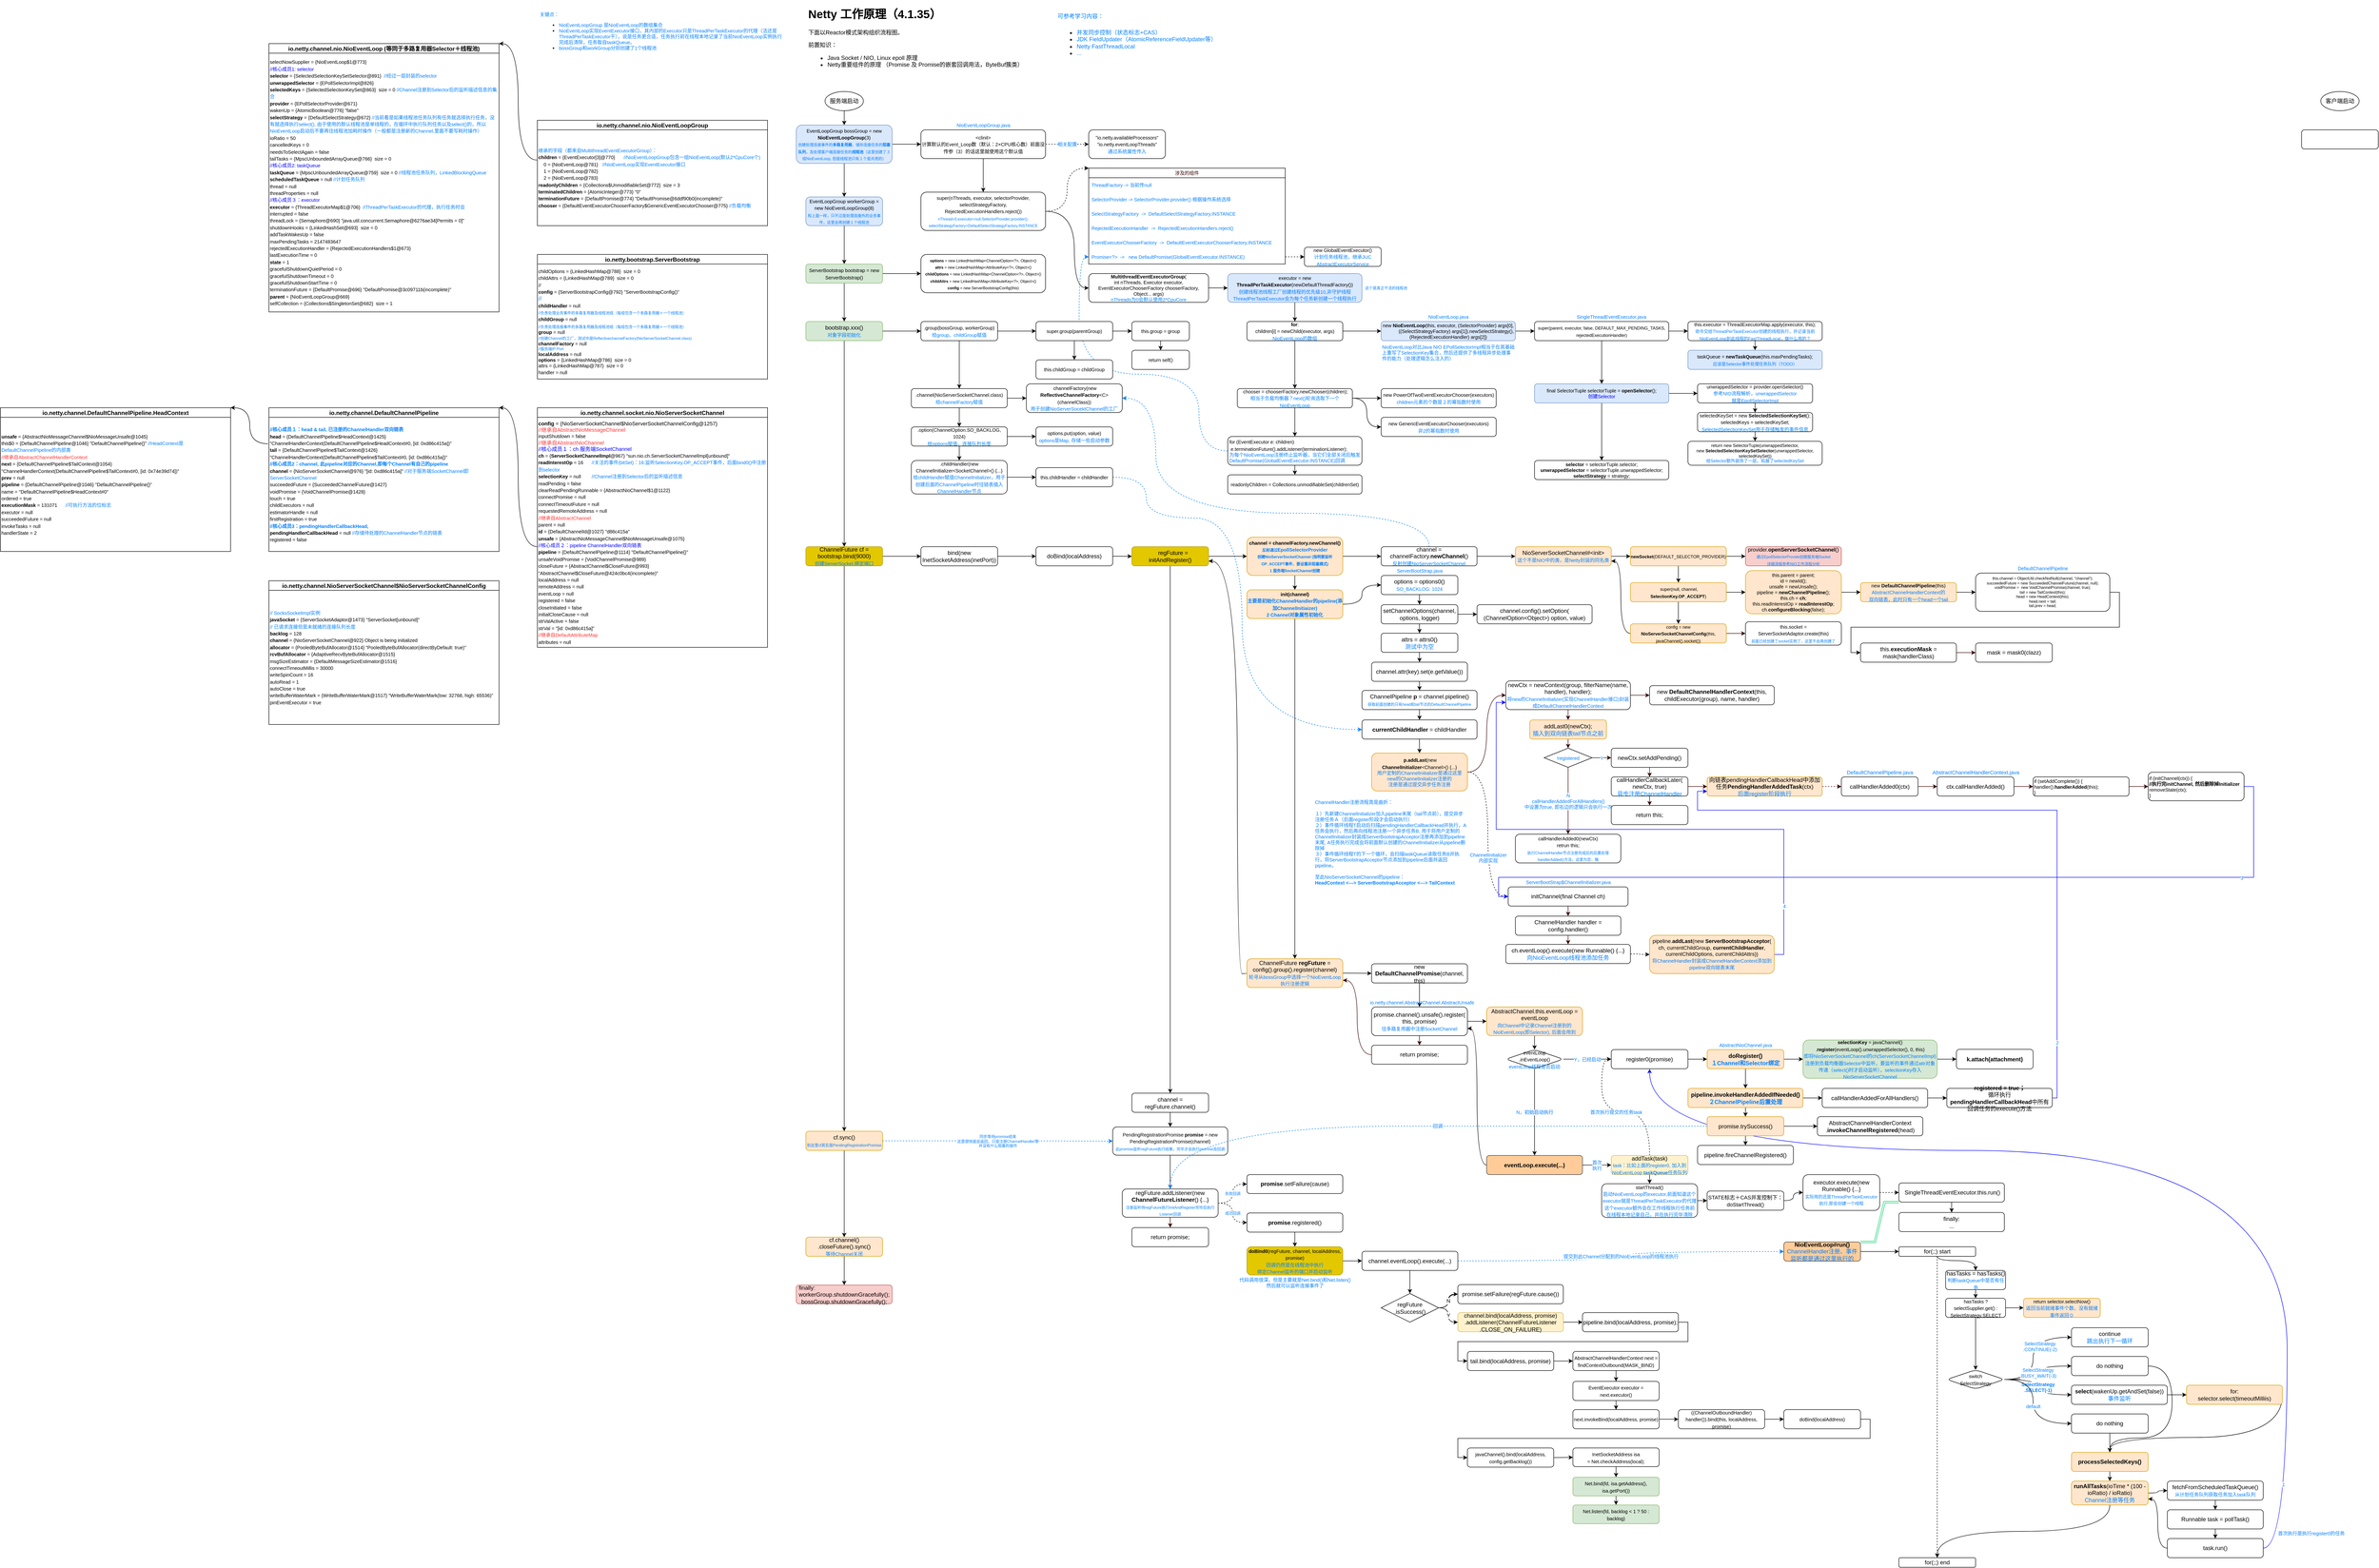 <mxfile version="16.1.2" type="device" pages="2"><diagram id="imtYsyNTNiav8lWfhS-_" name="Netty工作流程"><mxGraphModel dx="3558" dy="766" grid="1" gridSize="10" guides="1" tooltips="1" connect="1" arrows="0" fold="1" page="1" pageScale="1" pageWidth="1169" pageHeight="827" math="0" shadow="0"><root><mxCell id="0"/><mxCell id="1" parent="0"/><mxCell id="DHawYOpzunJhD3Rds1HB-26" style="edgeStyle=orthogonalEdgeStyle;curved=1;rounded=0;orthogonalLoop=1;jettySize=auto;html=1;exitX=1;exitY=0.5;exitDx=0;exitDy=0;fontSize=10;fontColor=#007FFF;strokeColor=#0000FF;" edge="1" parent="1" source="n0XTbSt1qkMDTzajxwat-94"><mxGeometry relative="1" as="geometry"><mxPoint x="1800" y="2240" as="targetPoint"/><Array as="points"><mxPoint x="3130" y="3240"/><mxPoint x="3130" y="2410"/><mxPoint x="1800" y="2410"/></Array></mxGeometry></mxCell><mxCell id="DHawYOpzunJhD3Rds1HB-27" value="首次执行是执行register0的任务" style="edgeLabel;html=1;align=center;verticalAlign=middle;resizable=0;points=[];fontSize=10;fontColor=#007FFF;" vertex="1" connectable="0" parent="DHawYOpzunJhD3Rds1HB-26"><mxGeometry x="-0.853" y="10" relative="1" as="geometry"><mxPoint x="60" y="94" as="offset"/></mxGeometry></mxCell><mxCell id="DHawYOpzunJhD3Rds1HB-28" value="1" style="edgeLabel;html=1;align=center;verticalAlign=middle;resizable=0;points=[];fontSize=10;fontColor=#007FFF;" vertex="1" connectable="0" parent="DHawYOpzunJhD3Rds1HB-26"><mxGeometry x="-0.846" y="8" relative="1" as="geometry"><mxPoint as="offset"/></mxGeometry></mxCell><mxCell id="KdEMvQ3-G0uXt4LS4QWu-5" style="edgeStyle=orthogonalEdgeStyle;curved=1;rounded=0;orthogonalLoop=1;jettySize=auto;html=1;exitX=0;exitY=0.5;exitDx=0;exitDy=0;entryX=0;entryY=0.5;entryDx=0;entryDy=0;fontSize=10;fontColor=#007FFF;dashed=1;strokeColor=#007FFF;" parent="1" source="HtaHdFhjI1Y0VL2FBTaY-73" target="HtaHdFhjI1Y0VL2FBTaY-24" edge="1"><mxGeometry relative="1" as="geometry"><Array as="points"><mxPoint x="860" y="950"/><mxPoint x="860" y="790"/><mxPoint x="610" y="790"/><mxPoint x="610" y="545"/></Array></mxGeometry></mxCell><mxCell id="HtaHdFhjI1Y0VL2FBTaY-1" value="&lt;h1&gt;Netty 工作原理（4.1.35）&lt;br&gt;&lt;/h1&gt;&lt;div&gt;下面以Reactor模式架构组织流程图。&lt;/div&gt;&lt;p&gt;前置知识：&lt;br&gt;&lt;/p&gt;&lt;ul&gt;&lt;li&gt;Java Socket / NIO, Linux epoll 原理&lt;/li&gt;&lt;li&gt;Netty重要组件的原理 （Promise 及 Promise的嵌套回调用法，ByteBuf簇类）&lt;br&gt;&lt;br&gt;&lt;/li&gt;&lt;/ul&gt;&lt;p&gt;&lt;/p&gt;" style="text;html=1;strokeColor=none;fillColor=none;spacing=5;spacingTop=-20;whiteSpace=wrap;overflow=hidden;rounded=0;" parent="1" vertex="1"><mxGeometry x="40" y="19" width="520" height="161" as="geometry"/></mxCell><mxCell id="HtaHdFhjI1Y0VL2FBTaY-4" style="edgeStyle=orthogonalEdgeStyle;rounded=0;orthogonalLoop=1;jettySize=auto;html=1;exitX=0.5;exitY=1;exitDx=0;exitDy=0;entryX=0.5;entryY=0;entryDx=0;entryDy=0;curved=1;" parent="1" source="HtaHdFhjI1Y0VL2FBTaY-2" target="HtaHdFhjI1Y0VL2FBTaY-3" edge="1"><mxGeometry relative="1" as="geometry"/></mxCell><mxCell id="HtaHdFhjI1Y0VL2FBTaY-2" value="服务端启动" style="ellipse;whiteSpace=wrap;html=1;" parent="1" vertex="1"><mxGeometry x="80" y="200" width="80" height="40" as="geometry"/></mxCell><mxCell id="HtaHdFhjI1Y0VL2FBTaY-10" value="" style="edgeStyle=orthogonalEdgeStyle;curved=1;rounded=0;orthogonalLoop=1;jettySize=auto;html=1;fontSize=10;" parent="1" source="HtaHdFhjI1Y0VL2FBTaY-3" target="HtaHdFhjI1Y0VL2FBTaY-9" edge="1"><mxGeometry relative="1" as="geometry"/></mxCell><mxCell id="KdEMvQ3-G0uXt4LS4QWu-9" value="" style="edgeStyle=orthogonalEdgeStyle;curved=1;rounded=0;orthogonalLoop=1;jettySize=auto;html=1;fontSize=10;fontColor=#007FFF;" parent="1" source="HtaHdFhjI1Y0VL2FBTaY-3" target="KdEMvQ3-G0uXt4LS4QWu-8" edge="1"><mxGeometry relative="1" as="geometry"/></mxCell><mxCell id="HtaHdFhjI1Y0VL2FBTaY-3" value="&lt;font&gt;&lt;span style=&quot;font-size: 10px&quot;&gt;EventLoopGroup bossGroup = new &lt;b&gt;NioEventLoopGroup&lt;/b&gt;(3)&lt;/span&gt;&lt;br&gt;&lt;font color=&quot;#007fff&quot; style=&quot;font-size: 8px&quot;&gt;创建处理连接事件的&lt;b&gt;多路复用器&lt;/b&gt;，储存连接任务的&lt;b&gt;阻塞队列&lt;/b&gt;，及处理客户端连接任务的&lt;b&gt;线程池&lt;/b&gt;（这里创建了３组NioEventLoop, 但是线程池只有１个是共用的）&lt;/font&gt;&lt;br&gt;&lt;/font&gt;" style="rounded=1;whiteSpace=wrap;html=1;fillColor=#dae8fc;strokeColor=#6c8ebf;" parent="1" vertex="1"><mxGeometry x="20" y="270" width="200" height="80" as="geometry"/></mxCell><mxCell id="HtaHdFhjI1Y0VL2FBTaY-5" value="客户端启动" style="ellipse;whiteSpace=wrap;html=1;" parent="1" vertex="1"><mxGeometry x="3200" y="200" width="80" height="40" as="geometry"/></mxCell><mxCell id="HtaHdFhjI1Y0VL2FBTaY-6" value="" style="rounded=1;whiteSpace=wrap;html=1;" parent="1" vertex="1"><mxGeometry x="3160" y="280" width="160" height="40" as="geometry"/></mxCell><mxCell id="HtaHdFhjI1Y0VL2FBTaY-7" value="io.netty.channel.nio.NioEventLoopGroup" style="swimlane;startSize=20;" parent="1" vertex="1"><mxGeometry x="-520" y="260" width="480" height="220" as="geometry"/></mxCell><mxCell id="HtaHdFhjI1Y0VL2FBTaY-8" value="&lt;div&gt;&lt;span style=&quot;font-size: 10px&quot;&gt;&lt;font color=&quot;#007fff&quot;&gt;继承的字段（都来自MultithreadEventExecutorGroup）：&lt;/font&gt;&lt;/span&gt;&lt;/div&gt;&lt;div&gt;&lt;span style=&quot;font-size: 10px&quot;&gt;&lt;b&gt;children&lt;/b&gt; = {EventExecutor[3]@770}&amp;nbsp;&lt;span style=&quot;white-space: pre&quot;&gt;&#9;&lt;/span&gt;&lt;font color=&quot;#007fff&quot;&gt;//NioEventLoopGroup包含一组NioEventLoop(默认2*CpuCore个)&lt;/font&gt;&lt;/span&gt;&lt;/div&gt;&lt;div&gt;&lt;span style=&quot;font-size: 10px&quot;&gt;&amp;nbsp; &amp;nbsp; 0 = {NioEventLoop@781}&amp;nbsp;&lt;span style=&quot;white-space: pre&quot;&gt;&#9;&lt;/span&gt;&lt;font color=&quot;#007fff&quot;&gt;//NioEventLoop实现EventExecutor接口&lt;/font&gt;&lt;/span&gt;&lt;/div&gt;&lt;div&gt;&lt;span style=&quot;font-size: 10px&quot;&gt;&amp;nbsp; &amp;nbsp; 1 = {NioEventLoop@782}&amp;nbsp;&lt;/span&gt;&lt;/div&gt;&lt;div&gt;&lt;span style=&quot;font-size: 10px&quot;&gt;&amp;nbsp; &amp;nbsp; 2 = {NioEventLoop@783}&amp;nbsp;&lt;/span&gt;&lt;/div&gt;&lt;div&gt;&lt;span style=&quot;font-size: 10px&quot;&gt;&lt;b&gt;readonlyChildren&lt;/b&gt; = {Collections$UnmodifiableSet@772}&amp;nbsp; size = 3&lt;/span&gt;&lt;/div&gt;&lt;div&gt;&lt;span style=&quot;font-size: 10px&quot;&gt;&lt;b&gt;terminatedChildren&lt;/b&gt; = {AtomicInteger@773} &quot;0&quot;&lt;/span&gt;&lt;/div&gt;&lt;div&gt;&lt;span style=&quot;font-size: 10px&quot;&gt;&lt;b&gt;terminationFuture&lt;/b&gt; = {DefaultPromise@774} &quot;DefaultPromise@6ddf90b0(incomplete)&quot;&lt;/span&gt;&lt;/div&gt;&lt;div&gt;&lt;span style=&quot;font-size: 10px&quot;&gt;&lt;b&gt;chooser&lt;/b&gt; = {DefaultEventExecutorChooserFactory$GenericEventExecutorChooser@775} &lt;font color=&quot;#007fff&quot;&gt;//负载均衡&lt;/font&gt;&lt;/span&gt;&lt;/div&gt;" style="text;html=1;strokeColor=none;fillColor=none;align=left;verticalAlign=middle;whiteSpace=wrap;rounded=0;" parent="HtaHdFhjI1Y0VL2FBTaY-7" vertex="1"><mxGeometry y="20" width="480" height="200" as="geometry"/></mxCell><mxCell id="HtaHdFhjI1Y0VL2FBTaY-12" value="&lt;font color=&quot;#007fff&quot;&gt;相关配置&lt;/font&gt;" style="edgeStyle=orthogonalEdgeStyle;curved=1;rounded=0;orthogonalLoop=1;jettySize=auto;html=1;fontSize=10;dashed=1;" parent="1" source="HtaHdFhjI1Y0VL2FBTaY-9" target="HtaHdFhjI1Y0VL2FBTaY-11" edge="1"><mxGeometry relative="1" as="geometry"/></mxCell><mxCell id="HtaHdFhjI1Y0VL2FBTaY-14" value="" style="edgeStyle=orthogonalEdgeStyle;curved=1;rounded=0;orthogonalLoop=1;jettySize=auto;html=1;fontSize=10;fontColor=#007FFF;" parent="1" source="HtaHdFhjI1Y0VL2FBTaY-9" target="HtaHdFhjI1Y0VL2FBTaY-13" edge="1"><mxGeometry relative="1" as="geometry"/></mxCell><mxCell id="HtaHdFhjI1Y0VL2FBTaY-9" value="&lt;font style=&quot;font-size: 10px&quot;&gt;&amp;lt;clinit&amp;gt;&lt;br&gt;计算默认的Event_Loop数（默认：2×CPU核心数）前面没传参（3）的话这里就使用这个默认值&lt;br&gt;&lt;/font&gt;" style="rounded=1;whiteSpace=wrap;html=1;" parent="1" vertex="1"><mxGeometry x="280" y="280" width="260" height="60" as="geometry"/></mxCell><mxCell id="HtaHdFhjI1Y0VL2FBTaY-11" value="&lt;font&gt;&lt;span style=&quot;font-size: 10px&quot;&gt;&quot;io.netty.availableProcessors&quot;&lt;/span&gt;&lt;br&gt;&lt;span style=&quot;font-size: 10px&quot;&gt;&quot;io.netty.eventLoopThreads&quot;&lt;/span&gt;&lt;br&gt;&lt;font style=&quot;font-size: 10px&quot; color=&quot;#007fff&quot;&gt;通过系统属性传入&lt;/font&gt;&lt;br&gt;&lt;/font&gt;" style="rounded=1;whiteSpace=wrap;html=1;" parent="1" vertex="1"><mxGeometry x="630" y="280" width="160" height="60" as="geometry"/></mxCell><mxCell id="HtaHdFhjI1Y0VL2FBTaY-21" style="edgeStyle=orthogonalEdgeStyle;curved=1;rounded=0;orthogonalLoop=1;jettySize=auto;html=1;exitX=1;exitY=0.5;exitDx=0;exitDy=0;entryX=0;entryY=0;entryDx=0;entryDy=0;dashed=1;fontSize=10;fontColor=#007FFF;" parent="1" source="HtaHdFhjI1Y0VL2FBTaY-13" target="HtaHdFhjI1Y0VL2FBTaY-17" edge="1"><mxGeometry relative="1" as="geometry"><Array as="points"><mxPoint x="585" y="450"/><mxPoint x="585" y="360"/></Array></mxGeometry></mxCell><mxCell id="HtaHdFhjI1Y0VL2FBTaY-34" style="edgeStyle=orthogonalEdgeStyle;curved=1;rounded=0;orthogonalLoop=1;jettySize=auto;html=1;exitX=1;exitY=0.5;exitDx=0;exitDy=0;entryX=0;entryY=0.5;entryDx=0;entryDy=0;fontSize=10;fontColor=#007FFF;" parent="1" source="HtaHdFhjI1Y0VL2FBTaY-13" target="HtaHdFhjI1Y0VL2FBTaY-33" edge="1"><mxGeometry relative="1" as="geometry"><Array as="points"><mxPoint x="600" y="450"/><mxPoint x="600" y="610"/></Array></mxGeometry></mxCell><mxCell id="HtaHdFhjI1Y0VL2FBTaY-13" value="&lt;font&gt;&lt;span style=&quot;font-size: 10px&quot;&gt;super(nThreads, executor, selectorProvider, selectStrategyFactory, RejectedExecutionHandlers.reject())&lt;br&gt;&lt;/span&gt;&lt;font style=&quot;font-size: 8px&quot; color=&quot;#007fff&quot;&gt;nThread=0,executor=null,SelectorProvider.provider(),&lt;br&gt;selectStrategyFactory=DefaultSelectStrategyFactory.INSTANCE&lt;/font&gt;&lt;br&gt;&lt;/font&gt;" style="rounded=1;whiteSpace=wrap;html=1;" parent="1" vertex="1"><mxGeometry x="280" y="410" width="260" height="80" as="geometry"/></mxCell><mxCell id="HtaHdFhjI1Y0VL2FBTaY-17" value="涉及的组件" style="swimlane;fontStyle=0;childLayout=stackLayout;horizontal=1;startSize=20;horizontalStack=0;resizeParent=1;resizeParentMax=0;resizeLast=0;collapsible=1;marginBottom=0;fontSize=10;fontColor=#330000;" parent="1" vertex="1"><mxGeometry x="630" y="360" width="410" height="200" as="geometry"/></mxCell><mxCell id="HtaHdFhjI1Y0VL2FBTaY-18" value="ThreadFactory -&gt; 当前传null" style="text;strokeColor=none;fillColor=none;align=left;verticalAlign=middle;spacingLeft=4;spacingRight=4;overflow=hidden;points=[[0,0.5],[1,0.5]];portConstraint=eastwest;rotatable=0;fontSize=10;fontColor=#007FFF;" parent="HtaHdFhjI1Y0VL2FBTaY-17" vertex="1"><mxGeometry y="20" width="410" height="30" as="geometry"/></mxCell><mxCell id="HtaHdFhjI1Y0VL2FBTaY-19" value="SelectorProvider -&gt; SelectorProvider.provider() 根据操作系统选择" style="text;strokeColor=none;fillColor=none;align=left;verticalAlign=middle;spacingLeft=4;spacingRight=4;overflow=hidden;points=[[0,0.5],[1,0.5]];portConstraint=eastwest;rotatable=0;fontSize=10;fontColor=#007FFF;" parent="HtaHdFhjI1Y0VL2FBTaY-17" vertex="1"><mxGeometry y="50" width="410" height="30" as="geometry"/></mxCell><mxCell id="HtaHdFhjI1Y0VL2FBTaY-20" value="SelectStrategyFactory  -&gt;  DefaultSelectStrategyFactory.INSTANCE" style="text;strokeColor=none;fillColor=none;align=left;verticalAlign=middle;spacingLeft=4;spacingRight=4;overflow=hidden;points=[[0,0.5],[1,0.5]];portConstraint=eastwest;rotatable=0;fontSize=10;fontColor=#007FFF;" parent="HtaHdFhjI1Y0VL2FBTaY-17" vertex="1"><mxGeometry y="80" width="410" height="30" as="geometry"/></mxCell><mxCell id="HtaHdFhjI1Y0VL2FBTaY-22" value="RejectedExecutionHandler  -&gt;  RejectedExecutionHandlers.reject()" style="text;strokeColor=none;fillColor=none;align=left;verticalAlign=middle;spacingLeft=4;spacingRight=4;overflow=hidden;points=[[0,0.5],[1,0.5]];portConstraint=eastwest;rotatable=0;fontSize=10;fontColor=#007FFF;" parent="HtaHdFhjI1Y0VL2FBTaY-17" vertex="1"><mxGeometry y="110" width="410" height="30" as="geometry"/></mxCell><mxCell id="HtaHdFhjI1Y0VL2FBTaY-23" value="EventExecutorChooserFactory  -&gt;  DefaultEventExecutorChooserFactory.INSTANCE" style="text;strokeColor=none;fillColor=none;align=left;verticalAlign=middle;spacingLeft=4;spacingRight=4;overflow=hidden;points=[[0,0.5],[1,0.5]];portConstraint=eastwest;rotatable=0;fontSize=10;fontColor=#007FFF;" parent="HtaHdFhjI1Y0VL2FBTaY-17" vertex="1"><mxGeometry y="140" width="410" height="30" as="geometry"/></mxCell><mxCell id="HtaHdFhjI1Y0VL2FBTaY-24" value="Promise&lt;?&gt;  -&gt;   new DefaultPromise(GlobalEventExecutor.INSTANCE)" style="text;strokeColor=none;fillColor=none;align=left;verticalAlign=middle;spacingLeft=4;spacingRight=4;overflow=hidden;points=[[0,0.5],[1,0.5]];portConstraint=eastwest;rotatable=0;fontSize=10;fontColor=#007FFF;" parent="HtaHdFhjI1Y0VL2FBTaY-17" vertex="1"><mxGeometry y="170" width="410" height="30" as="geometry"/></mxCell><mxCell id="HtaHdFhjI1Y0VL2FBTaY-29" value="&lt;font style=&quot;font-size: 10px&quot;&gt;new GlobalEventExecutor()&lt;br&gt;&lt;font color=&quot;#007fff&quot; style=&quot;font-size: 10px&quot;&gt;计划任务线程池，继承JUC AbstractExecutorService&lt;/font&gt;&lt;/font&gt;" style="rounded=1;whiteSpace=wrap;html=1;" parent="1" vertex="1"><mxGeometry x="1080" y="525" width="160" height="40" as="geometry"/></mxCell><mxCell id="HtaHdFhjI1Y0VL2FBTaY-30" style="edgeStyle=orthogonalEdgeStyle;curved=1;rounded=0;orthogonalLoop=1;jettySize=auto;html=1;exitX=1;exitY=0.5;exitDx=0;exitDy=0;entryX=0;entryY=0.5;entryDx=0;entryDy=0;dashed=1;fontSize=10;fontColor=#007FFF;" parent="1" source="HtaHdFhjI1Y0VL2FBTaY-24" target="HtaHdFhjI1Y0VL2FBTaY-29" edge="1"><mxGeometry relative="1" as="geometry"/></mxCell><mxCell id="HtaHdFhjI1Y0VL2FBTaY-31" value="NioEventLoopGroup.java" style="text;html=1;align=center;verticalAlign=middle;resizable=0;points=[];autosize=1;strokeColor=none;fillColor=none;fontSize=10;fontColor=#007FFF;" parent="1" vertex="1"><mxGeometry x="345" y="260" width="130" height="20" as="geometry"/></mxCell><mxCell id="HtaHdFhjI1Y0VL2FBTaY-40" value="" style="edgeStyle=orthogonalEdgeStyle;curved=1;rounded=0;orthogonalLoop=1;jettySize=auto;html=1;fontSize=10;fontColor=#007FFF;" parent="1" source="HtaHdFhjI1Y0VL2FBTaY-33" target="HtaHdFhjI1Y0VL2FBTaY-39" edge="1"><mxGeometry relative="1" as="geometry"/></mxCell><mxCell id="HtaHdFhjI1Y0VL2FBTaY-33" value="&lt;font style=&quot;font-size: 10px&quot;&gt;&lt;div&gt;&lt;b&gt;MultithreadEventExecutorGroup&lt;/b&gt;(&lt;br&gt;int nThreads, Executor executor,&lt;/div&gt;&lt;div&gt;EventExecutorChooserFactory chooserFactory, Object... args)&lt;br&gt;&lt;/div&gt;&lt;div&gt;&lt;font color=&quot;#007fff&quot;&gt;nThreads为0会默认使用2*CpuCore&lt;/font&gt;&lt;/div&gt;&lt;/font&gt;" style="rounded=1;whiteSpace=wrap;html=1;" parent="1" vertex="1"><mxGeometry x="630" y="580" width="250" height="60" as="geometry"/></mxCell><mxCell id="HtaHdFhjI1Y0VL2FBTaY-35" value="io.netty.channel.nio.NioEventLoop (等同于多路复用器Selector＋线程池)" style="swimlane;startSize=20;" parent="1" vertex="1"><mxGeometry x="-1080" y="100" width="480" height="560" as="geometry"/></mxCell><mxCell id="HtaHdFhjI1Y0VL2FBTaY-36" value="&lt;div&gt;&lt;span style=&quot;font-size: 10px&quot;&gt;selectNowSupplier = {NioEventLoop$1@773}&amp;nbsp;&lt;/span&gt;&lt;/div&gt;&lt;div&gt;&lt;span style=&quot;font-size: 10px&quot;&gt;&lt;font color=&quot;#0000ff&quot;&gt;//核心成员1: selector&lt;/font&gt;&lt;/span&gt;&lt;/div&gt;&lt;div&gt;&lt;span style=&quot;font-size: 10px&quot;&gt;&lt;b&gt;selector&lt;/b&gt; = {SelectedSelectionKeySetSelector@891}&amp;nbsp;&lt;span&gt;&#9;&lt;/span&gt;&lt;font color=&quot;#007fff&quot;&gt;//经过一层封装的selector&lt;/font&gt;&lt;/span&gt;&lt;/div&gt;&lt;div&gt;&lt;span style=&quot;font-size: 10px&quot;&gt;&lt;b&gt;unwrappedSelector&lt;/b&gt; = {EPollSelectorImpl@826}&amp;nbsp;&lt;/span&gt;&lt;/div&gt;&lt;div&gt;&lt;span style=&quot;font-size: 10px&quot;&gt;&lt;b&gt;selectedKeys&lt;/b&gt; = {SelectedSelectionKeySet@863}&amp;nbsp; size = 0&lt;span&gt;&#9;&lt;/span&gt;&lt;font color=&quot;#007fff&quot;&gt;//Channel注册到Selector后的监听描述信息的集合&lt;/font&gt;&lt;/span&gt;&lt;/div&gt;&lt;div&gt;&lt;span style=&quot;font-size: 10px&quot;&gt;&lt;b&gt;provider&lt;/b&gt; = {EPollSelectorProvider@671}&amp;nbsp;&lt;/span&gt;&lt;/div&gt;&lt;div&gt;&lt;span style=&quot;font-size: 10px&quot;&gt;wakenUp = {AtomicBoolean@776} &quot;false&quot;&lt;/span&gt;&lt;/div&gt;&lt;div&gt;&lt;span style=&quot;font-size: 10px&quot;&gt;&lt;b&gt;selectStrategy&lt;/b&gt; = {DefaultSelectStrategy@672}&lt;/span&gt;&lt;font style=&quot;font-size: 10px&quot; color=&quot;#007fff&quot;&gt; //当前看是如果线程池任务队列有任务就选择执行任务，没有就选择执行select(), 由于使用的默认线程池是单线程的，在循环中执行队列任务以及select()的，所以NioEventLoop启动后不要再往线程池加耗时操作（一般都是注册新的Channel,里面不要写耗时操作）&lt;/font&gt;&lt;/div&gt;&lt;div&gt;&lt;span style=&quot;font-size: 10px&quot;&gt;ioRatio = 50&lt;/span&gt;&lt;/div&gt;&lt;div&gt;&lt;span style=&quot;font-size: 10px&quot;&gt;cancelledKeys = 0&lt;/span&gt;&lt;/div&gt;&lt;div&gt;&lt;span style=&quot;font-size: 10px&quot;&gt;needsToSelectAgain = false&lt;/span&gt;&lt;/div&gt;&lt;div&gt;&lt;span style=&quot;font-size: 10px&quot;&gt;tailTasks = {MpscUnboundedArrayQueue@766}&amp;nbsp; size = 0&lt;/span&gt;&lt;/div&gt;&lt;span style=&quot;font-size: 10px&quot;&gt;&lt;font color=&quot;#0000ff&quot;&gt;//核心成员2: taskQueue&lt;/font&gt;&lt;/span&gt;&lt;div&gt;&lt;span style=&quot;font-size: 10px&quot;&gt;&lt;b&gt;taskQueue&lt;/b&gt; = {MpscUnboundedArrayQueue@759}&amp;nbsp; size = 0 &lt;font color=&quot;#007fff&quot;&gt;//线程池任务队列，LinkedBlockingQueue&lt;/font&gt;&lt;/span&gt;&lt;/div&gt;&lt;div&gt;&lt;span style=&quot;font-size: 10px&quot;&gt;&lt;b&gt;scheduledTaskQueue&lt;/b&gt; = null&lt;span&gt;&#9;&lt;/span&gt;&lt;font color=&quot;#007fff&quot;&gt;//计划任务队列&lt;/font&gt;&lt;/span&gt;&lt;span style=&quot;font-size: 10px&quot;&gt;&lt;font color=&quot;#007fff&quot;&gt;&lt;br&gt;&lt;/font&gt;&lt;/span&gt;&lt;/div&gt;&lt;div&gt;&lt;span style=&quot;font-size: 10px&quot;&gt;thread = null&lt;/span&gt;&lt;/div&gt;&lt;div&gt;&lt;span style=&quot;font-size: 10px&quot;&gt;threadProperties = null&lt;br&gt;&lt;font color=&quot;#0000ff&quot;&gt;//核心成员３：executor&lt;/font&gt;&lt;/span&gt;&lt;/div&gt;&lt;div&gt;&lt;span style=&quot;font-size: 10px&quot;&gt;&lt;b&gt;executor&lt;/b&gt; = {ThreadExecutorMap$1@706}&amp;nbsp;&lt;span&gt;&#9;&lt;/span&gt;&lt;font color=&quot;#007fff&quot;&gt;//ThreadPerTaskExecutor的代理，执行任务时会&lt;/font&gt;&lt;/span&gt;&lt;/div&gt;&lt;div&gt;&lt;span style=&quot;font-size: 10px&quot;&gt;interrupted = false&lt;/span&gt;&lt;/div&gt;&lt;div&gt;&lt;span style=&quot;font-size: 10px&quot;&gt;threadLock = {Semaphore@690} &quot;java.util.concurrent.Semaphore@6276ae34[Permits = 0]&quot;&lt;/span&gt;&lt;/div&gt;&lt;div&gt;&lt;span style=&quot;font-size: 10px&quot;&gt;shutdownHooks = {LinkedHashSet@693}&amp;nbsp; size = 0&lt;/span&gt;&lt;/div&gt;&lt;div&gt;&lt;span style=&quot;font-size: 10px&quot;&gt;addTaskWakesUp = false&lt;/span&gt;&lt;/div&gt;&lt;div&gt;&lt;span style=&quot;font-size: 10px&quot;&gt;maxPendingTasks = 2147483647&lt;/span&gt;&lt;/div&gt;&lt;div&gt;&lt;span style=&quot;font-size: 10px&quot;&gt;rejectedExecutionHandler = {RejectedExecutionHandlers$1@673}&amp;nbsp;&lt;/span&gt;&lt;/div&gt;&lt;div&gt;&lt;span style=&quot;font-size: 10px&quot;&gt;lastExecutionTime = 0&lt;/span&gt;&lt;/div&gt;&lt;div&gt;&lt;span style=&quot;font-size: 10px&quot;&gt;&lt;b&gt;state&lt;/b&gt; = 1&lt;/span&gt;&lt;/div&gt;&lt;div&gt;&lt;span style=&quot;font-size: 10px&quot;&gt;gracefulShutdownQuietPeriod = 0&lt;/span&gt;&lt;/div&gt;&lt;div&gt;&lt;span style=&quot;font-size: 10px&quot;&gt;gracefulShutdownTimeout = 0&lt;/span&gt;&lt;/div&gt;&lt;div&gt;&lt;span style=&quot;font-size: 10px&quot;&gt;gracefulShutdownStartTime = 0&lt;/span&gt;&lt;/div&gt;&lt;div&gt;&lt;span style=&quot;font-size: 10px&quot;&gt;terminationFuture = {DefaultPromise@696} &quot;DefaultPromise@3c09711b(incomplete)&quot;&lt;/span&gt;&lt;/div&gt;&lt;div&gt;&lt;span style=&quot;font-size: 10px&quot;&gt;&lt;b&gt;parent&lt;/b&gt; = {NioEventLoopGroup@669}&amp;nbsp;&lt;/span&gt;&lt;/div&gt;&lt;div&gt;&lt;span style=&quot;font-size: 10px&quot;&gt;selfCollection = {Collections$SingletonSet@682}&amp;nbsp; size = 1&lt;/span&gt;&lt;/div&gt;" style="text;html=1;strokeColor=none;fillColor=none;align=left;verticalAlign=middle;whiteSpace=wrap;rounded=0;" parent="HtaHdFhjI1Y0VL2FBTaY-35" vertex="1"><mxGeometry y="20" width="480" height="540" as="geometry"/></mxCell><mxCell id="HtaHdFhjI1Y0VL2FBTaY-69" value="" style="edgeStyle=orthogonalEdgeStyle;curved=1;rounded=0;orthogonalLoop=1;jettySize=auto;html=1;fontSize=9;fontColor=#007FFF;" parent="1" source="HtaHdFhjI1Y0VL2FBTaY-39" target="HtaHdFhjI1Y0VL2FBTaY-68" edge="1"><mxGeometry relative="1" as="geometry"/></mxCell><mxCell id="HtaHdFhjI1Y0VL2FBTaY-39" value="&lt;font&gt;&lt;span style=&quot;font-size: 10px&quot;&gt;executor = new &lt;b&gt;ThreadPerTaskExecutor&lt;/b&gt;(newDefaultThreadFactory())&lt;/span&gt;&lt;br&gt;&lt;font color=&quot;#007fff&quot;&gt;&lt;span style=&quot;font-size: 10px&quot;&gt;创建线程池线程工厂创建线程的优先级10,非守护线程&lt;/span&gt;&lt;br&gt;&lt;span style=&quot;font-size: 10px&quot;&gt;ThreadPerTaskExecutor会为每个任务新创建一个线程执行&lt;/span&gt;&lt;/font&gt;&lt;br&gt;&lt;/font&gt;" style="rounded=1;whiteSpace=wrap;html=1;fillColor=#dae8fc;strokeColor=#6c8ebf;" parent="1" vertex="1"><mxGeometry x="920" y="580" width="280" height="60" as="geometry"/></mxCell><mxCell id="HtaHdFhjI1Y0VL2FBTaY-52" style="edgeStyle=orthogonalEdgeStyle;curved=1;rounded=0;orthogonalLoop=1;jettySize=auto;html=1;exitX=1;exitY=0.5;exitDx=0;exitDy=0;entryX=0;entryY=0.5;entryDx=0;entryDy=0;fontSize=10;fontColor=#007FFF;" parent="1" source="HtaHdFhjI1Y0VL2FBTaY-41" target="HtaHdFhjI1Y0VL2FBTaY-51" edge="1"><mxGeometry relative="1" as="geometry"/></mxCell><mxCell id="HtaHdFhjI1Y0VL2FBTaY-41" value="&lt;font style=&quot;font-size: 10px&quot;&gt;&lt;div&gt;new &lt;b&gt;NioEventLoop&lt;/b&gt;(this, executor, (SelectorProvider) args[0],&lt;/div&gt;&lt;div&gt;&amp;nbsp; &amp;nbsp; &amp;nbsp; &amp;nbsp; &amp;nbsp; &amp;nbsp; ((SelectStrategyFactory) args[1]).newSelectStrategy(), (RejectedExecutionHandler) args[2])&lt;/div&gt;&lt;/font&gt;" style="rounded=1;whiteSpace=wrap;html=1;fillColor=#dae8fc;strokeColor=#6c8ebf;" parent="1" vertex="1"><mxGeometry x="1240" y="680" width="280" height="40" as="geometry"/></mxCell><mxCell id="HtaHdFhjI1Y0VL2FBTaY-43" style="edgeStyle=orthogonalEdgeStyle;curved=1;rounded=0;orthogonalLoop=1;jettySize=auto;html=1;exitX=-0.002;exitY=0.315;exitDx=0;exitDy=0;entryX=1;entryY=0;entryDx=0;entryDy=0;fontSize=10;fontColor=#007FFF;exitPerimeter=0;" parent="1" source="HtaHdFhjI1Y0VL2FBTaY-8" target="HtaHdFhjI1Y0VL2FBTaY-35" edge="1"><mxGeometry relative="1" as="geometry"><Array as="points"><mxPoint x="-560" y="343"/><mxPoint x="-560" y="100"/></Array></mxGeometry></mxCell><mxCell id="HtaHdFhjI1Y0VL2FBTaY-48" value="" style="edgeStyle=orthogonalEdgeStyle;curved=1;rounded=0;orthogonalLoop=1;jettySize=auto;html=1;fontSize=10;fontColor=#007FFF;" parent="1" source="HtaHdFhjI1Y0VL2FBTaY-44" target="HtaHdFhjI1Y0VL2FBTaY-47" edge="1"><mxGeometry relative="1" as="geometry"/></mxCell><mxCell id="HtaHdFhjI1Y0VL2FBTaY-44" value="&lt;font&gt;&lt;span style=&quot;font-size: 10px&quot;&gt;this.executor = ThreadExecutorMap.apply(executor, this);&lt;br&gt;&lt;/span&gt;&lt;font color=&quot;#007fff&quot; style=&quot;font-size: 9px&quot;&gt;命令交给ThreadPerTaskExecutor创建的线程执行，并记录当前NioEventLoop到此线程的FastThreadLocal，做什么用的？&lt;/font&gt;&lt;br&gt;&lt;/font&gt;" style="rounded=1;whiteSpace=wrap;html=1;" parent="1" vertex="1"><mxGeometry x="1880" y="680" width="280" height="40" as="geometry"/></mxCell><mxCell id="HtaHdFhjI1Y0VL2FBTaY-46" value="SingleThreadEventExecutor.java" style="text;html=1;align=center;verticalAlign=middle;resizable=0;points=[];autosize=1;strokeColor=none;fillColor=none;fontSize=10;fontColor=#007FFF;" parent="1" vertex="1"><mxGeometry x="1635" y="660" width="170" height="20" as="geometry"/></mxCell><mxCell id="HtaHdFhjI1Y0VL2FBTaY-47" value="&lt;font&gt;&lt;span style=&quot;font-size: 10px&quot;&gt;taskQueue = &lt;/span&gt;&lt;b style=&quot;font-size: 10px&quot;&gt;newTaskQueue&lt;/b&gt;&lt;span style=&quot;font-size: 10px&quot;&gt;(this.maxPendingTasks);&lt;/span&gt;&lt;br&gt;&lt;font style=&quot;font-size: 9px&quot; color=&quot;#007fff&quot;&gt;应该是Selector事件处理任务队列（TODO）&lt;/font&gt;&lt;br&gt;&lt;/font&gt;" style="rounded=1;whiteSpace=wrap;html=1;fillColor=#dae8fc;strokeColor=#6c8ebf;" parent="1" vertex="1"><mxGeometry x="1880" y="740" width="280" height="40" as="geometry"/></mxCell><mxCell id="HtaHdFhjI1Y0VL2FBTaY-57" value="" style="edgeStyle=orthogonalEdgeStyle;curved=1;rounded=0;orthogonalLoop=1;jettySize=auto;html=1;fontSize=10;fontColor=#007FFF;" parent="1" source="HtaHdFhjI1Y0VL2FBTaY-49" target="HtaHdFhjI1Y0VL2FBTaY-56" edge="1"><mxGeometry relative="1" as="geometry"/></mxCell><mxCell id="HtaHdFhjI1Y0VL2FBTaY-63" value="" style="edgeStyle=orthogonalEdgeStyle;curved=1;rounded=0;orthogonalLoop=1;jettySize=auto;html=1;fontSize=9;fontColor=#007FFF;" parent="1" source="HtaHdFhjI1Y0VL2FBTaY-49" target="HtaHdFhjI1Y0VL2FBTaY-62" edge="1"><mxGeometry relative="1" as="geometry"/></mxCell><mxCell id="HtaHdFhjI1Y0VL2FBTaY-49" value="&lt;font style=&quot;font-size: 10px&quot;&gt;&lt;div&gt;final SelectorTuple selectorTuple = &lt;b&gt;openSelector&lt;/b&gt;();&lt;/div&gt;&lt;div&gt;&lt;font color=&quot;#0000ff&quot;&gt;创建Selector&lt;/font&gt;&lt;/div&gt;&lt;/font&gt;" style="rounded=1;whiteSpace=wrap;html=1;fillColor=#dae8fc;strokeColor=#6c8ebf;" parent="1" vertex="1"><mxGeometry x="1560" y="810" width="280" height="40" as="geometry"/></mxCell><mxCell id="HtaHdFhjI1Y0VL2FBTaY-54" style="edgeStyle=orthogonalEdgeStyle;curved=1;rounded=0;orthogonalLoop=1;jettySize=auto;html=1;exitX=1;exitY=0.5;exitDx=0;exitDy=0;fontSize=10;fontColor=#007FFF;" parent="1" source="HtaHdFhjI1Y0VL2FBTaY-51" target="HtaHdFhjI1Y0VL2FBTaY-44" edge="1"><mxGeometry relative="1" as="geometry"/></mxCell><mxCell id="HtaHdFhjI1Y0VL2FBTaY-55" style="edgeStyle=orthogonalEdgeStyle;curved=1;rounded=0;orthogonalLoop=1;jettySize=auto;html=1;exitX=0.5;exitY=1;exitDx=0;exitDy=0;fontSize=10;fontColor=#007FFF;" parent="1" source="HtaHdFhjI1Y0VL2FBTaY-51" target="HtaHdFhjI1Y0VL2FBTaY-49" edge="1"><mxGeometry relative="1" as="geometry"/></mxCell><mxCell id="HtaHdFhjI1Y0VL2FBTaY-51" value="&lt;font&gt;&lt;font style=&quot;font-size: 9px&quot;&gt;super(parent, executor, false, DEFAULT_MAX_PENDING_TASKS, rejectedExecutionHandler)&lt;/font&gt;&lt;br&gt;&lt;/font&gt;" style="rounded=1;whiteSpace=wrap;html=1;" parent="1" vertex="1"><mxGeometry x="1560" y="680" width="280" height="40" as="geometry"/></mxCell><mxCell id="HtaHdFhjI1Y0VL2FBTaY-59" value="" style="edgeStyle=orthogonalEdgeStyle;curved=1;rounded=0;orthogonalLoop=1;jettySize=auto;html=1;fontSize=10;fontColor=#007FFF;" parent="1" source="HtaHdFhjI1Y0VL2FBTaY-56" target="HtaHdFhjI1Y0VL2FBTaY-58" edge="1"><mxGeometry relative="1" as="geometry"/></mxCell><mxCell id="HtaHdFhjI1Y0VL2FBTaY-56" value="&lt;font&gt;&lt;font&gt;&lt;span style=&quot;font-size: 10px&quot;&gt;unwrappedSelector = provider.openSelector()&lt;br&gt;&lt;/span&gt;&lt;font color=&quot;#007fff&quot;&gt;&lt;font size=&quot;1&quot;&gt;参考NIO流程解析，unwrappedSelector&lt;/font&gt;&lt;br&gt;&lt;font size=&quot;1&quot;&gt;就是EpollSelectorImpl&lt;/font&gt;&lt;/font&gt;&lt;/font&gt;&lt;br&gt;&lt;/font&gt;" style="rounded=1;whiteSpace=wrap;html=1;" parent="1" vertex="1"><mxGeometry x="1900" y="810" width="240" height="40" as="geometry"/></mxCell><mxCell id="HtaHdFhjI1Y0VL2FBTaY-61" value="" style="edgeStyle=orthogonalEdgeStyle;curved=1;rounded=0;orthogonalLoop=1;jettySize=auto;html=1;fontSize=10;fontColor=#007FFF;" parent="1" source="HtaHdFhjI1Y0VL2FBTaY-58" target="HtaHdFhjI1Y0VL2FBTaY-60" edge="1"><mxGeometry relative="1" as="geometry"/></mxCell><mxCell id="HtaHdFhjI1Y0VL2FBTaY-58" value="&lt;font&gt;&lt;span style=&quot;font-size: 10px&quot;&gt;selectedKeySet = new &lt;b&gt;SelectedSelectionKeySet&lt;/b&gt;();&lt;/span&gt;&lt;br&gt;&lt;span style=&quot;font-size: 10px&quot;&gt;selectedKeys = selectedKeySet;&lt;br&gt;&lt;/span&gt;&lt;font style=&quot;font-size: 10px&quot; color=&quot;#007fff&quot;&gt;SelectedSelectionKeySet用于存储触发的事件信息&lt;/font&gt;&lt;br&gt;&lt;/font&gt;" style="rounded=1;whiteSpace=wrap;html=1;" parent="1" vertex="1"><mxGeometry x="1900" y="870" width="240" height="40" as="geometry"/></mxCell><mxCell id="HtaHdFhjI1Y0VL2FBTaY-60" value="&lt;font style=&quot;font-size: 9px&quot;&gt;&lt;div&gt;return new SelectorTuple(unwrappedSelector,&lt;/div&gt;&lt;div&gt;new &lt;b&gt;SelectedSelectionKeySetSelector&lt;/b&gt;(unwrappedSelector, selectedKeySet))&lt;br&gt;&lt;font color=&quot;#007fff&quot;&gt;给Selector额外装饰了一层，拓展了selectedKeySet&lt;/font&gt;&lt;/div&gt;&lt;/font&gt;" style="rounded=1;whiteSpace=wrap;html=1;" parent="1" vertex="1"><mxGeometry x="1880" y="930" width="280" height="50" as="geometry"/></mxCell><mxCell id="HtaHdFhjI1Y0VL2FBTaY-62" value="&lt;font&gt;&lt;div style=&quot;font-size: 10px&quot;&gt;&lt;div&gt;&lt;b&gt;selector&lt;/b&gt; = selectorTuple.selector;&lt;/div&gt;&lt;div&gt;&lt;b&gt;unwrappedSelector&lt;/b&gt; = selectorTuple.unwrappedSelector;&lt;/div&gt;&lt;div&gt;&lt;b&gt;selectStrategy&lt;/b&gt; = strategy;&lt;/div&gt;&lt;/div&gt;&lt;/font&gt;" style="rounded=1;whiteSpace=wrap;html=1;" parent="1" vertex="1"><mxGeometry x="1560" y="970" width="280" height="40" as="geometry"/></mxCell><mxCell id="HtaHdFhjI1Y0VL2FBTaY-66" value="NioEventLoop.java" style="text;html=1;align=center;verticalAlign=middle;resizable=0;points=[];autosize=1;strokeColor=none;fillColor=none;fontSize=10;fontColor=#007FFF;" parent="1" vertex="1"><mxGeometry x="1330" y="660" width="100" height="20" as="geometry"/></mxCell><mxCell id="HtaHdFhjI1Y0VL2FBTaY-67" value="NioEventLoop对比Java NIO EPollSelectorImpl相当于在其基础上重写了SelectionKey集合，然后还提供了多线程异步处理事件的能力（处理逻辑怎么注入的）" style="text;html=1;strokeColor=none;fillColor=none;align=left;verticalAlign=middle;whiteSpace=wrap;rounded=0;fontSize=10;fontColor=#007FFF;" parent="1" vertex="1"><mxGeometry x="1240" y="720" width="280" height="50" as="geometry"/></mxCell><mxCell id="HtaHdFhjI1Y0VL2FBTaY-70" style="edgeStyle=orthogonalEdgeStyle;curved=1;rounded=0;orthogonalLoop=1;jettySize=auto;html=1;exitX=1;exitY=0.5;exitDx=0;exitDy=0;entryX=0;entryY=0.5;entryDx=0;entryDy=0;fontSize=9;fontColor=#007FFF;" parent="1" source="HtaHdFhjI1Y0VL2FBTaY-68" target="HtaHdFhjI1Y0VL2FBTaY-41" edge="1"><mxGeometry relative="1" as="geometry"/></mxCell><mxCell id="HtaHdFhjI1Y0VL2FBTaY-72" value="" style="edgeStyle=orthogonalEdgeStyle;curved=1;rounded=0;orthogonalLoop=1;jettySize=auto;html=1;fontSize=9;fontColor=#007FFF;" parent="1" source="HtaHdFhjI1Y0VL2FBTaY-68" target="HtaHdFhjI1Y0VL2FBTaY-71" edge="1"><mxGeometry relative="1" as="geometry"/></mxCell><mxCell id="HtaHdFhjI1Y0VL2FBTaY-68" value="&lt;font&gt;&lt;span style=&quot;font-size: 10px&quot;&gt;&lt;b&gt;for&lt;/b&gt;:&lt;br&gt;children[i] = newChild(executor, args)&lt;br&gt;&lt;/span&gt;&lt;font color=&quot;#007fff&quot; style=&quot;font-size: 10px&quot;&gt;NioEventLoop的数组&lt;/font&gt;&lt;br&gt;&lt;/font&gt;" style="rounded=1;whiteSpace=wrap;html=1;" parent="1" vertex="1"><mxGeometry x="960" y="680" width="200" height="40" as="geometry"/></mxCell><mxCell id="HtaHdFhjI1Y0VL2FBTaY-74" value="" style="edgeStyle=orthogonalEdgeStyle;curved=1;rounded=0;orthogonalLoop=1;jettySize=auto;html=1;fontSize=9;fontColor=#007FFF;" parent="1" source="HtaHdFhjI1Y0VL2FBTaY-71" target="HtaHdFhjI1Y0VL2FBTaY-73" edge="1"><mxGeometry relative="1" as="geometry"/></mxCell><mxCell id="KdEMvQ3-G0uXt4LS4QWu-2" value="" style="edgeStyle=orthogonalEdgeStyle;rounded=0;orthogonalLoop=1;jettySize=auto;html=1;" parent="1" source="HtaHdFhjI1Y0VL2FBTaY-71" target="KdEMvQ3-G0uXt4LS4QWu-1" edge="1"><mxGeometry relative="1" as="geometry"/></mxCell><mxCell id="KdEMvQ3-G0uXt4LS4QWu-4" style="edgeStyle=orthogonalEdgeStyle;rounded=0;orthogonalLoop=1;jettySize=auto;html=1;exitX=1;exitY=0.5;exitDx=0;exitDy=0;entryX=0;entryY=0.5;entryDx=0;entryDy=0;curved=1;" parent="1" source="HtaHdFhjI1Y0VL2FBTaY-71" target="KdEMvQ3-G0uXt4LS4QWu-3" edge="1"><mxGeometry relative="1" as="geometry"/></mxCell><mxCell id="HtaHdFhjI1Y0VL2FBTaY-71" value="&lt;font&gt;&lt;span style=&quot;font-size: 10px&quot;&gt;&amp;nbsp;chooser = chooserFactory.newChooser(children);&lt;br&gt;&lt;/span&gt;&lt;font style=&quot;font-size: 10px&quot; color=&quot;#007fff&quot;&gt;相当于负载均衡器？next()轮询选取下一个NioEventLoop&lt;/font&gt;&lt;br&gt;&lt;/font&gt;" style="rounded=1;whiteSpace=wrap;html=1;" parent="1" vertex="1"><mxGeometry x="940" y="820" width="240" height="40" as="geometry"/></mxCell><mxCell id="KdEMvQ3-G0uXt4LS4QWu-7" value="" style="edgeStyle=orthogonalEdgeStyle;curved=1;rounded=0;orthogonalLoop=1;jettySize=auto;html=1;fontSize=10;fontColor=#007FFF;" parent="1" source="HtaHdFhjI1Y0VL2FBTaY-73" target="KdEMvQ3-G0uXt4LS4QWu-6" edge="1"><mxGeometry relative="1" as="geometry"/></mxCell><mxCell id="HtaHdFhjI1Y0VL2FBTaY-73" value="&lt;font&gt;&lt;div&gt;&lt;div style=&quot;text-align: left&quot;&gt;&lt;span style=&quot;font-size: 10px&quot;&gt;for (EventExecutor e: children)&lt;/span&gt;&lt;/div&gt;&lt;div style=&quot;text-align: left&quot;&gt;&lt;span style=&quot;font-size: 10px&quot;&gt;&amp;nbsp;e.terminationFuture().addListener(terminationListener);&lt;/span&gt;&lt;/div&gt;&lt;/div&gt;&lt;div style=&quot;text-align: left ; font-size: 10px&quot;&gt;&lt;font color=&quot;#007fff&quot; style=&quot;font-size: 10px&quot;&gt;&lt;span&gt;为每个NioEventLoop注册终止监听器，当它们全部关闭后触发&lt;/span&gt;&lt;br&gt;&lt;span&gt;DefaultPromise(GlobalEventExecutor.INSTANCE)回调&lt;/span&gt;&lt;/font&gt;&lt;br&gt;&lt;/div&gt;&lt;/font&gt;" style="rounded=1;whiteSpace=wrap;html=1;" parent="1" vertex="1"><mxGeometry x="920" y="920" width="280" height="60" as="geometry"/></mxCell><mxCell id="KdEMvQ3-G0uXt4LS4QWu-1" value="&lt;font&gt;&lt;span style=&quot;font-size: 10px&quot;&gt;new PowerOfTwoEventExecutorChooser(executors)&lt;br&gt;&lt;/span&gt;&lt;font color=&quot;#007fff&quot; style=&quot;font-size: 10px&quot;&gt;children元素的个数是２的幂指数时使用&lt;/font&gt;&lt;br&gt;&lt;/font&gt;" style="rounded=1;whiteSpace=wrap;html=1;" parent="1" vertex="1"><mxGeometry x="1240" y="820" width="240" height="40" as="geometry"/></mxCell><mxCell id="KdEMvQ3-G0uXt4LS4QWu-3" value="&lt;font&gt;&lt;span style=&quot;font-size: 10px&quot;&gt;new GenericEventExecutorChooser(executors)&lt;br&gt;&lt;/span&gt;&lt;font color=&quot;#007fff&quot; style=&quot;font-size: 10px&quot;&gt;非2的幂指数时使用&lt;/font&gt;&lt;br&gt;&lt;/font&gt;" style="rounded=1;whiteSpace=wrap;html=1;" parent="1" vertex="1"><mxGeometry x="1240" y="880" width="240" height="40" as="geometry"/></mxCell><mxCell id="KdEMvQ3-G0uXt4LS4QWu-6" value="&lt;font&gt;&lt;div&gt;&lt;div style=&quot;text-align: left&quot;&gt;&lt;span style=&quot;font-size: 10px&quot;&gt;readonlyChildren = Collections.unmodifiableSet(childrenSet)&lt;/span&gt;&lt;br&gt;&lt;/div&gt;&lt;/div&gt;&lt;/font&gt;" style="rounded=1;whiteSpace=wrap;html=1;" parent="1" vertex="1"><mxGeometry x="920" y="1000" width="280" height="40" as="geometry"/></mxCell><mxCell id="KdEMvQ3-G0uXt4LS4QWu-11" value="" style="edgeStyle=orthogonalEdgeStyle;curved=1;rounded=0;orthogonalLoop=1;jettySize=auto;html=1;fontSize=10;fontColor=#007FFF;" parent="1" source="KdEMvQ3-G0uXt4LS4QWu-8" target="KdEMvQ3-G0uXt4LS4QWu-10" edge="1"><mxGeometry relative="1" as="geometry"/></mxCell><mxCell id="KdEMvQ3-G0uXt4LS4QWu-8" value="&lt;font&gt;&lt;span style=&quot;font-size: 10px&quot;&gt;EventLoopGroup workerGroup = new NioEventLoopGroup(8)&lt;/span&gt;&lt;br&gt;&lt;font color=&quot;#007fff&quot; style=&quot;font-size: 8px&quot;&gt;和上面一样，只不过是处理连接外的业务事件，这里会再创建１个线程池&lt;/font&gt;&lt;br&gt;&lt;/font&gt;" style="rounded=1;whiteSpace=wrap;html=1;fillColor=#dae8fc;strokeColor=#6c8ebf;" parent="1" vertex="1"><mxGeometry x="40" y="420" width="160" height="60" as="geometry"/></mxCell><mxCell id="YDD_5_pZ5HoN9TGWr4Hb-4" value="" style="edgeStyle=orthogonalEdgeStyle;rounded=0;orthogonalLoop=1;jettySize=auto;html=1;curved=1;" parent="1" source="KdEMvQ3-G0uXt4LS4QWu-10" target="YDD_5_pZ5HoN9TGWr4Hb-3" edge="1"><mxGeometry relative="1" as="geometry"/></mxCell><mxCell id="YDD_5_pZ5HoN9TGWr4Hb-22" value="" style="edgeStyle=orthogonalEdgeStyle;curved=1;rounded=0;orthogonalLoop=1;jettySize=auto;html=1;fontSize=8;fontColor=#007FFF;" parent="1" source="KdEMvQ3-G0uXt4LS4QWu-10" target="YDD_5_pZ5HoN9TGWr4Hb-21" edge="1"><mxGeometry relative="1" as="geometry"/></mxCell><mxCell id="KdEMvQ3-G0uXt4LS4QWu-10" value="&lt;font&gt;&lt;span style=&quot;font-size: 10px&quot;&gt;ServerBootstrap bootstrap = new ServerBootstrap()&lt;/span&gt;&lt;br&gt;&lt;/font&gt;" style="rounded=1;whiteSpace=wrap;html=1;fillColor=#d5e8d4;strokeColor=#82b366;" parent="1" vertex="1"><mxGeometry x="40" y="560" width="160" height="40" as="geometry"/></mxCell><mxCell id="YDD_5_pZ5HoN9TGWr4Hb-8" value="" style="edgeStyle=orthogonalEdgeStyle;rounded=0;orthogonalLoop=1;jettySize=auto;html=1;fontSize=8;curved=1;" parent="1" source="YDD_5_pZ5HoN9TGWr4Hb-1" target="YDD_5_pZ5HoN9TGWr4Hb-7" edge="1"><mxGeometry relative="1" as="geometry"/></mxCell><mxCell id="YDD_5_pZ5HoN9TGWr4Hb-16" value="" style="edgeStyle=orthogonalEdgeStyle;rounded=0;orthogonalLoop=1;jettySize=auto;html=1;fontSize=8;fontColor=#007FFF;curved=1;" parent="1" source="YDD_5_pZ5HoN9TGWr4Hb-1" target="YDD_5_pZ5HoN9TGWr4Hb-15" edge="1"><mxGeometry relative="1" as="geometry"/></mxCell><mxCell id="YDD_5_pZ5HoN9TGWr4Hb-1" value="&lt;font&gt;&lt;div&gt;&lt;span style=&quot;font-size: 10px&quot;&gt;.group(bossGroup, workerGroup)&lt;/span&gt;&lt;/div&gt;&lt;div&gt;&lt;span style=&quot;color: rgb(0 , 127 , 255) ; font-size: 10px&quot;&gt;给group、childGroup赋值&lt;/span&gt;&lt;br&gt;&lt;/div&gt;&lt;/font&gt;" style="rounded=1;whiteSpace=wrap;html=1;" parent="1" vertex="1"><mxGeometry x="280" y="680" width="160" height="40" as="geometry"/></mxCell><mxCell id="YDD_5_pZ5HoN9TGWr4Hb-3" value="&lt;font style=&quot;font-size: 8px&quot;&gt;&lt;font style=&quot;font-size: 8px&quot;&gt;&lt;b&gt;options&lt;/b&gt; = new LinkedHashMap&amp;lt;ChannelOption&amp;lt;?&amp;gt;, Object&amp;gt;()&lt;br&gt;&lt;/font&gt;&lt;b&gt;attrs&lt;/b&gt; = new LinkedHashMap&amp;lt;AttributeKey&amp;lt;?&amp;gt;, Object&amp;gt;()&lt;br&gt;&lt;b&gt;childOptions&lt;/b&gt; = new LinkedHashMap&amp;lt;ChannelOption&amp;lt;?&amp;gt;, Object&amp;gt;()&lt;br&gt;&lt;b&gt;childAttrs&lt;/b&gt; = new LinkedHashMap&amp;lt;AttributeKey&amp;lt;?&amp;gt;, Object&amp;gt;()&lt;br&gt;&lt;b&gt;config&lt;/b&gt; = new ServerBootstrapConfig(this)&lt;br&gt;&lt;/font&gt;" style="rounded=1;whiteSpace=wrap;html=1;" parent="1" vertex="1"><mxGeometry x="280" y="540" width="260" height="80" as="geometry"/></mxCell><mxCell id="YDD_5_pZ5HoN9TGWr4Hb-5" value="io.netty.bootstrap.ServerBootstrap" style="swimlane;startSize=20;" parent="1" vertex="1"><mxGeometry x="-520" y="540" width="480" height="260" as="geometry"/></mxCell><mxCell id="YDD_5_pZ5HoN9TGWr4Hb-6" value="&lt;div&gt;&lt;span style=&quot;font-size: 10px&quot;&gt;childOptions = {LinkedHashMap@788}&amp;nbsp; size = 0&lt;/span&gt;&lt;/div&gt;&lt;div&gt;&lt;span style=&quot;font-size: 10px&quot;&gt;childAttrs = {LinkedHashMap@789}&amp;nbsp; size = 0&lt;/span&gt;&lt;/div&gt;&lt;div&gt;&lt;span style=&quot;font-size: 10px&quot;&gt;//&lt;/span&gt;&lt;/div&gt;&lt;div&gt;&lt;span style=&quot;font-size: 10px&quot;&gt;&lt;b&gt;config&lt;/b&gt; = {ServerBootstrapConfig@792} &quot;ServerBootstrapConfig()&quot;&lt;/span&gt;&lt;/div&gt;&lt;div&gt;&lt;font color=&quot;#007fff&quot;&gt;//&lt;/font&gt;&lt;/div&gt;&lt;div&gt;&lt;span style=&quot;font-size: 10px&quot;&gt;&lt;b&gt;childHandler&lt;/b&gt; = null&lt;/span&gt;&lt;/div&gt;&lt;div&gt;&lt;div&gt;&lt;font style=&quot;color: rgb(0 , 127 , 255) ; font-size: 8px&quot;&gt;//负责处理业务事件的多路复用器及线程池组（每组包含一个多路复用器＋一个线程池&lt;/font&gt;&lt;span style=&quot;color: rgb(0 , 127 , 255) ; font-size: 8px&quot;&gt;）&lt;/span&gt;&lt;span style=&quot;font-size: 10px&quot;&gt;&lt;b&gt;&lt;br&gt;&lt;/b&gt;&lt;/span&gt;&lt;/div&gt;&lt;div&gt;&lt;span style=&quot;font-size: 10px&quot;&gt;&lt;b&gt;childGroup&lt;/b&gt;&amp;nbsp;= null&lt;/span&gt;&lt;/div&gt;&lt;/div&gt;&lt;div&gt;&lt;font style=&quot;color: rgb(0 , 127 , 255) ; font-size: 8px&quot;&gt;//负责处理连接事件的多路复用器及线程池组（每组包含一个多路复用器＋一个线程池&lt;/font&gt;&lt;span style=&quot;color: rgb(0 , 127 , 255) ; font-size: 8px&quot;&gt;）&lt;/span&gt;&lt;span style=&quot;font-size: 10px&quot;&gt;&lt;br&gt;&lt;/span&gt;&lt;/div&gt;&lt;div style=&quot;font-size: 8px&quot;&gt;&lt;span style=&quot;font-size: 10px&quot;&gt;&lt;b&gt;group&lt;/b&gt; = null&lt;/span&gt;&lt;span style=&quot;font-size: 10px&quot;&gt;&#9;&lt;/span&gt;&lt;/div&gt;&lt;div style=&quot;font-size: 8px&quot;&gt;&lt;span style=&quot;color: rgb(0 , 127 , 255)&quot;&gt;//创建Channel的工厂，测试中是ReflectivechannelFactory(NioServerSocketChannel.class)&lt;/span&gt;&lt;span style=&quot;font-size: 10px&quot;&gt;&lt;br&gt;&lt;/span&gt;&lt;/div&gt;&lt;div style=&quot;font-size: 8px&quot;&gt;&lt;b style=&quot;font-size: 10px&quot;&gt;channelFactory&lt;/b&gt;&lt;span style=&quot;font-size: 10px&quot;&gt; = null&lt;/span&gt;&lt;br&gt;&lt;font color=&quot;#007fff&quot; style=&quot;font-size: 8px&quot;&gt;//服务端IP:Port&lt;/font&gt;&lt;/div&gt;&lt;div style=&quot;font-size: 10px&quot;&gt;&lt;font style=&quot;font-size: 10px&quot;&gt;&lt;b&gt;localAddress&lt;/b&gt; = null&lt;/font&gt;&lt;/div&gt;&lt;div style=&quot;font-size: 10px&quot;&gt;&lt;span&gt;&lt;font style=&quot;font-size: 10px&quot;&gt;&lt;b&gt;options&lt;/b&gt; = {LinkedHashMap@786}&amp;nbsp; size = 0&lt;/font&gt;&lt;/span&gt;&lt;/div&gt;&lt;div style=&quot;font-size: 10px&quot;&gt;&lt;span style=&quot;font-size: 10px&quot;&gt;attrs = {LinkedHashMap@787}&amp;nbsp; size = 0&lt;/span&gt;&lt;/div&gt;&lt;div&gt;&lt;span style=&quot;font-size: 10px&quot;&gt;handler = null&lt;/span&gt;&lt;/div&gt;" style="text;html=1;strokeColor=none;fillColor=none;align=left;verticalAlign=middle;whiteSpace=wrap;rounded=0;" parent="YDD_5_pZ5HoN9TGWr4Hb-5" vertex="1"><mxGeometry y="20" width="480" height="240" as="geometry"/></mxCell><mxCell id="YDD_5_pZ5HoN9TGWr4Hb-10" value="" style="edgeStyle=orthogonalEdgeStyle;rounded=0;orthogonalLoop=1;jettySize=auto;html=1;fontSize=8;" parent="1" source="YDD_5_pZ5HoN9TGWr4Hb-7" target="YDD_5_pZ5HoN9TGWr4Hb-9" edge="1"><mxGeometry relative="1" as="geometry"/></mxCell><mxCell id="YDD_5_pZ5HoN9TGWr4Hb-14" value="" style="edgeStyle=orthogonalEdgeStyle;rounded=0;orthogonalLoop=1;jettySize=auto;html=1;fontSize=8;" parent="1" source="YDD_5_pZ5HoN9TGWr4Hb-7" target="YDD_5_pZ5HoN9TGWr4Hb-13" edge="1"><mxGeometry relative="1" as="geometry"/></mxCell><mxCell id="YDD_5_pZ5HoN9TGWr4Hb-7" value="&lt;font&gt;&lt;div&gt;&lt;span style=&quot;font-size: 10px&quot;&gt;super.group(parentGroup)&lt;/span&gt;&lt;br&gt;&lt;/div&gt;&lt;/font&gt;" style="rounded=1;whiteSpace=wrap;html=1;" parent="1" vertex="1"><mxGeometry x="520" y="680" width="160" height="40" as="geometry"/></mxCell><mxCell id="YDD_5_pZ5HoN9TGWr4Hb-12" value="" style="edgeStyle=orthogonalEdgeStyle;rounded=0;orthogonalLoop=1;jettySize=auto;html=1;fontSize=8;" parent="1" source="YDD_5_pZ5HoN9TGWr4Hb-9" target="YDD_5_pZ5HoN9TGWr4Hb-11" edge="1"><mxGeometry relative="1" as="geometry"/></mxCell><mxCell id="YDD_5_pZ5HoN9TGWr4Hb-9" value="&lt;font&gt;&lt;div&gt;&lt;span style=&quot;font-size: 10px&quot;&gt;this.group = group&lt;/span&gt;&lt;br&gt;&lt;/div&gt;&lt;/font&gt;" style="rounded=1;whiteSpace=wrap;html=1;" parent="1" vertex="1"><mxGeometry x="720" y="680" width="120" height="40" as="geometry"/></mxCell><mxCell id="YDD_5_pZ5HoN9TGWr4Hb-11" value="&lt;font&gt;&lt;div&gt;&lt;span style=&quot;font-size: 10px&quot;&gt;return self()&lt;/span&gt;&lt;br&gt;&lt;/div&gt;&lt;/font&gt;" style="rounded=1;whiteSpace=wrap;html=1;" parent="1" vertex="1"><mxGeometry x="720" y="740" width="120" height="40" as="geometry"/></mxCell><mxCell id="YDD_5_pZ5HoN9TGWr4Hb-13" value="&lt;font&gt;&lt;div&gt;&lt;span style=&quot;font-size: 10px&quot;&gt;this.childGroup = childGroup&lt;/span&gt;&lt;br&gt;&lt;/div&gt;&lt;/font&gt;" style="rounded=1;whiteSpace=wrap;html=1;" parent="1" vertex="1"><mxGeometry x="520" y="760" width="160" height="40" as="geometry"/></mxCell><mxCell id="YDD_5_pZ5HoN9TGWr4Hb-18" value="" style="edgeStyle=orthogonalEdgeStyle;curved=1;rounded=0;orthogonalLoop=1;jettySize=auto;html=1;fontSize=8;fontColor=#007FFF;" parent="1" source="YDD_5_pZ5HoN9TGWr4Hb-15" target="YDD_5_pZ5HoN9TGWr4Hb-17" edge="1"><mxGeometry relative="1" as="geometry"/></mxCell><mxCell id="YDD_5_pZ5HoN9TGWr4Hb-20" value="" style="edgeStyle=orthogonalEdgeStyle;curved=1;rounded=0;orthogonalLoop=1;jettySize=auto;html=1;fontSize=8;fontColor=#007FFF;" parent="1" source="YDD_5_pZ5HoN9TGWr4Hb-15" target="YDD_5_pZ5HoN9TGWr4Hb-19" edge="1"><mxGeometry relative="1" as="geometry"/></mxCell><mxCell id="YDD_5_pZ5HoN9TGWr4Hb-15" value="&lt;font&gt;&lt;div&gt;&lt;/div&gt;&lt;span style=&quot;font-size: 10px&quot;&gt;.channel(NioServerSocketChannel.class)&lt;br&gt;&lt;/span&gt;&lt;font color=&quot;#007fff&quot;&gt;&lt;span style=&quot;font-size: 10px&quot;&gt;给channelFactory赋值&lt;/span&gt;&lt;/font&gt;&lt;span style=&quot;font-size: 10px&quot;&gt;&lt;br&gt;&lt;/span&gt;&lt;/font&gt;" style="rounded=1;whiteSpace=wrap;html=1;" parent="1" vertex="1"><mxGeometry x="260" y="820" width="200" height="40" as="geometry"/></mxCell><mxCell id="YDD_5_pZ5HoN9TGWr4Hb-17" value="&lt;font&gt;&lt;span style=&quot;font-size: 10px&quot;&gt;&amp;nbsp;channelFactory(new &lt;b&gt;ReflectiveChannelFactory&lt;/b&gt;&amp;lt;C&amp;gt;(channelClass))&lt;br&gt;&lt;/span&gt;&lt;font style=&quot;font-size: 10px&quot; color=&quot;#007fff&quot;&gt;用于创建NioServerSocektChannel的工厂&lt;/font&gt;&lt;br&gt;&lt;/font&gt;" style="rounded=1;whiteSpace=wrap;html=1;" parent="1" vertex="1"><mxGeometry x="500" y="810" width="200" height="60" as="geometry"/></mxCell><mxCell id="YDD_5_pZ5HoN9TGWr4Hb-25" value="" style="edgeStyle=orthogonalEdgeStyle;curved=1;rounded=0;orthogonalLoop=1;jettySize=auto;html=1;fontSize=12;fontColor=#007FFF;strokeColor=#000000;" parent="1" source="YDD_5_pZ5HoN9TGWr4Hb-19" target="YDD_5_pZ5HoN9TGWr4Hb-24" edge="1"><mxGeometry relative="1" as="geometry"/></mxCell><mxCell id="YDD_5_pZ5HoN9TGWr4Hb-27" value="" style="edgeStyle=orthogonalEdgeStyle;curved=1;rounded=0;orthogonalLoop=1;jettySize=auto;html=1;fontSize=12;fontColor=#007FFF;strokeColor=#000000;" parent="1" source="YDD_5_pZ5HoN9TGWr4Hb-19" target="YDD_5_pZ5HoN9TGWr4Hb-26" edge="1"><mxGeometry relative="1" as="geometry"/></mxCell><mxCell id="YDD_5_pZ5HoN9TGWr4Hb-19" value="&lt;font&gt;&lt;div&gt;&lt;/div&gt;&lt;span style=&quot;font-size: 10px&quot;&gt;.&lt;/span&gt;&lt;span style=&quot;font-size: 10px&quot;&gt;option(ChannelOption.SO_BACKLOG, 1024)&lt;/span&gt;&lt;div&gt;&lt;font color=&quot;#007fff&quot;&gt;&lt;span style=&quot;font-size: 10px&quot;&gt;给options赋值，连接队列长度&lt;/span&gt;&lt;/font&gt;&lt;/div&gt;&lt;/font&gt;" style="rounded=1;whiteSpace=wrap;html=1;" parent="1" vertex="1"><mxGeometry x="260" y="900" width="200" height="40" as="geometry"/></mxCell><mxCell id="YDD_5_pZ5HoN9TGWr4Hb-23" style="edgeStyle=orthogonalEdgeStyle;curved=1;rounded=0;orthogonalLoop=1;jettySize=auto;html=1;exitX=1;exitY=0.5;exitDx=0;exitDy=0;fontSize=8;fontColor=#007FFF;" parent="1" source="YDD_5_pZ5HoN9TGWr4Hb-21" target="YDD_5_pZ5HoN9TGWr4Hb-1" edge="1"><mxGeometry relative="1" as="geometry"/></mxCell><mxCell id="YDD_5_pZ5HoN9TGWr4Hb-31" value="" style="edgeStyle=orthogonalEdgeStyle;curved=1;rounded=0;orthogonalLoop=1;jettySize=auto;html=1;fontSize=10;fontColor=#007FFF;strokeColor=#000000;" parent="1" source="YDD_5_pZ5HoN9TGWr4Hb-21" target="YDD_5_pZ5HoN9TGWr4Hb-30" edge="1"><mxGeometry relative="1" as="geometry"/></mxCell><mxCell id="YDD_5_pZ5HoN9TGWr4Hb-21" value="&lt;font style=&quot;font-size: 12px&quot;&gt;&lt;span&gt;bootstrap.xxx()&lt;br&gt;&lt;/span&gt;&lt;font color=&quot;#007fff&quot; style=&quot;font-size: 10px&quot;&gt;对象字段初始化&lt;/font&gt;&lt;br&gt;&lt;/font&gt;" style="rounded=1;whiteSpace=wrap;html=1;fillColor=#d5e8d4;strokeColor=#82b366;" parent="1" vertex="1"><mxGeometry x="40" y="680" width="160" height="40" as="geometry"/></mxCell><mxCell id="YDD_5_pZ5HoN9TGWr4Hb-24" value="&lt;font&gt;&lt;div&gt;&lt;/div&gt;&lt;span style=&quot;font-size: 10px&quot;&gt;options.put(option, value)&lt;br&gt;&lt;/span&gt;&lt;font color=&quot;#007fff&quot; style=&quot;font-size: 10px&quot;&gt;options是Map, 存储一些启动参数&lt;/font&gt;&lt;br&gt;&lt;/font&gt;" style="rounded=1;whiteSpace=wrap;html=1;" parent="1" vertex="1"><mxGeometry x="520" y="900" width="160" height="40" as="geometry"/></mxCell><mxCell id="YDD_5_pZ5HoN9TGWr4Hb-29" value="" style="edgeStyle=orthogonalEdgeStyle;curved=1;rounded=0;orthogonalLoop=1;jettySize=auto;html=1;fontSize=10;fontColor=#007FFF;strokeColor=#000000;" parent="1" source="YDD_5_pZ5HoN9TGWr4Hb-26" target="YDD_5_pZ5HoN9TGWr4Hb-28" edge="1"><mxGeometry relative="1" as="geometry"/></mxCell><mxCell id="YDD_5_pZ5HoN9TGWr4Hb-26" value="&lt;font&gt;&lt;div style=&quot;font-size: 10px&quot;&gt;&lt;/div&gt;&lt;span style=&quot;font-size: 10px&quot;&gt;.childHandler(new ChannelInitializer&amp;lt;SocketChannel&amp;gt;() {...}&lt;br&gt;&lt;font color=&quot;#007fff&quot;&gt;给&lt;/font&gt;&lt;/span&gt;&lt;font color=&quot;#007fff&quot; style=&quot;font-size: 10px&quot;&gt;childHandler赋值&lt;/font&gt;&lt;font color=&quot;#007fff&quot;&gt;&lt;span style=&quot;font-size: 10px&quot;&gt;ChannelInitializer，用于创建后面的ChannelPipeline时往链表插入ChannelHandler节点&lt;/span&gt;&lt;/font&gt;&lt;br&gt;&lt;/font&gt;" style="rounded=1;whiteSpace=wrap;html=1;" parent="1" vertex="1"><mxGeometry x="260" y="970" width="200" height="70" as="geometry"/></mxCell><mxCell id="DHawYOpzunJhD3Rds1HB-6" style="edgeStyle=orthogonalEdgeStyle;rounded=0;orthogonalLoop=1;jettySize=auto;html=1;exitX=1;exitY=0.5;exitDx=0;exitDy=0;entryX=0;entryY=0.5;entryDx=0;entryDy=0;fontSize=10;fontColor=#007FFF;strokeColor=#007FFF;dashed=1;curved=1;" edge="1" parent="1" source="YDD_5_pZ5HoN9TGWr4Hb-28" target="DHawYOpzunJhD3Rds1HB-3"><mxGeometry relative="1" as="geometry"><Array as="points"><mxPoint x="750" y="1005"/><mxPoint x="750" y="1090"/><mxPoint x="950" y="1090"/><mxPoint x="950" y="1532"/></Array></mxGeometry></mxCell><mxCell id="YDD_5_pZ5HoN9TGWr4Hb-28" value="&lt;font&gt;&lt;div style=&quot;font-size: 10px&quot;&gt;&lt;/div&gt;&lt;span style=&quot;font-size: 10px&quot;&gt;this.childHandler = childHandler&lt;/span&gt;&lt;br&gt;&lt;/font&gt;" style="rounded=1;whiteSpace=wrap;html=1;" parent="1" vertex="1"><mxGeometry x="520" y="985" width="160" height="40" as="geometry"/></mxCell><mxCell id="YDD_5_pZ5HoN9TGWr4Hb-35" value="" style="edgeStyle=orthogonalEdgeStyle;curved=1;rounded=0;orthogonalLoop=1;jettySize=auto;html=1;fontSize=10;fontColor=#007FFF;strokeColor=#000000;" parent="1" source="YDD_5_pZ5HoN9TGWr4Hb-30" target="YDD_5_pZ5HoN9TGWr4Hb-34" edge="1"><mxGeometry relative="1" as="geometry"/></mxCell><mxCell id="YDD_5_pZ5HoN9TGWr4Hb-39" value="" style="edgeStyle=orthogonalEdgeStyle;curved=1;rounded=0;orthogonalLoop=1;jettySize=auto;html=1;fontSize=10;fontColor=#007FFF;strokeColor=#000000;" parent="1" source="YDD_5_pZ5HoN9TGWr4Hb-30" target="YDD_5_pZ5HoN9TGWr4Hb-38" edge="1"><mxGeometry relative="1" as="geometry"/></mxCell><mxCell id="YDD_5_pZ5HoN9TGWr4Hb-30" value="&lt;font&gt;ChannelFuture cf =　bootstrap.bind(9000)&lt;br&gt;&lt;font style=&quot;font-size: 10px&quot; color=&quot;#007fff&quot;&gt;创建ServerSocket,绑定端口&lt;/font&gt;&lt;br&gt;&lt;/font&gt;" style="rounded=1;whiteSpace=wrap;html=1;fillColor=#e3c800;strokeColor=#B09500;fontColor=#000000;" parent="1" vertex="1"><mxGeometry x="40" y="1150" width="160" height="40" as="geometry"/></mxCell><mxCell id="YDD_5_pZ5HoN9TGWr4Hb-37" value="" style="edgeStyle=orthogonalEdgeStyle;curved=1;rounded=0;orthogonalLoop=1;jettySize=auto;html=1;fontSize=10;fontColor=#007FFF;strokeColor=#000000;" parent="1" source="YDD_5_pZ5HoN9TGWr4Hb-34" target="YDD_5_pZ5HoN9TGWr4Hb-36" edge="1"><mxGeometry relative="1" as="geometry"/></mxCell><mxCell id="YDD_5_pZ5HoN9TGWr4Hb-65" value="同步等待promise结束&lt;br&gt;这里很快就会返回，只是注册ChannelHandler等&lt;br&gt;并没有什么阻塞的操作" style="edgeStyle=orthogonalEdgeStyle;curved=1;rounded=0;orthogonalLoop=1;jettySize=auto;html=1;exitX=1;exitY=0.5;exitDx=0;exitDy=0;entryX=0;entryY=0.5;entryDx=0;entryDy=0;dashed=1;fontSize=8;fontColor=#007FFF;strokeColor=#007FFF;" parent="1" source="YDD_5_pZ5HoN9TGWr4Hb-34" target="YDD_5_pZ5HoN9TGWr4Hb-53" edge="1"><mxGeometry relative="1" as="geometry"/></mxCell><mxCell id="YDD_5_pZ5HoN9TGWr4Hb-34" value="&lt;font&gt;&lt;span style=&quot;font-size: 12px&quot;&gt;cf.sync()&lt;/span&gt;&lt;br&gt;&lt;font color=&quot;#007fff&quot; style=&quot;font-size: 8px&quot;&gt;到这里cf其实是&lt;/font&gt;&lt;font color=&quot;#007fff&quot; style=&quot;font-size: 8px&quot;&gt;&lt;span&gt;PendingRegistrationPromise&lt;/span&gt;&lt;/font&gt;&lt;br&gt;&lt;/font&gt;" style="rounded=1;whiteSpace=wrap;html=1;fillColor=#ffe6cc;strokeColor=#d79b00;" parent="1" vertex="1"><mxGeometry x="40" y="2370" width="160" height="40" as="geometry"/></mxCell><mxCell id="1IMWfKVCYPNeZjfGsvOy-26" style="edgeStyle=orthogonalEdgeStyle;curved=1;rounded=0;orthogonalLoop=1;jettySize=auto;html=1;exitX=0.5;exitY=1;exitDx=0;exitDy=0;entryX=0.5;entryY=0;entryDx=0;entryDy=0;fontSize=10;fontColor=#007FFF;strokeColor=#000000;" parent="1" source="YDD_5_pZ5HoN9TGWr4Hb-36" target="1IMWfKVCYPNeZjfGsvOy-25" edge="1"><mxGeometry relative="1" as="geometry"/></mxCell><mxCell id="YDD_5_pZ5HoN9TGWr4Hb-36" value="&lt;font&gt;cf.channel()&lt;br&gt;.closeFuture().sync()&lt;br&gt;&lt;font color=&quot;#007fff&quot; style=&quot;font-size: 10px&quot;&gt;等待Channel关闭&lt;/font&gt;&lt;br&gt;&lt;/font&gt;" style="rounded=1;whiteSpace=wrap;html=1;fillColor=#ffe6cc;strokeColor=#d79b00;" parent="1" vertex="1"><mxGeometry x="40" y="2591" width="160" height="40" as="geometry"/></mxCell><mxCell id="YDD_5_pZ5HoN9TGWr4Hb-41" value="" style="edgeStyle=orthogonalEdgeStyle;curved=1;rounded=0;orthogonalLoop=1;jettySize=auto;html=1;fontSize=10;fontColor=#007FFF;strokeColor=#000000;" parent="1" source="YDD_5_pZ5HoN9TGWr4Hb-38" target="YDD_5_pZ5HoN9TGWr4Hb-40" edge="1"><mxGeometry relative="1" as="geometry"/></mxCell><mxCell id="YDD_5_pZ5HoN9TGWr4Hb-38" value="&lt;font&gt;bind(new InetSocketAddress(inetPort))&lt;br&gt;&lt;/font&gt;" style="rounded=1;whiteSpace=wrap;html=1;" parent="1" vertex="1"><mxGeometry x="280" y="1150" width="160" height="40" as="geometry"/></mxCell><mxCell id="YDD_5_pZ5HoN9TGWr4Hb-43" value="" style="edgeStyle=orthogonalEdgeStyle;curved=1;rounded=0;orthogonalLoop=1;jettySize=auto;html=1;fontSize=10;fontColor=#007FFF;strokeColor=#000000;" parent="1" source="YDD_5_pZ5HoN9TGWr4Hb-40" target="YDD_5_pZ5HoN9TGWr4Hb-42" edge="1"><mxGeometry relative="1" as="geometry"/></mxCell><mxCell id="YDD_5_pZ5HoN9TGWr4Hb-40" value="&lt;font&gt;doBind(localAddress)&lt;br&gt;&lt;/font&gt;" style="rounded=1;whiteSpace=wrap;html=1;" parent="1" vertex="1"><mxGeometry x="520" y="1150" width="160" height="40" as="geometry"/></mxCell><mxCell id="YDD_5_pZ5HoN9TGWr4Hb-45" value="" style="edgeStyle=orthogonalEdgeStyle;curved=1;rounded=0;orthogonalLoop=1;jettySize=auto;html=1;fontSize=10;fontColor=#007FFF;strokeColor=#000000;" parent="1" source="YDD_5_pZ5HoN9TGWr4Hb-42" target="YDD_5_pZ5HoN9TGWr4Hb-44" edge="1"><mxGeometry relative="1" as="geometry"/></mxCell><mxCell id="YDD_5_pZ5HoN9TGWr4Hb-51" value="" style="edgeStyle=orthogonalEdgeStyle;curved=1;rounded=0;orthogonalLoop=1;jettySize=auto;html=1;fontSize=10;fontColor=#007FFF;strokeColor=#000000;" parent="1" source="YDD_5_pZ5HoN9TGWr4Hb-42" target="YDD_5_pZ5HoN9TGWr4Hb-50" edge="1"><mxGeometry relative="1" as="geometry"/></mxCell><mxCell id="YDD_5_pZ5HoN9TGWr4Hb-42" value="&lt;font&gt;　regFuture = initAndRegister()&lt;br&gt;&lt;/font&gt;" style="rounded=1;whiteSpace=wrap;html=1;fillColor=#e3c800;fontColor=#000000;strokeColor=#B09500;" parent="1" vertex="1"><mxGeometry x="720" y="1150" width="160" height="40" as="geometry"/></mxCell><mxCell id="YDD_5_pZ5HoN9TGWr4Hb-47" value="" style="edgeStyle=orthogonalEdgeStyle;curved=1;rounded=0;orthogonalLoop=1;jettySize=auto;html=1;fontSize=10;fontColor=#007FFF;strokeColor=#000000;" parent="1" source="YDD_5_pZ5HoN9TGWr4Hb-44" target="YDD_5_pZ5HoN9TGWr4Hb-46" edge="1"><mxGeometry relative="1" as="geometry"/></mxCell><mxCell id="YDD_5_pZ5HoN9TGWr4Hb-75" value="" style="edgeStyle=orthogonalEdgeStyle;curved=1;rounded=0;orthogonalLoop=1;jettySize=auto;html=1;fontSize=8;fontColor=#007FFF;strokeColor=#000000;elbow=vertical;" parent="1" source="YDD_5_pZ5HoN9TGWr4Hb-44" target="YDD_5_pZ5HoN9TGWr4Hb-74" edge="1"><mxGeometry relative="1" as="geometry"/></mxCell><mxCell id="YDD_5_pZ5HoN9TGWr4Hb-44" value="&lt;font style=&quot;font-size: 10px&quot;&gt;&lt;b&gt;&lt;span&gt;channel = channelFactory.&lt;/span&gt;&lt;span&gt;newChannel&lt;/span&gt;&lt;span&gt;()&lt;br&gt;&lt;/span&gt;&lt;font color=&quot;#007fff&quot; style=&quot;font-size: 8px&quot;&gt;反射通过&lt;/font&gt;&lt;span style=&quot;color: rgb(0 , 127 , 255)&quot;&gt;EpollSelectorProvider&lt;/span&gt;&lt;font color=&quot;#007fff&quot; style=&quot;font-size: 8px&quot;&gt;&lt;br&gt;创建NioServerSocketChannel (指明要监听OP_ACCEPT事件、要设置非阻塞模式)&lt;br&gt;&lt;/font&gt;&lt;font color=&quot;#007fff&quot; style=&quot;font-size: 8px&quot;&gt;1 服务端SocketChannel创建&lt;/font&gt;&lt;/b&gt;&lt;br&gt;&lt;/font&gt;" style="rounded=1;whiteSpace=wrap;html=1;fillColor=#ffe6cc;strokeColor=#d79b00;" parent="1" vertex="1"><mxGeometry x="960" y="1130" width="200" height="80" as="geometry"/></mxCell><mxCell id="YDD_5_pZ5HoN9TGWr4Hb-49" value="" style="edgeStyle=orthogonalEdgeStyle;curved=1;rounded=0;orthogonalLoop=1;jettySize=auto;html=1;fontSize=10;fontColor=#007FFF;strokeColor=#000000;" parent="1" source="YDD_5_pZ5HoN9TGWr4Hb-46" target="YDD_5_pZ5HoN9TGWr4Hb-48" edge="1"><mxGeometry relative="1" as="geometry"/></mxCell><mxCell id="YDD_5_pZ5HoN9TGWr4Hb-71" value="" style="edgeStyle=orthogonalEdgeStyle;curved=1;rounded=0;orthogonalLoop=1;jettySize=auto;html=1;fontSize=8;fontColor=#007FFF;strokeColor=#000000;elbow=vertical;" parent="1" source="YDD_5_pZ5HoN9TGWr4Hb-46" target="YDD_5_pZ5HoN9TGWr4Hb-70" edge="1"><mxGeometry relative="1" as="geometry"/></mxCell><mxCell id="YDD_5_pZ5HoN9TGWr4Hb-46" value="&lt;font style=&quot;font-size: 10px&quot;&gt;&lt;b&gt;init(channel)&lt;br&gt;&lt;font color=&quot;#007fff&quot; style=&quot;font-size: 10px&quot;&gt;主要是初始化ChannelHandler的pipeline(添加ChannelInitiaizer)&lt;br&gt;&lt;/font&gt;&lt;font color=&quot;#007fff&quot; style=&quot;font-size: 10px&quot;&gt;2 Channel对象属性初始化&lt;/font&gt;&lt;/b&gt;&lt;br&gt;&lt;/font&gt;" style="rounded=1;whiteSpace=wrap;html=1;fillColor=#ffe6cc;strokeColor=#d79b00;" parent="1" vertex="1"><mxGeometry x="960" y="1240" width="200" height="60" as="geometry"/></mxCell><mxCell id="YDD_5_pZ5HoN9TGWr4Hb-52" style="edgeStyle=orthogonalEdgeStyle;curved=1;rounded=0;orthogonalLoop=1;jettySize=auto;html=1;exitX=0;exitY=0.5;exitDx=0;exitDy=0;entryX=1;entryY=0.75;entryDx=0;entryDy=0;fontSize=10;fontColor=#007FFF;strokeColor=#000000;" parent="1" source="YDD_5_pZ5HoN9TGWr4Hb-48" target="YDD_5_pZ5HoN9TGWr4Hb-42" edge="1"><mxGeometry relative="1" as="geometry"><Array as="points"><mxPoint x="940" y="2041"/><mxPoint x="940" y="1180"/></Array></mxGeometry></mxCell><mxCell id="n0XTbSt1qkMDTzajxwat-26" value="" style="edgeStyle=orthogonalEdgeStyle;curved=1;rounded=0;orthogonalLoop=1;jettySize=auto;html=1;fontSize=10;fontColor=#007FFF;" parent="1" source="YDD_5_pZ5HoN9TGWr4Hb-48" target="n0XTbSt1qkMDTzajxwat-25" edge="1"><mxGeometry relative="1" as="geometry"/></mxCell><mxCell id="YDD_5_pZ5HoN9TGWr4Hb-48" value="&lt;font&gt;ChannelFuture &lt;b&gt;regFuture&lt;/b&gt; = config().group().register(channel)&lt;br&gt;&lt;font style=&quot;font-size: 10px&quot; color=&quot;#007fff&quot;&gt;轮寻从bossGroup中选择一个NioEventLoop执行注册逻辑&lt;/font&gt;&lt;br&gt;&lt;/font&gt;" style="rounded=1;whiteSpace=wrap;html=1;fillColor=#ffe6cc;strokeColor=#d79b00;" parent="1" vertex="1"><mxGeometry x="960" y="2010" width="200" height="60" as="geometry"/></mxCell><mxCell id="YDD_5_pZ5HoN9TGWr4Hb-54" value="" style="edgeStyle=orthogonalEdgeStyle;curved=1;rounded=0;orthogonalLoop=1;jettySize=auto;html=1;fontSize=10;fontColor=#007FFF;strokeColor=#000000;" parent="1" source="YDD_5_pZ5HoN9TGWr4Hb-50" target="YDD_5_pZ5HoN9TGWr4Hb-53" edge="1"><mxGeometry relative="1" as="geometry"/></mxCell><mxCell id="YDD_5_pZ5HoN9TGWr4Hb-50" value="&lt;font&gt;channel = regFuture.channel()&lt;br&gt;&lt;/font&gt;" style="rounded=1;whiteSpace=wrap;html=1;" parent="1" vertex="1"><mxGeometry x="720" y="2290.5" width="160" height="40" as="geometry"/></mxCell><mxCell id="YDD_5_pZ5HoN9TGWr4Hb-56" value="" style="edgeStyle=orthogonalEdgeStyle;curved=1;rounded=0;orthogonalLoop=1;jettySize=auto;html=1;fontSize=10;fontColor=#007FFF;strokeColor=#000000;" parent="1" source="YDD_5_pZ5HoN9TGWr4Hb-53" target="YDD_5_pZ5HoN9TGWr4Hb-55" edge="1"><mxGeometry relative="1" as="geometry"/></mxCell><mxCell id="YDD_5_pZ5HoN9TGWr4Hb-53" value="&lt;font style=&quot;font-size: 8px&quot;&gt;&lt;font style=&quot;font-size: 10px&quot;&gt;PendingRegistrationPromise &lt;b&gt;promise&lt;/b&gt; = new PendingRegistrationPromise(channel)&lt;br&gt;&lt;/font&gt;&lt;font color=&quot;#007fff&quot; style=&quot;font-size: 8px&quot;&gt;此promise&lt;font style=&quot;font-size: 8px&quot;&gt;监听regFuture执行结果，完毕才会执行promise及回调&lt;/font&gt;&lt;/font&gt;&lt;br&gt;&lt;/font&gt;" style="rounded=1;whiteSpace=wrap;html=1;" parent="1" vertex="1"><mxGeometry x="680" y="2361" width="240" height="59" as="geometry"/></mxCell><mxCell id="YDD_5_pZ5HoN9TGWr4Hb-58" value="失败回调" style="edgeStyle=orthogonalEdgeStyle;curved=1;rounded=0;orthogonalLoop=1;jettySize=auto;html=1;fontSize=8;fontColor=#007FFF;strokeColor=#000000;dashed=1;entryX=0;entryY=0.5;entryDx=0;entryDy=0;" parent="1" source="YDD_5_pZ5HoN9TGWr4Hb-55" target="YDD_5_pZ5HoN9TGWr4Hb-57" edge="1"><mxGeometry relative="1" as="geometry"><Array as="points"><mxPoint x="930" y="2520.5"/><mxPoint x="930" y="2480.5"/></Array></mxGeometry></mxCell><mxCell id="YDD_5_pZ5HoN9TGWr4Hb-60" value="成功回调" style="edgeStyle=orthogonalEdgeStyle;curved=1;rounded=0;orthogonalLoop=1;jettySize=auto;html=1;exitX=1;exitY=0.5;exitDx=0;exitDy=0;entryX=0;entryY=0.5;entryDx=0;entryDy=0;dashed=1;fontSize=8;fontColor=#007FFF;strokeColor=#000000;" parent="1" source="YDD_5_pZ5HoN9TGWr4Hb-55" target="YDD_5_pZ5HoN9TGWr4Hb-59" edge="1"><mxGeometry relative="1" as="geometry"/></mxCell><mxCell id="HtaHdFhjI1Y0VL2FBTaY-107" style="edgeStyle=orthogonalEdgeStyle;curved=1;rounded=0;orthogonalLoop=1;jettySize=auto;html=1;exitX=0.5;exitY=1;exitDx=0;exitDy=0;fontSize=10;fontColor=#007FFF;strokeColor=#330000;" parent="1" source="YDD_5_pZ5HoN9TGWr4Hb-55" target="HtaHdFhjI1Y0VL2FBTaY-106" edge="1"><mxGeometry relative="1" as="geometry"/></mxCell><mxCell id="YDD_5_pZ5HoN9TGWr4Hb-55" value="&lt;font&gt;regFuture.addListener(new &lt;b&gt;ChannelFutureListener&lt;/b&gt;() {...}&lt;br&gt;&lt;font color=&quot;#007fff&quot; style=&quot;font-size: 8px&quot;&gt;注册监听待regFuture执行initAndRegister完毕后执行Listener回调&lt;/font&gt;&lt;br&gt;&lt;/font&gt;" style="rounded=1;whiteSpace=wrap;html=1;" parent="1" vertex="1"><mxGeometry x="700" y="2490.5" width="200" height="59" as="geometry"/></mxCell><mxCell id="YDD_5_pZ5HoN9TGWr4Hb-57" value="&lt;font&gt;&lt;b&gt;promise&lt;/b&gt;.setFailure(cause)&lt;br&gt;&lt;/font&gt;" style="rounded=1;whiteSpace=wrap;html=1;" parent="1" vertex="1"><mxGeometry x="960" y="2460.5" width="200" height="39.5" as="geometry"/></mxCell><mxCell id="YDD_5_pZ5HoN9TGWr4Hb-63" value="" style="edgeStyle=orthogonalEdgeStyle;curved=1;rounded=0;orthogonalLoop=1;jettySize=auto;html=1;fontSize=8;fontColor=#007FFF;strokeColor=#000000;" parent="1" source="YDD_5_pZ5HoN9TGWr4Hb-59" target="YDD_5_pZ5HoN9TGWr4Hb-62" edge="1"><mxGeometry relative="1" as="geometry"/></mxCell><mxCell id="YDD_5_pZ5HoN9TGWr4Hb-59" value="&lt;font&gt;&lt;b&gt;promise&lt;/b&gt;.registered()&lt;br&gt;&lt;/font&gt;" style="rounded=1;whiteSpace=wrap;html=1;" parent="1" vertex="1"><mxGeometry x="960" y="2540.5" width="200" height="40" as="geometry"/></mxCell><mxCell id="Q0W_JhSwJ4xSzp8v3iTC-2" style="edgeStyle=orthogonalEdgeStyle;rounded=0;orthogonalLoop=1;jettySize=auto;html=1;exitX=1;exitY=0.5;exitDx=0;exitDy=0;entryX=0;entryY=0.5;entryDx=0;entryDy=0;" parent="1" source="YDD_5_pZ5HoN9TGWr4Hb-62" target="Q0W_JhSwJ4xSzp8v3iTC-1" edge="1"><mxGeometry relative="1" as="geometry"/></mxCell><mxCell id="YDD_5_pZ5HoN9TGWr4Hb-62" value="&lt;font style=&quot;font-size: 10px&quot;&gt;&lt;b&gt;doBind0&lt;/b&gt;(regFuture, channel, localAddress, promise)&lt;br&gt;&lt;font color=&quot;#007fff&quot; style=&quot;font-size: 10px&quot;&gt;回调仍然是在线程池中执行&lt;br&gt;绑定Channel监听的端口并启动监听&lt;/font&gt;&lt;br&gt;&lt;/font&gt;" style="rounded=1;whiteSpace=wrap;html=1;fillColor=#e3c800;fontColor=#000000;strokeColor=#B09500;" parent="1" vertex="1"><mxGeometry x="960" y="2611" width="200" height="59" as="geometry"/></mxCell><mxCell id="YDD_5_pZ5HoN9TGWr4Hb-73" value="" style="edgeStyle=orthogonalEdgeStyle;curved=1;rounded=0;orthogonalLoop=1;jettySize=auto;html=1;fontSize=8;fontColor=#007FFF;strokeColor=#000000;elbow=vertical;" parent="1" source="YDD_5_pZ5HoN9TGWr4Hb-70" target="YDD_5_pZ5HoN9TGWr4Hb-72" edge="1"><mxGeometry relative="1" as="geometry"/></mxCell><mxCell id="YDD_5_pZ5HoN9TGWr4Hb-70" value="&lt;font&gt;options = options0()&lt;br&gt;&lt;font color=&quot;#007fff&quot; style=&quot;font-size: 10px&quot;&gt;SO_BACKLOG: 1024&lt;/font&gt;&lt;br&gt;&lt;/font&gt;" style="rounded=1;whiteSpace=wrap;html=1;" parent="1" vertex="1"><mxGeometry x="1240" y="1210" width="160" height="40" as="geometry"/></mxCell><mxCell id="n0XTbSt1qkMDTzajxwat-2" value="" style="edgeStyle=orthogonalEdgeStyle;rounded=0;orthogonalLoop=1;jettySize=auto;html=1;" parent="1" source="YDD_5_pZ5HoN9TGWr4Hb-72" target="n0XTbSt1qkMDTzajxwat-1" edge="1"><mxGeometry relative="1" as="geometry"/></mxCell><mxCell id="n0XTbSt1qkMDTzajxwat-5" value="" style="edgeStyle=orthogonalEdgeStyle;curved=1;rounded=0;orthogonalLoop=1;jettySize=auto;html=1;" parent="1" source="YDD_5_pZ5HoN9TGWr4Hb-72" target="n0XTbSt1qkMDTzajxwat-4" edge="1"><mxGeometry relative="1" as="geometry"/></mxCell><mxCell id="YDD_5_pZ5HoN9TGWr4Hb-72" value="&lt;font&gt;setChannelOptions(channel, options, logger)&lt;br&gt;&lt;/font&gt;" style="rounded=1;whiteSpace=wrap;html=1;" parent="1" vertex="1"><mxGeometry x="1240" y="1271" width="160" height="40" as="geometry"/></mxCell><mxCell id="YDD_5_pZ5HoN9TGWr4Hb-77" value="" style="edgeStyle=orthogonalEdgeStyle;curved=1;rounded=0;orthogonalLoop=1;jettySize=auto;html=1;fontSize=8;fontColor=#007FFF;strokeColor=#000000;elbow=vertical;" parent="1" source="YDD_5_pZ5HoN9TGWr4Hb-74" target="YDD_5_pZ5HoN9TGWr4Hb-76" edge="1"><mxGeometry relative="1" as="geometry"/></mxCell><mxCell id="v9iovkMEOWd9lAaEUpA6-4" style="edgeStyle=orthogonalEdgeStyle;curved=1;rounded=0;orthogonalLoop=1;jettySize=auto;html=1;exitX=0.5;exitY=0;exitDx=0;exitDy=0;entryX=1;entryY=0.5;entryDx=0;entryDy=0;fontSize=10;fontColor=#007FFF;dashed=1;strokeColor=#007FFF;" edge="1" parent="1" source="YDD_5_pZ5HoN9TGWr4Hb-74" target="YDD_5_pZ5HoN9TGWr4Hb-17"><mxGeometry relative="1" as="geometry"><Array as="points"><mxPoint x="1340" y="1080"/><mxPoint x="770" y="1080"/><mxPoint x="770" y="840"/></Array></mxGeometry></mxCell><mxCell id="YDD_5_pZ5HoN9TGWr4Hb-74" value="&lt;font&gt;channel = channelFactory.&lt;b&gt;newChannel&lt;/b&gt;()&lt;br&gt;&lt;font color=&quot;#007fff&quot; style=&quot;font-size: 10px&quot;&gt;反射创建NioServerSocketChannel&lt;/font&gt;&lt;br&gt;&lt;/font&gt;" style="rounded=1;whiteSpace=wrap;html=1;" parent="1" vertex="1"><mxGeometry x="1240" y="1150" width="200" height="40" as="geometry"/></mxCell><mxCell id="YDD_5_pZ5HoN9TGWr4Hb-79" value="" style="edgeStyle=orthogonalEdgeStyle;curved=1;rounded=0;orthogonalLoop=1;jettySize=auto;html=1;fontSize=10;fontColor=#007FFF;strokeColor=#000000;elbow=vertical;" parent="1" source="YDD_5_pZ5HoN9TGWr4Hb-76" target="YDD_5_pZ5HoN9TGWr4Hb-78" edge="1"><mxGeometry relative="1" as="geometry"/></mxCell><mxCell id="YDD_5_pZ5HoN9TGWr4Hb-76" value="&lt;font&gt;NioServerSocketChannel#&amp;lt;init&amp;gt;&lt;br&gt;&lt;font style=&quot;font-size: 10px&quot; color=&quot;#007fff&quot;&gt;这个不是NIO中的类，是Netty封装的同名类&lt;/font&gt;&lt;br&gt;&lt;/font&gt;" style="rounded=1;whiteSpace=wrap;html=1;fillColor=#ffe6cc;strokeColor=#d79b00;" parent="1" vertex="1"><mxGeometry x="1520" y="1150" width="200" height="40" as="geometry"/></mxCell><mxCell id="YDD_5_pZ5HoN9TGWr4Hb-81" value="" style="edgeStyle=orthogonalEdgeStyle;curved=1;rounded=0;orthogonalLoop=1;jettySize=auto;html=1;fontSize=9;fontColor=#007FFF;strokeColor=#000000;elbow=vertical;" parent="1" source="YDD_5_pZ5HoN9TGWr4Hb-78" target="YDD_5_pZ5HoN9TGWr4Hb-80" edge="1"><mxGeometry relative="1" as="geometry"/></mxCell><mxCell id="YDD_5_pZ5HoN9TGWr4Hb-85" value="" style="edgeStyle=orthogonalEdgeStyle;curved=1;rounded=0;orthogonalLoop=1;jettySize=auto;html=1;fontSize=9;fontColor=#007FFF;strokeColor=#000000;elbow=vertical;" parent="1" source="YDD_5_pZ5HoN9TGWr4Hb-78" target="YDD_5_pZ5HoN9TGWr4Hb-84" edge="1"><mxGeometry relative="1" as="geometry"/></mxCell><mxCell id="YDD_5_pZ5HoN9TGWr4Hb-78" value="&lt;font&gt;&lt;font style=&quot;font-size: 9px&quot;&gt;&lt;b&gt;newSocket&lt;/b&gt;(DEFAULT_SELECTOR_PROVIDER)&lt;/font&gt;&lt;br&gt;&lt;/font&gt;" style="rounded=1;whiteSpace=wrap;html=1;fillColor=#ffe6cc;strokeColor=#d79b00;" parent="1" vertex="1"><mxGeometry x="1760" y="1150" width="200" height="40" as="geometry"/></mxCell><mxCell id="YDD_5_pZ5HoN9TGWr4Hb-83" value="" style="edgeStyle=orthogonalEdgeStyle;curved=1;rounded=0;orthogonalLoop=1;jettySize=auto;html=1;fontSize=9;fontColor=#007FFF;strokeColor=#000000;elbow=vertical;" parent="1" source="YDD_5_pZ5HoN9TGWr4Hb-80" target="YDD_5_pZ5HoN9TGWr4Hb-82" edge="1"><mxGeometry relative="1" as="geometry"/></mxCell><mxCell id="YDD_5_pZ5HoN9TGWr4Hb-87" value="" style="edgeStyle=orthogonalEdgeStyle;curved=1;rounded=0;orthogonalLoop=1;jettySize=auto;html=1;fontSize=8;fontColor=#007FFF;strokeColor=#000000;elbow=vertical;" parent="1" source="YDD_5_pZ5HoN9TGWr4Hb-80" target="YDD_5_pZ5HoN9TGWr4Hb-86" edge="1"><mxGeometry relative="1" as="geometry"/></mxCell><mxCell id="YDD_5_pZ5HoN9TGWr4Hb-80" value="&lt;font&gt;&lt;font style=&quot;font-size: 9px&quot;&gt;&amp;nbsp;super(null, channel, &lt;b&gt;SelectionKey.OP_ACCEPT&lt;/b&gt;)&lt;/font&gt;&lt;br&gt;&lt;/font&gt;" style="rounded=1;whiteSpace=wrap;html=1;fillColor=#ffe6cc;strokeColor=#d79b00;" parent="1" vertex="1"><mxGeometry x="1760" y="1225" width="200" height="40" as="geometry"/></mxCell><mxCell id="n0XTbSt1qkMDTzajxwat-3" style="edgeStyle=orthogonalEdgeStyle;rounded=0;orthogonalLoop=1;jettySize=auto;html=1;exitX=0;exitY=0.5;exitDx=0;exitDy=0;entryX=1;entryY=0.75;entryDx=0;entryDy=0;curved=1;" parent="1" source="YDD_5_pZ5HoN9TGWr4Hb-82" target="YDD_5_pZ5HoN9TGWr4Hb-76" edge="1"><mxGeometry relative="1" as="geometry"/></mxCell><mxCell id="HtaHdFhjI1Y0VL2FBTaY-84" style="edgeStyle=orthogonalEdgeStyle;curved=1;rounded=0;orthogonalLoop=1;jettySize=auto;html=1;exitX=1;exitY=0.5;exitDx=0;exitDy=0;entryX=0;entryY=0.5;entryDx=0;entryDy=0;fontSize=10;fontColor=#007FFF;strokeColor=#330000;" parent="1" source="YDD_5_pZ5HoN9TGWr4Hb-82" target="HtaHdFhjI1Y0VL2FBTaY-83" edge="1"><mxGeometry relative="1" as="geometry"/></mxCell><mxCell id="YDD_5_pZ5HoN9TGWr4Hb-82" value="&lt;font&gt;&lt;font style=&quot;font-size: 9px&quot;&gt;config = new &lt;b&gt;NioServerSocketChannelConfig&lt;/b&gt;(this, javaChannel().socket())&lt;/font&gt;&lt;br&gt;&lt;/font&gt;" style="rounded=1;whiteSpace=wrap;html=1;fillColor=#ffe6cc;strokeColor=#d79b00;" parent="1" vertex="1"><mxGeometry x="1760" y="1311" width="200" height="40" as="geometry"/></mxCell><mxCell id="YDD_5_pZ5HoN9TGWr4Hb-84" value="&lt;font style=&quot;font-size: 8px&quot;&gt;&lt;font style=&quot;font-size: 11px&quot;&gt;provider.&lt;b&gt;openServerSocketChannel&lt;/b&gt;()&lt;br&gt;&lt;/font&gt;&lt;font color=&quot;#007fff&quot; style=&quot;font-size: 8px&quot;&gt;通过EpollSelectorProvide创建服务端Socket&lt;br&gt;&lt;/font&gt;&lt;font style=&quot;font-size: 8px&quot; color=&quot;#007fff&quot;&gt;详细流程参考NIO工作流程分析&lt;/font&gt;&lt;br&gt;&lt;/font&gt;" style="rounded=1;whiteSpace=wrap;html=1;fillColor=#f8cecc;strokeColor=#b85450;" parent="1" vertex="1"><mxGeometry x="2000" y="1150" width="200" height="40" as="geometry"/></mxCell><mxCell id="n0XTbSt1qkMDTzajxwat-13" value="" style="edgeStyle=orthogonalEdgeStyle;curved=1;rounded=0;orthogonalLoop=1;jettySize=auto;html=1;" parent="1" source="YDD_5_pZ5HoN9TGWr4Hb-86" target="n0XTbSt1qkMDTzajxwat-12" edge="1"><mxGeometry relative="1" as="geometry"/></mxCell><mxCell id="YDD_5_pZ5HoN9TGWr4Hb-86" value="&lt;font style=&quot;font-size: 10px;&quot;&gt;&lt;div style=&quot;font-size: 10px;&quot;&gt;&lt;div style=&quot;font-size: 10px;&quot;&gt;&lt;div style=&quot;font-size: 10px;&quot;&gt;this.parent = parent;&lt;/div&gt;&lt;div style=&quot;font-size: 10px;&quot;&gt;id = newId();&lt;/div&gt;&lt;div style=&quot;font-size: 10px;&quot;&gt;unsafe = newUnsafe();&lt;/div&gt;&lt;div style=&quot;font-size: 10px;&quot;&gt;pipeline = &lt;b style=&quot;font-size: 10px;&quot;&gt;newChannelPipeline&lt;/b&gt;();&lt;/div&gt;&lt;div style=&quot;font-size: 10px;&quot;&gt;this.ch = &lt;b style=&quot;font-size: 10px;&quot;&gt;ch&lt;/b&gt;;&lt;/div&gt;&lt;div style=&quot;font-size: 10px;&quot;&gt;this.readInterestOp = &lt;b style=&quot;font-size: 10px;&quot;&gt;readInterestOp&lt;/b&gt;;&lt;/div&gt;&lt;div style=&quot;font-size: 10px;&quot;&gt;ch.&lt;b style=&quot;font-size: 10px;&quot;&gt;configureBlocking&lt;/b&gt;(false);&lt;/div&gt;&lt;/div&gt;&lt;/div&gt;&lt;/font&gt;" style="rounded=1;whiteSpace=wrap;html=1;fontSize=10;fillColor=#ffe6cc;strokeColor=#d79b00;" parent="1" vertex="1"><mxGeometry x="2000" y="1200" width="200" height="90" as="geometry"/></mxCell><mxCell id="YDD_5_pZ5HoN9TGWr4Hb-88" value="io.netty.channel.socket.nio.NioServerSocketChannel" style="swimlane;startSize=20;" parent="1" vertex="1"><mxGeometry x="-520" y="860" width="480" height="500" as="geometry"/></mxCell><mxCell id="YDD_5_pZ5HoN9TGWr4Hb-89" value="&lt;div style=&quot;font-size: 11px&quot;&gt;&lt;b&gt;config&lt;/b&gt;&amp;nbsp;= {NioServerSocketChannel$NioServerSocketChannelConfig@1257}&amp;nbsp;&lt;font style=&quot;font-size: 11px&quot; color=&quot;#ff3333&quot;&gt;&lt;br&gt;&lt;/font&gt;&lt;/div&gt;&lt;div style=&quot;font-size: 11px&quot;&gt;&lt;font style=&quot;font-size: 11px&quot; color=&quot;#ff3333&quot;&gt;//继承自AbstractNioMessageChannel&lt;br&gt;&lt;/font&gt;&lt;/div&gt;&lt;div style=&quot;font-size: 11px&quot;&gt;&lt;span style=&quot;font-size: 10px&quot;&gt;inputShutdown = false&lt;/span&gt;&lt;span&gt;&lt;b&gt;&lt;br&gt;&lt;/b&gt;&lt;/span&gt;&lt;/div&gt;&lt;div style=&quot;font-size: 11px&quot;&gt;&lt;font color=&quot;#ff3333&quot;&gt;//继承自AbstractNioChannel&lt;/font&gt;&lt;/div&gt;&lt;div style=&quot;font-size: 11px&quot;&gt;&lt;font color=&quot;#0000ff&quot;&gt;//核心成员１：ch 服务端SocketChannel&lt;/font&gt;&lt;/div&gt;&lt;div&gt;&lt;span style=&quot;font-size: 10px&quot;&gt;&lt;b&gt;ch&lt;/b&gt; = {&lt;b&gt;ServerSocketChannelImpl&lt;/b&gt;@967} &quot;sun.nio.ch.ServerSocketChannelImpl[unbound]&quot;&lt;/span&gt;&lt;/div&gt;&lt;div&gt;&lt;span style=&quot;font-size: 10px&quot;&gt;&lt;b&gt;readInterestOp&lt;/b&gt; = 16&lt;span&gt;&#9;&lt;span style=&quot;white-space: pre&quot;&gt;&#9;&lt;/span&gt;&lt;/span&gt;&lt;font color=&quot;#007fff&quot;&gt;//关注的事件(bitSet)：16:监听SelectionKey.OP_ACCEPT事件，后面bind0()中注册到selector&lt;/font&gt;&lt;/span&gt;&lt;/div&gt;&lt;div&gt;&lt;span style=&quot;font-size: 10px&quot;&gt;&lt;b&gt;selectionKey&lt;/b&gt; = null&lt;span&gt;&#9;&lt;span style=&quot;white-space: pre&quot;&gt;&#9;&lt;/span&gt;&lt;/span&gt;&lt;font color=&quot;#007fff&quot;&gt;//Channel注册到Selector后的监听描述信息&lt;/font&gt;&lt;/span&gt;&lt;/div&gt;&lt;div&gt;&lt;span style=&quot;font-size: 10px&quot;&gt;readPending = false&lt;/span&gt;&lt;/div&gt;&lt;div&gt;&lt;span style=&quot;font-size: 10px&quot;&gt;clearReadPendingRunnable = {AbstractNioChannel$1@1122}&amp;nbsp;&lt;/span&gt;&lt;/div&gt;&lt;div&gt;&lt;span style=&quot;font-size: 10px&quot;&gt;connectPromise = null&lt;/span&gt;&lt;/div&gt;&lt;div&gt;&lt;span style=&quot;font-size: 10px&quot;&gt;connectTimeoutFuture = null&lt;/span&gt;&lt;/div&gt;&lt;div&gt;&lt;span style=&quot;font-size: 10px&quot;&gt;requestedRemoteAddress = null&lt;/span&gt;&lt;/div&gt;&lt;div&gt;&lt;span style=&quot;font-size: 10px&quot;&gt;&lt;font color=&quot;#ff3333&quot;&gt;//继承自AbstractChannel&lt;/font&gt;&lt;/span&gt;&lt;br&gt;&lt;/div&gt;&lt;div&gt;&lt;span style=&quot;font-size: 10px&quot;&gt;parent = null&lt;/span&gt;&lt;/div&gt;&lt;div&gt;&lt;span style=&quot;font-size: 10px&quot;&gt;&lt;b&gt;id&lt;/b&gt; = {DefaultChannelId@1027} &quot;d86c415a&quot;&lt;/span&gt;&lt;/div&gt;&lt;div&gt;&lt;span style=&quot;font-size: 10px&quot;&gt;&lt;b&gt;unsafe&lt;/b&gt; = {AbstractNioMessageChannel$NioMessageUnsafe@1075}&amp;nbsp;&lt;/span&gt;&lt;/div&gt;&lt;div&gt;&lt;span style=&quot;font-size: 10px&quot;&gt;&lt;font color=&quot;#0000ff&quot;&gt;//核心成员２：pipeline ChannelHandler双向链表&lt;/font&gt;&lt;/span&gt;&lt;/div&gt;&lt;div&gt;&lt;span style=&quot;font-size: 10px&quot;&gt;&lt;b&gt;pipeline&lt;/b&gt; = {DefaultChannelPipeline@1114} &quot;DefaultChannelPipeline{}&quot;&lt;/span&gt;&lt;/div&gt;&lt;div&gt;&lt;span style=&quot;font-size: 10px&quot;&gt;unsafeVoidPromise = {VoidChannelPromise@989}&amp;nbsp;&lt;/span&gt;&lt;/div&gt;&lt;div&gt;&lt;span style=&quot;font-size: 10px&quot;&gt;closeFuture = {AbstractChannel$CloseFuture@993} &quot;AbstractChannel$CloseFuture@424c0bc4(incomplete)&quot;&lt;/span&gt;&lt;/div&gt;&lt;div&gt;&lt;span style=&quot;font-size: 10px&quot;&gt;localAddress = null&lt;/span&gt;&lt;/div&gt;&lt;div&gt;&lt;span style=&quot;font-size: 10px&quot;&gt;remoteAddress = null&lt;/span&gt;&lt;/div&gt;&lt;div&gt;&lt;span style=&quot;font-size: 10px&quot;&gt;eventLoop = null&lt;/span&gt;&lt;/div&gt;&lt;div&gt;&lt;span style=&quot;font-size: 10px&quot;&gt;registered = false&lt;/span&gt;&lt;/div&gt;&lt;div&gt;&lt;span style=&quot;font-size: 10px&quot;&gt;closeInitiated = false&lt;/span&gt;&lt;/div&gt;&lt;div&gt;&lt;span style=&quot;font-size: 10px&quot;&gt;initialCloseCause = null&lt;/span&gt;&lt;/div&gt;&lt;div&gt;&lt;span style=&quot;font-size: 10px&quot;&gt;strValActive = false&lt;/span&gt;&lt;/div&gt;&lt;div&gt;&lt;span style=&quot;font-size: 10px&quot;&gt;strVal = &quot;[id: 0xd86c415a]&quot;&lt;/span&gt;&lt;br&gt;&lt;div&gt;&lt;font color=&quot;#ff3333&quot;&gt;&lt;span style=&quot;font-size: 10px&quot;&gt;//继承自&lt;/span&gt;&lt;span style=&quot;font-size: 10px&quot;&gt;DefaultAttributeMap&lt;/span&gt;&lt;/font&gt;&lt;/div&gt;&lt;/div&gt;&lt;div&gt;&lt;span style=&quot;font-size: 10px&quot;&gt;attributes = null&lt;/span&gt;&lt;/div&gt;" style="text;html=1;strokeColor=none;fillColor=none;align=left;verticalAlign=middle;whiteSpace=wrap;rounded=0;" parent="YDD_5_pZ5HoN9TGWr4Hb-88" vertex="1"><mxGeometry y="21" width="480" height="479" as="geometry"/></mxCell><mxCell id="n0XTbSt1qkMDTzajxwat-1" value="&lt;font&gt;channel.config().setOption(&lt;br&gt;(ChannelOption&amp;lt;Object&amp;gt;) option, value)&lt;br&gt;&lt;/font&gt;" style="rounded=1;whiteSpace=wrap;html=1;" parent="1" vertex="1"><mxGeometry x="1440" y="1271" width="240" height="40" as="geometry"/></mxCell><mxCell id="n0XTbSt1qkMDTzajxwat-7" value="" style="edgeStyle=orthogonalEdgeStyle;curved=1;rounded=0;orthogonalLoop=1;jettySize=auto;html=1;" parent="1" source="n0XTbSt1qkMDTzajxwat-4" target="n0XTbSt1qkMDTzajxwat-6" edge="1"><mxGeometry relative="1" as="geometry"/></mxCell><mxCell id="n0XTbSt1qkMDTzajxwat-4" value="&lt;font&gt;attrs = attrs0()&lt;br&gt;&lt;font color=&quot;#007fff&quot;&gt;测试中为空&lt;/font&gt;&lt;br&gt;&lt;/font&gt;" style="rounded=1;whiteSpace=wrap;html=1;" parent="1" vertex="1"><mxGeometry x="1240" y="1330.5" width="160" height="40" as="geometry"/></mxCell><mxCell id="n0XTbSt1qkMDTzajxwat-9" value="" style="edgeStyle=orthogonalEdgeStyle;curved=1;rounded=0;orthogonalLoop=1;jettySize=auto;html=1;" parent="1" source="n0XTbSt1qkMDTzajxwat-6" target="n0XTbSt1qkMDTzajxwat-8" edge="1"><mxGeometry relative="1" as="geometry"/></mxCell><mxCell id="n0XTbSt1qkMDTzajxwat-6" value="&lt;font&gt;channel.attr(key).set(e.getValue())&lt;br&gt;&lt;/font&gt;" style="rounded=1;whiteSpace=wrap;html=1;" parent="1" vertex="1"><mxGeometry x="1220" y="1391" width="200" height="40" as="geometry"/></mxCell><mxCell id="DHawYOpzunJhD3Rds1HB-4" style="edgeStyle=orthogonalEdgeStyle;rounded=0;orthogonalLoop=1;jettySize=auto;html=1;exitX=0.5;exitY=1;exitDx=0;exitDy=0;entryX=0.5;entryY=0;entryDx=0;entryDy=0;fontSize=10;fontColor=#007FFF;strokeColor=#000000;" edge="1" parent="1" source="n0XTbSt1qkMDTzajxwat-8" target="DHawYOpzunJhD3Rds1HB-3"><mxGeometry relative="1" as="geometry"/></mxCell><mxCell id="n0XTbSt1qkMDTzajxwat-8" value="&lt;font&gt;ChannelPipeline &lt;b&gt;p&lt;/b&gt; = channel.pipeline()&lt;br&gt;&lt;font style=&quot;font-size: 8px&quot; color=&quot;#007fff&quot;&gt;获取前面创建的只有head和tail节点的DefaultChannelPipeline&lt;/font&gt;&lt;br&gt;&lt;/font&gt;" style="rounded=1;whiteSpace=wrap;html=1;" parent="1" vertex="1"><mxGeometry x="1200" y="1450" width="240" height="40" as="geometry"/></mxCell><mxCell id="n0XTbSt1qkMDTzajxwat-117" value="ChannelInitializer&lt;br&gt;内部实现" style="edgeStyle=orthogonalEdgeStyle;curved=1;rounded=0;orthogonalLoop=1;jettySize=auto;html=1;exitX=1;exitY=0.5;exitDx=0;exitDy=0;entryX=0;entryY=0.5;entryDx=0;entryDy=0;fontSize=10;fontColor=#007FFF;strokeColor=#000000;dashed=1;" parent="1" source="n0XTbSt1qkMDTzajxwat-10" target="HtaHdFhjI1Y0VL2FBTaY-124" edge="1"><mxGeometry x="0.285" relative="1" as="geometry"><mxPoint as="offset"/></mxGeometry></mxCell><mxCell id="HtaHdFhjI1Y0VL2FBTaY-86" style="edgeStyle=orthogonalEdgeStyle;curved=1;rounded=0;orthogonalLoop=1;jettySize=auto;html=1;exitX=1;exitY=0.5;exitDx=0;exitDy=0;entryX=0;entryY=0.5;entryDx=0;entryDy=0;fontSize=10;fontColor=#007FFF;strokeColor=#330000;" parent="1" source="n0XTbSt1qkMDTzajxwat-10" target="HtaHdFhjI1Y0VL2FBTaY-85" edge="1"><mxGeometry relative="1" as="geometry"/></mxCell><mxCell id="n0XTbSt1qkMDTzajxwat-10" value="&lt;font style=&quot;font-size: 10px&quot;&gt;&amp;nbsp;&lt;b&gt;p.addLast&lt;/b&gt;(new &lt;b&gt;ChannelInitializer&lt;/b&gt;&amp;lt;Channel&amp;gt;() {...}&lt;br&gt;&lt;div&gt;&lt;font color=&quot;#007fff&quot; style=&quot;font-size: 10px&quot;&gt;用户定制的ChannelInitializer是通过这里&lt;/font&gt;&lt;/div&gt;&lt;div&gt;&lt;font color=&quot;#007fff&quot; style=&quot;font-size: 10px&quot;&gt;new的ChannelInitializer注册的&lt;br&gt;注册是通过提交异步任务注册&lt;/font&gt;&lt;/div&gt;&lt;/font&gt;" style="rounded=1;whiteSpace=wrap;html=1;fillColor=#ffe6cc;strokeColor=#d79b00;" parent="1" vertex="1"><mxGeometry x="1220" y="1580.75" width="200" height="79.25" as="geometry"/></mxCell><mxCell id="n0XTbSt1qkMDTzajxwat-18" value="" style="edgeStyle=orthogonalEdgeStyle;curved=1;rounded=0;orthogonalLoop=1;jettySize=auto;html=1;" parent="1" source="n0XTbSt1qkMDTzajxwat-12" target="n0XTbSt1qkMDTzajxwat-17" edge="1"><mxGeometry relative="1" as="geometry"/></mxCell><mxCell id="n0XTbSt1qkMDTzajxwat-12" value="&lt;font style=&quot;font-size: 10px&quot;&gt;&lt;span&gt;new &lt;b&gt;DefaultChannelPipeline&lt;/b&gt;(this)&lt;br&gt;&lt;/span&gt;&lt;font color=&quot;#007fff&quot; style=&quot;font-size: 10px&quot;&gt;&lt;span&gt;AbstractChannelHandlerContext的&lt;br&gt;双向链表，此时只有一个head一个tail&lt;/span&gt;&lt;/font&gt;&lt;br&gt;&lt;/font&gt;" style="rounded=1;whiteSpace=wrap;html=1;fillColor=#ffe6cc;strokeColor=#d79b00;" parent="1" vertex="1"><mxGeometry x="2240" y="1225" width="200" height="40" as="geometry"/></mxCell><mxCell id="n0XTbSt1qkMDTzajxwat-14" value="io.netty.channel.DefaultChannelPipeline" style="swimlane;startSize=20;" parent="1" vertex="1"><mxGeometry x="-1080" y="860" width="480" height="300" as="geometry"/></mxCell><mxCell id="n0XTbSt1qkMDTzajxwat-15" value="&lt;div&gt;&lt;span style=&quot;font-size: 10px&quot;&gt;&lt;b&gt;&lt;font color=&quot;#007fff&quot;&gt;//核心成员１：head &amp;amp; tail, 已注册的ChannelHandler双向链表&lt;/font&gt;&lt;/b&gt;&lt;/span&gt;&lt;/div&gt;&lt;div&gt;&lt;span style=&quot;font-size: 10px&quot;&gt;&lt;b&gt;head&lt;/b&gt; = {DefaultChannelPipeline$HeadContext@1425} &quot;ChannelHandlerContext(DefaultChannelPipeline$HeadContext#0, [id: 0xd86c415a])&quot;&lt;/span&gt;&lt;/div&gt;&lt;div&gt;&lt;span style=&quot;font-size: 10px&quot;&gt;&lt;b&gt;tail&lt;/b&gt; = {DefaultChannelPipeline$TailContext@1426} &quot;ChannelHandlerContext(DefaultChannelPipeline$TailContext#0, [id: 0xd86c415a])&quot;&lt;br&gt;&lt;/span&gt;&lt;div&gt;&lt;span style=&quot;font-size: 10px&quot;&gt;&lt;b&gt;&lt;font color=&quot;#007fff&quot;&gt;//核心成员2：channel, 此pipeline对应的Channel,即每个Channel有自己的pipeline&lt;/font&gt;&lt;/b&gt;&lt;/span&gt;&lt;/div&gt;&lt;/div&gt;&lt;div&gt;&lt;span style=&quot;font-size: 10px&quot;&gt;&lt;b&gt;channel&lt;/b&gt; = {NioServerSocketChannel@976} &quot;[id: 0xd86c415a]&quot; &lt;font color=&quot;#007fff&quot;&gt;//对于服务端SocketChannel即ServerSocketChannel&lt;/font&gt;&lt;/span&gt;&lt;/div&gt;&lt;div&gt;&lt;span style=&quot;font-size: 10px&quot;&gt;succeededFuture = {SucceededChannelFuture@1427}&amp;nbsp;&lt;/span&gt;&lt;/div&gt;&lt;div&gt;&lt;span style=&quot;font-size: 10px&quot;&gt;voidPromise = {VoidChannelPromise@1428}&amp;nbsp;&lt;/span&gt;&lt;/div&gt;&lt;div&gt;&lt;span style=&quot;font-size: 10px&quot;&gt;touch = true&lt;/span&gt;&lt;/div&gt;&lt;div&gt;&lt;span style=&quot;font-size: 10px&quot;&gt;childExecutors = null&lt;/span&gt;&lt;/div&gt;&lt;div&gt;&lt;span style=&quot;font-size: 10px&quot;&gt;estimatorHandle = null&lt;/span&gt;&lt;/div&gt;&lt;div&gt;&lt;span style=&quot;font-size: 10px&quot;&gt;firstRegistration = true&lt;/span&gt;&lt;/div&gt;&lt;div&gt;&lt;div&gt;&lt;font color=&quot;#007fff&quot;&gt;&lt;b style=&quot;font-size: 10px&quot;&gt;//核心成员3：&lt;/b&gt;&lt;span style=&quot;font-size: 10px&quot;&gt;&lt;b&gt;pendingHandlerCallbackHead&lt;/b&gt;&lt;/span&gt;&lt;b style=&quot;font-size: 10px&quot;&gt;,&amp;nbsp;&lt;/b&gt;&lt;/font&gt;&lt;/div&gt;&lt;/div&gt;&lt;div&gt;&lt;span style=&quot;font-size: 10px&quot;&gt;&lt;b&gt;pendingHandlerCallbackHead&lt;/b&gt; = null&lt;span&gt;&#9;&lt;/span&gt;&lt;font color=&quot;#007fff&quot;&gt;//存储待处理的ChannelHandler节点的链表&lt;/font&gt;&lt;/span&gt;&lt;/div&gt;&lt;div&gt;&lt;span style=&quot;font-size: 10px&quot;&gt;registered = false&lt;/span&gt;&lt;/div&gt;" style="text;html=1;strokeColor=none;fillColor=none;align=left;verticalAlign=middle;whiteSpace=wrap;rounded=0;" parent="n0XTbSt1qkMDTzajxwat-14" vertex="1"><mxGeometry y="20" width="480" height="280" as="geometry"/></mxCell><mxCell id="n0XTbSt1qkMDTzajxwat-16" style="edgeStyle=orthogonalEdgeStyle;curved=1;rounded=0;orthogonalLoop=1;jettySize=auto;html=1;entryX=1;entryY=0;entryDx=0;entryDy=0;exitX=-0.002;exitY=0.561;exitDx=0;exitDy=0;exitPerimeter=0;" parent="1" source="YDD_5_pZ5HoN9TGWr4Hb-89" target="n0XTbSt1qkMDTzajxwat-14" edge="1"><mxGeometry relative="1" as="geometry"><mxPoint x="-520" y="1090" as="sourcePoint"/><mxPoint x="-600" y="850" as="targetPoint"/><Array as="points"><mxPoint x="-560" y="1150"/><mxPoint x="-560" y="860"/></Array></mxGeometry></mxCell><mxCell id="HtaHdFhjI1Y0VL2FBTaY-78" style="edgeStyle=orthogonalEdgeStyle;rounded=0;orthogonalLoop=1;jettySize=auto;html=1;exitX=1;exitY=0.5;exitDx=0;exitDy=0;entryX=0;entryY=0.5;entryDx=0;entryDy=0;fontSize=8;fontColor=#FF3333;" parent="1" source="n0XTbSt1qkMDTzajxwat-17" target="HtaHdFhjI1Y0VL2FBTaY-77" edge="1"><mxGeometry relative="1" as="geometry"/></mxCell><mxCell id="n0XTbSt1qkMDTzajxwat-17" value="&lt;font&gt;&lt;div style=&quot;font-size: 8px&quot;&gt;&lt;div&gt;&lt;div&gt;this.channel = ObjectUtil.checkNotNull(channel, &quot;channel&quot;);&lt;/div&gt;&lt;div&gt;succeededFuture = new SucceededChannelFuture(channel, null);&lt;/div&gt;&lt;div&gt;voidPromise =&amp;nbsp; new VoidChannelPromise(channel, true);&lt;/div&gt;&lt;div&gt;tail = new TailContext(this);&lt;/div&gt;&lt;div&gt;head = new HeadContext(this);&lt;/div&gt;&lt;div&gt;head.next = tail;&lt;/div&gt;&lt;div&gt;tail.prev = head;&lt;/div&gt;&lt;/div&gt;&lt;/div&gt;&lt;/font&gt;" style="rounded=1;whiteSpace=wrap;html=1;" parent="1" vertex="1"><mxGeometry x="2480" y="1205" width="280" height="80" as="geometry"/></mxCell><mxCell id="HtaHdFhjI1Y0VL2FBTaY-109" style="edgeStyle=orthogonalEdgeStyle;rounded=0;orthogonalLoop=1;jettySize=auto;html=1;exitX=1;exitY=0.5;exitDx=0;exitDy=0;entryX=0;entryY=0.75;entryDx=0;entryDy=0;fontSize=11;fontColor=#007FFF;strokeColor=#0000FF;" parent="1" source="n0XTbSt1qkMDTzajxwat-19" target="HtaHdFhjI1Y0VL2FBTaY-85" edge="1"><mxGeometry relative="1" as="geometry"><Array as="points"><mxPoint x="2080" y="2001"/><mxPoint x="2080" y="1740"/><mxPoint x="1480" y="1740"/><mxPoint x="1480" y="1475"/></Array></mxGeometry></mxCell><mxCell id="DHawYOpzunJhD3Rds1HB-31" value="4" style="edgeLabel;html=1;align=center;verticalAlign=middle;resizable=0;points=[];fontSize=10;fontColor=#007FFF;" vertex="1" connectable="0" parent="HtaHdFhjI1Y0VL2FBTaY-109"><mxGeometry x="-0.791" y="-1" relative="1" as="geometry"><mxPoint y="1" as="offset"/></mxGeometry></mxCell><mxCell id="n0XTbSt1qkMDTzajxwat-19" value="&lt;font style=&quot;font-size: 11px&quot;&gt;&lt;div&gt;&lt;div&gt;pipeline.&lt;b&gt;addLast&lt;/b&gt;(new &lt;b&gt;ServerBootstrapAcceptor&lt;/b&gt;(&lt;/div&gt;&lt;div&gt;ch, currentChildGroup, &lt;b&gt;currentChildHandler&lt;/b&gt;, currentChildOptions, currentChildAttrs))&lt;/div&gt;&lt;/div&gt;&lt;font color=&quot;#007fff&quot; style=&quot;font-size: 10px&quot;&gt;将ChannelHandler封装成ChannelHandlerContext添加到pipeline双向链表末尾&lt;/font&gt;&lt;br&gt;&lt;/font&gt;" style="rounded=1;whiteSpace=wrap;html=1;fillColor=#ffe6cc;strokeColor=#d79b00;" parent="1" vertex="1"><mxGeometry x="1800" y="1961" width="260" height="80" as="geometry"/></mxCell><mxCell id="n0XTbSt1qkMDTzajxwat-28" value="" style="edgeStyle=orthogonalEdgeStyle;curved=1;rounded=0;orthogonalLoop=1;jettySize=auto;html=1;fontSize=10;fontColor=#007FFF;exitX=0.5;exitY=1;exitDx=0;exitDy=0;" parent="1" source="n0XTbSt1qkMDTzajxwat-25" target="n0XTbSt1qkMDTzajxwat-27" edge="1"><mxGeometry relative="1" as="geometry"><mxPoint x="1320" y="2100.5" as="sourcePoint"/></mxGeometry></mxCell><mxCell id="n0XTbSt1qkMDTzajxwat-25" value="&lt;font&gt;new &lt;b&gt;DefaultChannelPromise&lt;/b&gt;(channel, this)&lt;br&gt;&lt;/font&gt;" style="rounded=1;whiteSpace=wrap;html=1;" parent="1" vertex="1"><mxGeometry x="1220" y="2020.5" width="200" height="40" as="geometry"/></mxCell><mxCell id="n0XTbSt1qkMDTzajxwat-30" value="" style="edgeStyle=orthogonalEdgeStyle;curved=1;rounded=0;orthogonalLoop=1;jettySize=auto;html=1;fontSize=10;fontColor=#007FFF;" parent="1" source="n0XTbSt1qkMDTzajxwat-27" target="n0XTbSt1qkMDTzajxwat-29" edge="1"><mxGeometry relative="1" as="geometry"/></mxCell><mxCell id="HtaHdFhjI1Y0VL2FBTaY-103" style="edgeStyle=orthogonalEdgeStyle;curved=1;rounded=0;orthogonalLoop=1;jettySize=auto;html=1;exitX=0.5;exitY=1;exitDx=0;exitDy=0;fontSize=10;fontColor=#007FFF;strokeColor=#330000;" parent="1" source="n0XTbSt1qkMDTzajxwat-27" target="HtaHdFhjI1Y0VL2FBTaY-102" edge="1"><mxGeometry relative="1" as="geometry"/></mxCell><mxCell id="n0XTbSt1qkMDTzajxwat-27" value="&lt;font&gt;promise.channel().unsafe().register(&lt;br&gt;this, promise)&lt;br&gt;&lt;font style=&quot;font-size: 10px&quot; color=&quot;#007fff&quot;&gt;往多路复用器中注册SocketChannel&lt;/font&gt;&lt;br&gt;&lt;/font&gt;" style="rounded=1;whiteSpace=wrap;html=1;" parent="1" vertex="1"><mxGeometry x="1220" y="2110.5" width="200" height="60" as="geometry"/></mxCell><mxCell id="n0XTbSt1qkMDTzajxwat-34" value="" style="edgeStyle=orthogonalEdgeStyle;curved=1;rounded=0;orthogonalLoop=1;jettySize=auto;html=1;fontSize=10;fontColor=#007FFF;" parent="1" source="n0XTbSt1qkMDTzajxwat-29" target="n0XTbSt1qkMDTzajxwat-33" edge="1"><mxGeometry relative="1" as="geometry"/></mxCell><mxCell id="n0XTbSt1qkMDTzajxwat-29" value="&lt;font&gt;AbstractChannel.this.eventLoop = eventLoop&lt;br&gt;&lt;font color=&quot;#007fff&quot; style=&quot;font-size: 10px&quot;&gt;向Channel中记录Channel注册到的NioEventLoop(即Selector), 后面会用到&lt;/font&gt;&lt;br&gt;&lt;/font&gt;" style="rounded=1;whiteSpace=wrap;html=1;fillColor=#ffe6cc;strokeColor=#d79b00;" parent="1" vertex="1"><mxGeometry x="1460" y="2110.5" width="200" height="60" as="geometry"/></mxCell><mxCell id="n0XTbSt1qkMDTzajxwat-48" value="" style="edgeStyle=orthogonalEdgeStyle;curved=1;rounded=0;orthogonalLoop=1;jettySize=auto;html=1;fontSize=10;fontColor=#007FFF;" parent="1" source="n0XTbSt1qkMDTzajxwat-31" target="n0XTbSt1qkMDTzajxwat-47" edge="1"><mxGeometry relative="1" as="geometry"/></mxCell><mxCell id="n0XTbSt1qkMDTzajxwat-31" value="&lt;font&gt;register0(promise)&lt;br&gt;&lt;/font&gt;" style="rounded=1;whiteSpace=wrap;html=1;" parent="1" vertex="1"><mxGeometry x="1720" y="2199.5" width="160" height="40" as="geometry"/></mxCell><mxCell id="n0XTbSt1qkMDTzajxwat-35" value="Y，已经启动" style="edgeStyle=orthogonalEdgeStyle;curved=1;rounded=0;orthogonalLoop=1;jettySize=auto;html=1;exitX=1;exitY=0.5;exitDx=0;exitDy=0;fontSize=10;fontColor=#007FFF;" parent="1" source="n0XTbSt1qkMDTzajxwat-33" target="n0XTbSt1qkMDTzajxwat-31" edge="1"><mxGeometry relative="1" as="geometry"/></mxCell><mxCell id="n0XTbSt1qkMDTzajxwat-39" value="&lt;font style=&quot;font-size: 10px&quot;&gt;N，&lt;span style=&quot;background-color: rgb(248 , 249 , 250)&quot;&gt;初始启动执行&lt;/span&gt;&lt;/font&gt;" style="edgeStyle=orthogonalEdgeStyle;curved=1;rounded=0;orthogonalLoop=1;jettySize=auto;html=1;exitX=0.5;exitY=1;exitDx=0;exitDy=0;fontSize=10;fontColor=#007FFF;" parent="1" source="n0XTbSt1qkMDTzajxwat-33" target="n0XTbSt1qkMDTzajxwat-38" edge="1"><mxGeometry relative="1" as="geometry"><mxPoint x="1560" y="2379.5" as="sourcePoint"/></mxGeometry></mxCell><mxCell id="n0XTbSt1qkMDTzajxwat-33" value="&lt;font style=&quot;font-size: 10px&quot;&gt;eventLoop&lt;br&gt;.inEventLoop()&lt;br&gt;&lt;font color=&quot;#007fff&quot;&gt;eventLoop线程是否启动&lt;/font&gt;&lt;br&gt;&lt;/font&gt;" style="rhombus;whiteSpace=wrap;html=1;rounded=1;" parent="1" vertex="1"><mxGeometry x="1500" y="2199.5" width="120" height="40" as="geometry"/></mxCell><mxCell id="n0XTbSt1qkMDTzajxwat-43" style="edgeStyle=orthogonalEdgeStyle;curved=1;rounded=0;orthogonalLoop=1;jettySize=auto;html=1;exitX=0;exitY=0.5;exitDx=0;exitDy=0;entryX=1;entryY=0.75;entryDx=0;entryDy=0;fontSize=10;fontColor=#007FFF;" parent="1" source="n0XTbSt1qkMDTzajxwat-38" target="n0XTbSt1qkMDTzajxwat-27" edge="1"><mxGeometry relative="1" as="geometry"/></mxCell><mxCell id="n0XTbSt1qkMDTzajxwat-53" value="首次&lt;br&gt;执行" style="edgeStyle=orthogonalEdgeStyle;curved=1;rounded=0;orthogonalLoop=1;jettySize=auto;html=1;fontSize=10;fontColor=#007FFF;" parent="1" source="n0XTbSt1qkMDTzajxwat-38" target="n0XTbSt1qkMDTzajxwat-52" edge="1"><mxGeometry relative="1" as="geometry"/></mxCell><mxCell id="n0XTbSt1qkMDTzajxwat-38" value="&lt;font&gt;&lt;b&gt;eventLoop.execute(...)&lt;/b&gt;&lt;br&gt;&lt;/font&gt;" style="rounded=1;whiteSpace=wrap;html=1;fillColor=#ffcc99;strokeColor=#36393d;" parent="1" vertex="1"><mxGeometry x="1460" y="2420.5" width="200" height="40" as="geometry"/></mxCell><mxCell id="n0XTbSt1qkMDTzajxwat-42" value="首次执行提交的任务task" style="edgeStyle=orthogonalEdgeStyle;curved=1;rounded=0;orthogonalLoop=1;jettySize=auto;html=1;exitX=0.5;exitY=0;exitDx=0;exitDy=0;entryX=0;entryY=0.5;entryDx=0;entryDy=0;fontSize=10;fontColor=#007FFF;dashed=1;" parent="1" source="n0XTbSt1qkMDTzajxwat-52" target="n0XTbSt1qkMDTzajxwat-31" edge="1"><mxGeometry relative="1" as="geometry"><mxPoint x="1900" y="2300.5" as="sourcePoint"/></mxGeometry></mxCell><mxCell id="n0XTbSt1qkMDTzajxwat-104" value="" style="edgeStyle=orthogonalEdgeStyle;curved=1;rounded=0;orthogonalLoop=1;jettySize=auto;html=1;fontSize=10;fontColor=#007FFF;strokeColor=#000000;" parent="1" source="n0XTbSt1qkMDTzajxwat-47" target="n0XTbSt1qkMDTzajxwat-103" edge="1"><mxGeometry relative="1" as="geometry"/></mxCell><mxCell id="n0XTbSt1qkMDTzajxwat-109" style="edgeStyle=orthogonalEdgeStyle;curved=1;rounded=0;orthogonalLoop=1;jettySize=auto;html=1;exitX=0.5;exitY=1;exitDx=0;exitDy=0;entryX=0.5;entryY=0;entryDx=0;entryDy=0;fontSize=10;fontColor=#007FFF;strokeColor=#000000;" parent="1" source="n0XTbSt1qkMDTzajxwat-47" target="n0XTbSt1qkMDTzajxwat-108" edge="1"><mxGeometry relative="1" as="geometry"><mxPoint x="2000" y="2379.5" as="sourcePoint"/></mxGeometry></mxCell><mxCell id="n0XTbSt1qkMDTzajxwat-47" value="&lt;font&gt;&lt;b&gt;doRegister()&lt;br&gt;&lt;font color=&quot;#007fff&quot;&gt;１Channel和Selector绑定&lt;/font&gt;&lt;/b&gt;&lt;br&gt;&lt;/font&gt;" style="rounded=1;whiteSpace=wrap;html=1;fillColor=#ffe6cc;strokeColor=#d79b00;" parent="1" vertex="1"><mxGeometry x="1920" y="2199.5" width="160" height="40" as="geometry"/></mxCell><mxCell id="n0XTbSt1qkMDTzajxwat-49" value="io.netty.channel.AbstractChannel.AbstractUnsafe" style="text;html=1;align=center;verticalAlign=middle;resizable=0;points=[];autosize=1;strokeColor=none;fillColor=none;fontSize=10;fontColor=#007FFF;" parent="1" vertex="1"><mxGeometry x="1210" y="2090.5" width="230" height="20" as="geometry"/></mxCell><mxCell id="n0XTbSt1qkMDTzajxwat-55" value="" style="edgeStyle=orthogonalEdgeStyle;curved=1;rounded=0;orthogonalLoop=1;jettySize=auto;html=1;fontSize=10;fontColor=#007FFF;" parent="1" source="n0XTbSt1qkMDTzajxwat-52" target="n0XTbSt1qkMDTzajxwat-54" edge="1"><mxGeometry relative="1" as="geometry"/></mxCell><mxCell id="n0XTbSt1qkMDTzajxwat-52" value="&lt;font&gt;addTask(task)&lt;br&gt;&lt;font color=&quot;#007fff&quot; style=&quot;font-size: 10px&quot;&gt;task：比如上面的register0, 加入到NioEventLoop &lt;b&gt;taskQueue&lt;/b&gt;任务队列&lt;/font&gt;&lt;br&gt;&lt;/font&gt;" style="rounded=1;whiteSpace=wrap;html=1;fillColor=#fff2cc;strokeColor=#d6b656;" parent="1" vertex="1"><mxGeometry x="1720" y="2420.5" width="160" height="40" as="geometry"/></mxCell><mxCell id="n0XTbSt1qkMDTzajxwat-59" value="" style="edgeStyle=orthogonalEdgeStyle;curved=1;rounded=0;orthogonalLoop=1;jettySize=auto;html=1;fontSize=10;fontColor=#007FFF;" parent="1" source="n0XTbSt1qkMDTzajxwat-54" target="n0XTbSt1qkMDTzajxwat-58" edge="1"><mxGeometry relative="1" as="geometry"/></mxCell><mxCell id="n0XTbSt1qkMDTzajxwat-54" value="&lt;font style=&quot;font-size: 10px&quot;&gt;startThread()&lt;br&gt;&lt;font style=&quot;font-size: 10px&quot; color=&quot;#007fff&quot;&gt;启动NioEventLoop的executor,前面知道这个&lt;br&gt;&lt;/font&gt;&lt;font color=&quot;#007fff&quot;&gt;executor就是ThreadPerTaskExecutor的代理&lt;br&gt;这个executor额外会在工作线程执行任务前在线程本地记录自己，并在执行完毕清除&lt;/font&gt;&lt;br&gt;&lt;/font&gt;" style="rounded=1;whiteSpace=wrap;html=1;" parent="1" vertex="1"><mxGeometry x="1700" y="2479.5" width="200" height="70.5" as="geometry"/></mxCell><mxCell id="n0XTbSt1qkMDTzajxwat-57" value="&lt;h1&gt;&lt;span style=&quot;font-size: 12px ; font-weight: 400&quot;&gt;&lt;font color=&quot;#007fff&quot;&gt;可参考学习内容：&lt;/font&gt;&lt;/span&gt;&lt;/h1&gt;&lt;ul&gt;&lt;li&gt;&lt;font color=&quot;#007fff&quot;&gt;并发同步控制（状态标志+CAS）&lt;/font&gt;&lt;/li&gt;&lt;li&gt;&lt;font color=&quot;#007fff&quot;&gt;JDK FieldUpdater（AtomicReferenceFieldUpdater等）&lt;br&gt;&lt;/font&gt;&lt;/li&gt;&lt;li&gt;&lt;font color=&quot;#007fff&quot;&gt;Netty FastThreadLocal&lt;/font&gt;&lt;/li&gt;&lt;li&gt;&lt;font color=&quot;#007fff&quot;&gt;...&lt;/font&gt;&lt;/li&gt;&lt;/ul&gt;&lt;p&gt;&lt;/p&gt;" style="text;html=1;strokeColor=none;fillColor=none;spacing=5;spacingTop=-20;whiteSpace=wrap;overflow=hidden;rounded=0;" parent="1" vertex="1"><mxGeometry x="560" y="19" width="480" height="161" as="geometry"/></mxCell><mxCell id="n0XTbSt1qkMDTzajxwat-61" value="" style="edgeStyle=orthogonalEdgeStyle;curved=1;rounded=0;orthogonalLoop=1;jettySize=auto;html=1;fontSize=10;fontColor=#007FFF;" parent="1" source="n0XTbSt1qkMDTzajxwat-58" target="n0XTbSt1qkMDTzajxwat-60" edge="1"><mxGeometry relative="1" as="geometry"/></mxCell><mxCell id="n0XTbSt1qkMDTzajxwat-58" value="&lt;font style=&quot;font-size: 11px&quot;&gt;STATE标志＋CAS并发控制下：&lt;br&gt;doStartThread()&lt;br&gt;&lt;/font&gt;" style="rounded=1;whiteSpace=wrap;html=1;" parent="1" vertex="1"><mxGeometry x="1920" y="2494.75" width="160" height="40" as="geometry"/></mxCell><mxCell id="n0XTbSt1qkMDTzajxwat-63" value="" style="edgeStyle=orthogonalEdgeStyle;curved=1;rounded=0;orthogonalLoop=1;jettySize=auto;html=1;fontSize=10;fontColor=#007FFF;dashed=1;" parent="1" source="n0XTbSt1qkMDTzajxwat-60" target="n0XTbSt1qkMDTzajxwat-62" edge="1"><mxGeometry relative="1" as="geometry"/></mxCell><mxCell id="n0XTbSt1qkMDTzajxwat-60" value="&lt;font&gt;executor.execute(new Runnable() {...}&lt;br&gt;&lt;font color=&quot;#007fff&quot; style=&quot;font-size: 9px&quot;&gt;实际用的还是ThreadPerTaskExecutor执行,即会创建一个线程&lt;/font&gt;&lt;br&gt;&lt;/font&gt;" style="rounded=1;whiteSpace=wrap;html=1;" parent="1" vertex="1"><mxGeometry x="2120" y="2460.5" width="160" height="74.75" as="geometry"/></mxCell><mxCell id="n0XTbSt1qkMDTzajxwat-65" value="" style="edgeStyle=orthogonalEdgeStyle;curved=1;rounded=0;orthogonalLoop=1;jettySize=auto;html=1;fontSize=10;fontColor=#007FFF;" parent="1" source="n0XTbSt1qkMDTzajxwat-62" target="n0XTbSt1qkMDTzajxwat-64" edge="1"><mxGeometry relative="1" as="geometry"/></mxCell><mxCell id="n0XTbSt1qkMDTzajxwat-67" style="edgeStyle=entityRelationEdgeStyle;rounded=0;orthogonalLoop=1;jettySize=auto;html=1;exitX=0;exitY=1;exitDx=0;exitDy=0;entryX=1;entryY=0;entryDx=0;entryDy=0;fontSize=10;fontColor=#007FFF;shape=link;width=3.333;strokeColor=#00CC66;" parent="1" source="n0XTbSt1qkMDTzajxwat-62" target="n0XTbSt1qkMDTzajxwat-66" edge="1"><mxGeometry relative="1" as="geometry"/></mxCell><mxCell id="n0XTbSt1qkMDTzajxwat-62" value="&lt;font&gt;&amp;nbsp;SingleThreadEventExecutor.this.run()&lt;br&gt;&lt;/font&gt;" style="rounded=1;whiteSpace=wrap;html=1;" parent="1" vertex="1"><mxGeometry x="2320" y="2477.88" width="220" height="40" as="geometry"/></mxCell><mxCell id="n0XTbSt1qkMDTzajxwat-64" value="&lt;font&gt;finally:&lt;br&gt;...&lt;br&gt;&lt;/font&gt;" style="rounded=1;whiteSpace=wrap;html=1;" parent="1" vertex="1"><mxGeometry x="2320" y="2539.5" width="220" height="40" as="geometry"/></mxCell><mxCell id="n0XTbSt1qkMDTzajxwat-69" value="" style="edgeStyle=orthogonalEdgeStyle;rounded=0;orthogonalLoop=1;jettySize=auto;html=1;fontSize=10;fontColor=#007FFF;strokeColor=#000000;curved=1;" parent="1" source="n0XTbSt1qkMDTzajxwat-66" target="n0XTbSt1qkMDTzajxwat-68" edge="1"><mxGeometry relative="1" as="geometry"/></mxCell><mxCell id="n0XTbSt1qkMDTzajxwat-66" value="&lt;font&gt;&lt;b&gt;NioEventLoop#run()&lt;br&gt;&lt;/b&gt;&lt;font color=&quot;#007fff&quot;&gt;ChannelHandler注册、事件监听都是通过这里执行的&lt;/font&gt;&lt;br&gt;&lt;/font&gt;" style="rounded=1;whiteSpace=wrap;html=1;fillColor=#ffcc99;strokeColor=#36393d;" parent="1" vertex="1"><mxGeometry x="2080" y="2601" width="160" height="40" as="geometry"/></mxCell><mxCell id="n0XTbSt1qkMDTzajxwat-96" style="edgeStyle=orthogonalEdgeStyle;curved=1;rounded=0;orthogonalLoop=1;jettySize=auto;html=1;exitX=0.5;exitY=1;exitDx=0;exitDy=0;entryX=0.5;entryY=0;entryDx=0;entryDy=0;fontSize=10;fontColor=#007FFF;strokeColor=#000000;dashed=1;" parent="1" source="n0XTbSt1qkMDTzajxwat-68" target="n0XTbSt1qkMDTzajxwat-70" edge="1"><mxGeometry relative="1" as="geometry"/></mxCell><mxCell id="DHawYOpzunJhD3Rds1HB-17" style="edgeStyle=orthogonalEdgeStyle;curved=1;rounded=0;orthogonalLoop=1;jettySize=auto;html=1;exitX=0.5;exitY=1;exitDx=0;exitDy=0;entryX=0.5;entryY=0;entryDx=0;entryDy=0;fontSize=9;fontColor=#007FFF;strokeColor=#000000;" edge="1" parent="1" source="n0XTbSt1qkMDTzajxwat-68" target="DHawYOpzunJhD3Rds1HB-16"><mxGeometry relative="1" as="geometry"><Array as="points"><mxPoint x="2400" y="2640"/><mxPoint x="2480" y="2640"/></Array></mxGeometry></mxCell><mxCell id="n0XTbSt1qkMDTzajxwat-68" value="&lt;font&gt;for(;;) start&lt;br&gt;&lt;/font&gt;" style="rounded=1;whiteSpace=wrap;html=1;" parent="1" vertex="1"><mxGeometry x="2320" y="2611" width="160" height="20" as="geometry"/></mxCell><mxCell id="n0XTbSt1qkMDTzajxwat-70" value="&lt;font&gt;for(;;) end&lt;br&gt;&lt;/font&gt;" style="rounded=1;whiteSpace=wrap;html=1;" parent="1" vertex="1"><mxGeometry x="2320" y="3260" width="160" height="20" as="geometry"/></mxCell><mxCell id="n0XTbSt1qkMDTzajxwat-76" value="SelectStrategy&lt;br&gt;.CONTINUE(-2)" style="edgeStyle=orthogonalEdgeStyle;curved=1;rounded=0;orthogonalLoop=1;jettySize=auto;html=1;exitX=1;exitY=0.5;exitDx=0;exitDy=0;entryX=0;entryY=0.5;entryDx=0;entryDy=0;fontSize=10;fontColor=#007FFF;strokeColor=#000000;" parent="1" source="n0XTbSt1qkMDTzajxwat-73" target="n0XTbSt1qkMDTzajxwat-75" edge="1"><mxGeometry x="0.423" y="-19" relative="1" as="geometry"><Array as="points"><mxPoint x="2600" y="2888"/><mxPoint x="2600" y="2800"/></Array><mxPoint as="offset"/></mxGeometry></mxCell><mxCell id="n0XTbSt1qkMDTzajxwat-77" value="SelectStrategy&lt;br&gt;.BUSY_WAIT(-3)" style="edgeStyle=orthogonalEdgeStyle;curved=1;rounded=0;orthogonalLoop=1;jettySize=auto;html=1;exitX=1;exitY=0.5;exitDx=0;exitDy=0;fontSize=10;fontColor=#007FFF;strokeColor=#000000;entryX=0;entryY=0.5;entryDx=0;entryDy=0;" parent="1" source="n0XTbSt1qkMDTzajxwat-73" target="n0XTbSt1qkMDTzajxwat-78" edge="1"><mxGeometry relative="1" as="geometry"><mxPoint x="2559.889" y="2840" as="targetPoint"/></mxGeometry></mxCell><mxCell id="n0XTbSt1qkMDTzajxwat-81" value="SelectStrategy&lt;br&gt;.SELECT(-1)" style="edgeStyle=orthogonalEdgeStyle;curved=1;rounded=0;orthogonalLoop=1;jettySize=auto;html=1;exitX=1;exitY=0.5;exitDx=0;exitDy=0;fontSize=10;fontColor=#007FFF;strokeColor=#000000;fontStyle=1" parent="1" source="n0XTbSt1qkMDTzajxwat-73" target="n0XTbSt1qkMDTzajxwat-79" edge="1"><mxGeometry relative="1" as="geometry"/></mxCell><mxCell id="n0XTbSt1qkMDTzajxwat-82" value="default" style="edgeStyle=orthogonalEdgeStyle;curved=1;rounded=0;orthogonalLoop=1;jettySize=auto;html=1;exitX=1;exitY=0.5;exitDx=0;exitDy=0;entryX=0;entryY=0.5;entryDx=0;entryDy=0;fontSize=10;fontColor=#007FFF;strokeColor=#000000;" parent="1" source="n0XTbSt1qkMDTzajxwat-73" target="n0XTbSt1qkMDTzajxwat-80" edge="1"><mxGeometry relative="1" as="geometry"><Array as="points"><mxPoint x="2600" y="2888"/><mxPoint x="2600" y="2980"/></Array></mxGeometry></mxCell><mxCell id="n0XTbSt1qkMDTzajxwat-73" value="&lt;span style=&quot;font-size: 10px&quot;&gt;switch &lt;br&gt;SelectStrategy&lt;/span&gt;" style="rhombus;whiteSpace=wrap;html=1;rounded=1;" parent="1" vertex="1"><mxGeometry x="2420" y="2868" width="120" height="40" as="geometry"/></mxCell><mxCell id="n0XTbSt1qkMDTzajxwat-75" value="&lt;font&gt;continue&lt;br&gt;&lt;font color=&quot;#007fff&quot;&gt;跳出执行下一循环&lt;/font&gt;&lt;br&gt;&lt;/font&gt;" style="rounded=1;whiteSpace=wrap;html=1;" parent="1" vertex="1"><mxGeometry x="2680" y="2780" width="160" height="40" as="geometry"/></mxCell><mxCell id="n0XTbSt1qkMDTzajxwat-85" style="edgeStyle=orthogonalEdgeStyle;curved=1;rounded=0;orthogonalLoop=1;jettySize=auto;html=1;exitX=1;exitY=0.5;exitDx=0;exitDy=0;entryX=0.5;entryY=0;entryDx=0;entryDy=0;fontSize=10;fontColor=#007FFF;strokeColor=#000000;" parent="1" source="n0XTbSt1qkMDTzajxwat-78" target="n0XTbSt1qkMDTzajxwat-83" edge="1"><mxGeometry relative="1" as="geometry"><Array as="points"><mxPoint x="2890" y="2860"/><mxPoint x="2890" y="3010"/><mxPoint x="2760" y="3010"/></Array></mxGeometry></mxCell><mxCell id="n0XTbSt1qkMDTzajxwat-78" value="&lt;font&gt;do nothing&lt;br&gt;&lt;/font&gt;" style="rounded=1;whiteSpace=wrap;html=1;" parent="1" vertex="1"><mxGeometry x="2680" y="2840" width="160" height="40" as="geometry"/></mxCell><mxCell id="DHawYOpzunJhD3Rds1HB-13" style="edgeStyle=orthogonalEdgeStyle;rounded=0;orthogonalLoop=1;jettySize=auto;html=1;exitX=1;exitY=0.5;exitDx=0;exitDy=0;entryX=0;entryY=0.5;entryDx=0;entryDy=0;fontSize=11;fontColor=#007FFF;strokeColor=#000000;" edge="1" parent="1" source="n0XTbSt1qkMDTzajxwat-79" target="DHawYOpzunJhD3Rds1HB-12"><mxGeometry relative="1" as="geometry"/></mxCell><mxCell id="n0XTbSt1qkMDTzajxwat-79" value="&lt;font&gt;&lt;b&gt;select&lt;/b&gt;(wakenUp.getAndSet(false))&lt;br&gt;&lt;font color=&quot;#007fff&quot;&gt;事件监听&lt;/font&gt;&lt;br&gt;&lt;/font&gt;" style="rounded=1;whiteSpace=wrap;html=1;" parent="1" vertex="1"><mxGeometry x="2680" y="2900" width="200" height="40" as="geometry"/></mxCell><mxCell id="n0XTbSt1qkMDTzajxwat-84" value="" style="edgeStyle=orthogonalEdgeStyle;curved=1;rounded=0;orthogonalLoop=1;jettySize=auto;html=1;fontSize=10;fontColor=#007FFF;strokeColor=#000000;" parent="1" source="n0XTbSt1qkMDTzajxwat-80" target="n0XTbSt1qkMDTzajxwat-83" edge="1"><mxGeometry relative="1" as="geometry"/></mxCell><mxCell id="n0XTbSt1qkMDTzajxwat-80" value="&lt;font&gt;do nothing&lt;br&gt;&lt;/font&gt;" style="rounded=1;whiteSpace=wrap;html=1;" parent="1" vertex="1"><mxGeometry x="2680" y="2960" width="160" height="40" as="geometry"/></mxCell><mxCell id="n0XTbSt1qkMDTzajxwat-88" value="" style="edgeStyle=orthogonalEdgeStyle;curved=1;rounded=0;orthogonalLoop=1;jettySize=auto;html=1;fontSize=10;fontColor=#007FFF;strokeColor=#000000;" parent="1" source="n0XTbSt1qkMDTzajxwat-83" target="n0XTbSt1qkMDTzajxwat-87" edge="1"><mxGeometry relative="1" as="geometry"/></mxCell><mxCell id="n0XTbSt1qkMDTzajxwat-83" value="&lt;font&gt;&lt;b&gt;processSelectedKeys()&lt;/b&gt;&lt;br&gt;&lt;/font&gt;" style="rounded=1;whiteSpace=wrap;html=1;fillColor=#ffe6cc;strokeColor=#d79b00;" parent="1" vertex="1"><mxGeometry x="2680" y="3040" width="160" height="40" as="geometry"/></mxCell><mxCell id="n0XTbSt1qkMDTzajxwat-90" value="" style="edgeStyle=orthogonalEdgeStyle;curved=1;rounded=0;orthogonalLoop=1;jettySize=auto;html=1;fontSize=10;fontColor=#007FFF;strokeColor=#000000;" parent="1" source="n0XTbSt1qkMDTzajxwat-87" target="n0XTbSt1qkMDTzajxwat-89" edge="1"><mxGeometry relative="1" as="geometry"/></mxCell><mxCell id="n0XTbSt1qkMDTzajxwat-99" style="edgeStyle=orthogonalEdgeStyle;curved=1;rounded=0;orthogonalLoop=1;jettySize=auto;html=1;exitX=0.5;exitY=1;exitDx=0;exitDy=0;entryX=0.5;entryY=0;entryDx=0;entryDy=0;fontSize=10;fontColor=#007FFF;strokeColor=#000000;" parent="1" source="n0XTbSt1qkMDTzajxwat-87" target="n0XTbSt1qkMDTzajxwat-70" edge="1"><mxGeometry relative="1" as="geometry"/></mxCell><mxCell id="n0XTbSt1qkMDTzajxwat-87" value="&lt;font&gt;&lt;b&gt;runAllTasks&lt;/b&gt;(ioTime * (100 - ioRatio) / ioRatio)&lt;br&gt;&lt;font color=&quot;#007fff&quot;&gt;Channel注册等任务&lt;/font&gt;&lt;br&gt;&lt;/font&gt;" style="rounded=1;whiteSpace=wrap;html=1;fillColor=#ffe6cc;strokeColor=#d79b00;" parent="1" vertex="1"><mxGeometry x="2680" y="3100" width="160" height="50" as="geometry"/></mxCell><mxCell id="n0XTbSt1qkMDTzajxwat-92" value="" style="edgeStyle=orthogonalEdgeStyle;curved=1;rounded=0;orthogonalLoop=1;jettySize=auto;html=1;fontSize=10;fontColor=#007FFF;strokeColor=#000000;" parent="1" source="n0XTbSt1qkMDTzajxwat-89" target="n0XTbSt1qkMDTzajxwat-91" edge="1"><mxGeometry relative="1" as="geometry"/></mxCell><mxCell id="n0XTbSt1qkMDTzajxwat-89" value="&lt;font&gt;fetchFromScheduledTaskQueue()&lt;br&gt;&lt;font color=&quot;#007fff&quot; style=&quot;font-size: 10px&quot;&gt;从计划任务队列获取任务加入task队列&lt;/font&gt;&lt;br&gt;&lt;/font&gt;" style="rounded=1;whiteSpace=wrap;html=1;" parent="1" vertex="1"><mxGeometry x="2880" y="3100" width="200" height="40" as="geometry"/></mxCell><mxCell id="DHawYOpzunJhD3Rds1HB-25" style="edgeStyle=orthogonalEdgeStyle;curved=1;rounded=0;orthogonalLoop=1;jettySize=auto;html=1;exitX=0.5;exitY=1;exitDx=0;exitDy=0;fontSize=10;fontColor=#007FFF;strokeColor=#000000;" edge="1" parent="1" source="n0XTbSt1qkMDTzajxwat-91" target="n0XTbSt1qkMDTzajxwat-94"><mxGeometry relative="1" as="geometry"/></mxCell><mxCell id="n0XTbSt1qkMDTzajxwat-91" value="&lt;font&gt;Runnable task = pollTask()&lt;br&gt;&lt;/font&gt;" style="rounded=1;whiteSpace=wrap;html=1;" parent="1" vertex="1"><mxGeometry x="2880" y="3160" width="200" height="40" as="geometry"/></mxCell><mxCell id="n0XTbSt1qkMDTzajxwat-98" style="edgeStyle=orthogonalEdgeStyle;curved=1;rounded=0;orthogonalLoop=1;jettySize=auto;html=1;exitX=0;exitY=0.5;exitDx=0;exitDy=0;entryX=1;entryY=0.75;entryDx=0;entryDy=0;fontSize=10;fontColor=#007FFF;strokeColor=#000000;" parent="1" source="n0XTbSt1qkMDTzajxwat-94" target="n0XTbSt1qkMDTzajxwat-87" edge="1"><mxGeometry relative="1" as="geometry"/></mxCell><mxCell id="n0XTbSt1qkMDTzajxwat-94" value="&lt;font&gt;task.run()&lt;br&gt;&lt;/font&gt;" style="rounded=1;whiteSpace=wrap;html=1;" parent="1" vertex="1"><mxGeometry x="2880" y="3220" width="200" height="40" as="geometry"/></mxCell><mxCell id="n0XTbSt1qkMDTzajxwat-102" value="AbstractNioChannel.java" style="text;html=1;align=center;verticalAlign=middle;resizable=0;points=[];autosize=1;strokeColor=none;fillColor=none;fontSize=10;fontColor=#007FFF;" parent="1" vertex="1"><mxGeometry x="1935" y="2179.5" width="130" height="20" as="geometry"/></mxCell><mxCell id="n0XTbSt1qkMDTzajxwat-106" value="" style="edgeStyle=orthogonalEdgeStyle;curved=1;rounded=0;orthogonalLoop=1;jettySize=auto;html=1;fontSize=10;fontColor=#007FFF;strokeColor=#000000;" parent="1" source="n0XTbSt1qkMDTzajxwat-103" target="n0XTbSt1qkMDTzajxwat-105" edge="1"><mxGeometry relative="1" as="geometry"/></mxCell><mxCell id="n0XTbSt1qkMDTzajxwat-103" value="&lt;font style=&quot;font-size: 10px&quot;&gt;&lt;b&gt;selectionKey&lt;/b&gt; = javaChannel()&lt;br&gt;.&lt;b&gt;register&lt;/b&gt;(eventLoop().unwrappedSelector(), 0, this)&lt;br&gt;&lt;font color=&quot;#007fff&quot; style=&quot;font-size: 10px&quot;&gt;即将NioServerSocketChannel的ch(ServerSocketChannelImpl)注册到负载均衡器Selector中监听，要监听的事件通过attr对象传递（select()时才启动监听），selectionKey存入&lt;/font&gt;&lt;font color=&quot;#007fff&quot;&gt;&lt;span style=&quot;font-size: 10px&quot;&gt;NioServerSocketChannel&lt;/span&gt;&lt;/font&gt;&lt;br&gt;&lt;/font&gt;" style="rounded=1;whiteSpace=wrap;html=1;fillColor=#d5e8d4;strokeColor=#82b366;" parent="1" vertex="1"><mxGeometry x="2120" y="2179.5" width="280" height="80" as="geometry"/></mxCell><mxCell id="n0XTbSt1qkMDTzajxwat-105" value="&lt;font&gt;&lt;b&gt;k.attach(attachment)&lt;/b&gt;&lt;br&gt;&lt;/font&gt;" style="rounded=1;whiteSpace=wrap;html=1;" parent="1" vertex="1"><mxGeometry x="2440" y="2199" width="160" height="41" as="geometry"/></mxCell><mxCell id="n0XTbSt1qkMDTzajxwat-112" value="" style="edgeStyle=orthogonalEdgeStyle;curved=1;rounded=0;orthogonalLoop=1;jettySize=auto;html=1;fontSize=10;fontColor=#007FFF;strokeColor=#000000;" parent="1" source="n0XTbSt1qkMDTzajxwat-108" target="n0XTbSt1qkMDTzajxwat-111" edge="1"><mxGeometry relative="1" as="geometry"/></mxCell><mxCell id="n0XTbSt1qkMDTzajxwat-120" value="" style="edgeStyle=orthogonalEdgeStyle;curved=1;rounded=0;orthogonalLoop=1;jettySize=auto;html=1;fontSize=10;fontColor=#007FFF;strokeColor=#000000;" parent="1" source="n0XTbSt1qkMDTzajxwat-108" target="n0XTbSt1qkMDTzajxwat-119" edge="1"><mxGeometry relative="1" as="geometry"/></mxCell><mxCell id="n0XTbSt1qkMDTzajxwat-108" value="&lt;font&gt;&lt;b&gt;pipeline.invokeHandlerAddedIfNeeded()&lt;br&gt;&lt;font color=&quot;#007fff&quot;&gt;２ChannelPipeline后置处理&lt;/font&gt;&lt;/b&gt;&lt;br&gt;&lt;/font&gt;" style="rounded=1;whiteSpace=wrap;html=1;fillColor=#ffe6cc;strokeColor=#d79b00;" parent="1" vertex="1"><mxGeometry x="1880" y="2280.5" width="240" height="40" as="geometry"/></mxCell><mxCell id="n0XTbSt1qkMDTzajxwat-110" value="ServerBootStrap.java" style="text;html=1;align=center;verticalAlign=middle;resizable=0;points=[];autosize=1;strokeColor=none;fillColor=none;fontSize=10;fontColor=#007FFF;" parent="1" vertex="1"><mxGeometry x="1265" y="1190" width="110" height="20" as="geometry"/></mxCell><mxCell id="n0XTbSt1qkMDTzajxwat-114" value="" style="edgeStyle=orthogonalEdgeStyle;curved=1;rounded=0;orthogonalLoop=1;jettySize=auto;html=1;fontSize=10;fontColor=#007FFF;strokeColor=#000000;" parent="1" source="n0XTbSt1qkMDTzajxwat-111" target="n0XTbSt1qkMDTzajxwat-113" edge="1"><mxGeometry relative="1" as="geometry"/></mxCell><mxCell id="n0XTbSt1qkMDTzajxwat-111" value="&lt;font&gt;callHandlerAddedForAllHandlers()&lt;br&gt;&lt;/font&gt;" style="rounded=1;whiteSpace=wrap;html=1;" parent="1" vertex="1"><mxGeometry x="2160" y="2280.5" width="220" height="40" as="geometry"/></mxCell><mxCell id="HtaHdFhjI1Y0VL2FBTaY-113" style="edgeStyle=orthogonalEdgeStyle;rounded=0;orthogonalLoop=1;jettySize=auto;html=1;exitX=1;exitY=0.5;exitDx=0;exitDy=0;entryX=0;entryY=0.75;entryDx=0;entryDy=0;fontSize=11;fontColor=#007FFF;strokeColor=#0000FF;" parent="1" source="n0XTbSt1qkMDTzajxwat-113" target="HtaHdFhjI1Y0VL2FBTaY-97" edge="1"><mxGeometry relative="1" as="geometry"><Array as="points"><mxPoint x="2650" y="2301"/><mxPoint x="2650" y="1700"/><mxPoint x="1900" y="1700"/><mxPoint x="1900" y="1661"/></Array></mxGeometry></mxCell><mxCell id="DHawYOpzunJhD3Rds1HB-29" value="2" style="edgeLabel;html=1;align=center;verticalAlign=middle;resizable=0;points=[];fontSize=10;fontColor=#007FFF;" vertex="1" connectable="0" parent="HtaHdFhjI1Y0VL2FBTaY-113"><mxGeometry x="-0.823" relative="1" as="geometry"><mxPoint as="offset"/></mxGeometry></mxCell><mxCell id="n0XTbSt1qkMDTzajxwat-113" value="&lt;font&gt;&lt;b&gt;registered = true；&lt;br&gt;&lt;/b&gt;循环执行&lt;b&gt;pendingHandlerCallbackHead&lt;/b&gt;中所有回调任务的execute()方法&lt;br&gt;&lt;/font&gt;" style="rounded=1;whiteSpace=wrap;html=1;" parent="1" vertex="1"><mxGeometry x="2420" y="2280.5" width="220" height="40" as="geometry"/></mxCell><mxCell id="n0XTbSt1qkMDTzajxwat-118" style="edgeStyle=orthogonalEdgeStyle;curved=1;rounded=0;orthogonalLoop=1;jettySize=auto;html=1;exitX=1;exitY=0.5;exitDx=0;exitDy=0;fontSize=10;fontColor=#007FFF;strokeColor=#000000;dashed=1;" parent="1" source="n0XTbSt1qkMDTzajxwat-115" target="n0XTbSt1qkMDTzajxwat-19" edge="1"><mxGeometry relative="1" as="geometry"><mxPoint x="1800" y="2000.5" as="targetPoint"/></mxGeometry></mxCell><mxCell id="n0XTbSt1qkMDTzajxwat-115" value="&lt;font&gt;ch.eventLoop().execute(new Runnable() {...}&lt;br&gt;&lt;font color=&quot;#007fff&quot;&gt;向NioEventLoop线程池添加任务&lt;/font&gt;&lt;br&gt;&lt;/font&gt;" style="rounded=1;whiteSpace=wrap;html=1;" parent="1" vertex="1"><mxGeometry x="1500" y="1980" width="260" height="40" as="geometry"/></mxCell><mxCell id="n0XTbSt1qkMDTzajxwat-121" value="回调" style="edgeStyle=orthogonalEdgeStyle;curved=1;rounded=0;orthogonalLoop=1;jettySize=auto;html=1;exitX=0;exitY=0.5;exitDx=0;exitDy=0;fontSize=10;fontColor=#007FFF;strokeColor=#007FFF;dashed=1;entryX=0.5;entryY=0;entryDx=0;entryDy=0;" parent="1" source="n0XTbSt1qkMDTzajxwat-119" target="YDD_5_pZ5HoN9TGWr4Hb-55" edge="1"><mxGeometry x="-0.101" relative="1" as="geometry"><Array as="points"><mxPoint x="1780" y="2359"/><mxPoint x="800" y="2359"/></Array><mxPoint as="offset"/></mxGeometry></mxCell><mxCell id="n0XTbSt1qkMDTzajxwat-124" style="edgeStyle=orthogonalEdgeStyle;curved=1;rounded=0;orthogonalLoop=1;jettySize=auto;html=1;exitX=0.5;exitY=1;exitDx=0;exitDy=0;entryX=0.5;entryY=0;entryDx=0;entryDy=0;fontSize=10;fontColor=#007FFF;strokeColor=#000000;" parent="1" source="n0XTbSt1qkMDTzajxwat-119" target="n0XTbSt1qkMDTzajxwat-123" edge="1"><mxGeometry relative="1" as="geometry"/></mxCell><mxCell id="n0XTbSt1qkMDTzajxwat-128" style="edgeStyle=orthogonalEdgeStyle;curved=1;rounded=0;orthogonalLoop=1;jettySize=auto;html=1;exitX=1;exitY=0.5;exitDx=0;exitDy=0;entryX=0;entryY=0.5;entryDx=0;entryDy=0;fontSize=10;fontColor=#007FFF;strokeColor=#000000;" parent="1" source="n0XTbSt1qkMDTzajxwat-119" target="n0XTbSt1qkMDTzajxwat-127" edge="1"><mxGeometry relative="1" as="geometry"/></mxCell><mxCell id="n0XTbSt1qkMDTzajxwat-119" value="&lt;font&gt;promise.trySuccess()&lt;br&gt;&lt;/font&gt;" style="rounded=1;whiteSpace=wrap;html=1;fillColor=#ffe6cc;strokeColor=#d79b00;" parent="1" vertex="1"><mxGeometry x="1920" y="2339.5" width="160" height="40" as="geometry"/></mxCell><mxCell id="n0XTbSt1qkMDTzajxwat-123" value="&lt;font&gt;pipeline.fireChannelRegistered()&lt;br&gt;&lt;/font&gt;" style="rounded=1;whiteSpace=wrap;html=1;" parent="1" vertex="1"><mxGeometry x="1900" y="2399.5" width="200" height="40" as="geometry"/></mxCell><mxCell id="n0XTbSt1qkMDTzajxwat-127" value="&lt;font&gt;AbstractChannelHandlerContext&lt;br&gt;.&lt;b&gt;invokeChannelRegistered&lt;/b&gt;(head)&lt;br&gt;&lt;/font&gt;" style="rounded=1;whiteSpace=wrap;html=1;" parent="1" vertex="1"><mxGeometry x="2150" y="2339.5" width="220" height="40" as="geometry"/></mxCell><mxCell id="HtaHdFhjI1Y0VL2FBTaY-75" value="io.netty.channel.DefaultChannelPipeline.HeadContext" style="swimlane;startSize=20;" parent="1" vertex="1"><mxGeometry x="-1640" y="860" width="480" height="300" as="geometry"/></mxCell><mxCell id="HtaHdFhjI1Y0VL2FBTaY-76" value="&lt;div&gt;&lt;span style=&quot;font-size: 10px&quot;&gt;&lt;b&gt;unsafe&lt;/b&gt; = {AbstractNioMessageChannel$NioMessageUnsafe@1045}&amp;nbsp;&lt;/span&gt;&lt;/div&gt;&lt;div&gt;&lt;span style=&quot;font-size: 10px&quot;&gt;this$0 = {DefaultChannelPipeline@1046} &quot;DefaultChannelPipeline{}&quot; &lt;font color=&quot;#007fff&quot;&gt;//HeadContext是DefaultChannelPipeline的内部类&lt;/font&gt;&lt;/span&gt;&lt;/div&gt;&lt;font color=&quot;#ff3333&quot;&gt;&lt;span style=&quot;font-size: 10px&quot;&gt;//继承自&lt;/span&gt;&lt;span style=&quot;font-size: 10px&quot;&gt;AbstractChannelHandlerContext&lt;/span&gt;&lt;br&gt;&lt;/font&gt;&lt;div&gt;&lt;span style=&quot;font-size: 10px&quot;&gt;&lt;b&gt;next&lt;/b&gt; = {DefaultChannelPipeline$TailContext@1054} &quot;ChannelHandlerContext(DefaultChannelPipeline$TailContext#0, [id: 0x74e39d74])&quot;&lt;/span&gt;&lt;/div&gt;&lt;div&gt;&lt;span style=&quot;font-size: 10px&quot;&gt;&lt;b&gt;prev&lt;/b&gt; = null&lt;/span&gt;&lt;/div&gt;&lt;div&gt;&lt;span style=&quot;font-size: 10px&quot;&gt;&lt;b&gt;pipeline&lt;/b&gt; = {DefaultChannelPipeline@1046} &quot;DefaultChannelPipeline{}&quot;&lt;/span&gt;&lt;/div&gt;&lt;div&gt;&lt;span style=&quot;font-size: 10px&quot;&gt;name = &quot;DefaultChannelPipeline$HeadContext#0&quot;&lt;/span&gt;&lt;/div&gt;&lt;div&gt;&lt;span style=&quot;font-size: 10px&quot;&gt;ordered = true&lt;/span&gt;&lt;/div&gt;&lt;div&gt;&lt;span style=&quot;font-size: 10px&quot;&gt;&lt;b&gt;executionMask&lt;/b&gt; = 131071&lt;span style=&quot;white-space: pre&quot;&gt;&#9;&lt;/span&gt;&lt;font color=&quot;#007fff&quot;&gt;//可执行方法的位标志&lt;/font&gt;&lt;/span&gt;&lt;/div&gt;&lt;div&gt;&lt;span style=&quot;font-size: 10px&quot;&gt;executor = null&lt;/span&gt;&lt;/div&gt;&lt;div&gt;&lt;span style=&quot;font-size: 10px&quot;&gt;succeededFuture = null&lt;/span&gt;&lt;/div&gt;&lt;div&gt;&lt;span style=&quot;font-size: 10px&quot;&gt;invokeTasks = null&lt;/span&gt;&lt;/div&gt;&lt;div&gt;&lt;span style=&quot;font-size: 10px&quot;&gt;handlerState = 2&lt;/span&gt;&lt;/div&gt;" style="text;html=1;strokeColor=none;fillColor=none;align=left;verticalAlign=middle;whiteSpace=wrap;rounded=0;" parent="HtaHdFhjI1Y0VL2FBTaY-75" vertex="1"><mxGeometry y="20" width="480" height="280" as="geometry"/></mxCell><mxCell id="HtaHdFhjI1Y0VL2FBTaY-80" style="edgeStyle=orthogonalEdgeStyle;curved=1;rounded=0;orthogonalLoop=1;jettySize=auto;html=1;exitX=1;exitY=0.5;exitDx=0;exitDy=0;entryX=0;entryY=0.5;entryDx=0;entryDy=0;fontSize=8;fontColor=#FF3333;strokeColor=#330000;" parent="1" source="HtaHdFhjI1Y0VL2FBTaY-77" target="HtaHdFhjI1Y0VL2FBTaY-79" edge="1"><mxGeometry relative="1" as="geometry"/></mxCell><mxCell id="HtaHdFhjI1Y0VL2FBTaY-77" value="&lt;font style=&quot;font-size: 12px&quot;&gt;&lt;div style=&quot;font-size: 12px&quot;&gt;&lt;span style=&quot;font-size: 12px&quot;&gt;this.&lt;b&gt;executionMask&lt;/b&gt; = mask(handlerClass)&lt;/span&gt;&lt;br style=&quot;font-size: 12px&quot;&gt;&lt;/div&gt;&lt;/font&gt;" style="rounded=1;whiteSpace=wrap;html=1;fontSize=12;" parent="1" vertex="1"><mxGeometry x="2240" y="1351" width="200" height="40" as="geometry"/></mxCell><mxCell id="HtaHdFhjI1Y0VL2FBTaY-79" value="&lt;font style=&quot;font-size: 12px;&quot;&gt;&lt;div style=&quot;font-size: 12px;&quot;&gt;&lt;span style=&quot;font-size: 12px;&quot;&gt;mask = mask0(clazz)&lt;/span&gt;&lt;br style=&quot;font-size: 12px;&quot;&gt;&lt;/div&gt;&lt;/font&gt;" style="rounded=1;whiteSpace=wrap;html=1;fontSize=12;" parent="1" vertex="1"><mxGeometry x="2480" y="1351" width="160" height="40" as="geometry"/></mxCell><mxCell id="HtaHdFhjI1Y0VL2FBTaY-81" value="io.netty.channel.NioServerSocketChannel$NioServerSocketChannelConfig" style="swimlane;startSize=20;" parent="1" vertex="1"><mxGeometry x="-1080" y="1221" width="480" height="300" as="geometry"/></mxCell><mxCell id="HtaHdFhjI1Y0VL2FBTaY-82" value="&lt;div&gt;&lt;span style=&quot;font-size: 10px&quot;&gt;&lt;font color=&quot;#007fff&quot;&gt;// SocksSocketImpl实例&lt;/font&gt;&lt;br&gt;&lt;b&gt;javaSocket&lt;/b&gt; = {ServerSocketAdaptor@1473} &quot;ServerSocket[unbound]&quot;&lt;/span&gt;&lt;/div&gt;&lt;div&gt;&lt;span style=&quot;font-size: 10px&quot;&gt;&lt;font color=&quot;#007fff&quot;&gt;// 已请求连接但是未就绪的连接队列长度&lt;/font&gt;&lt;/span&gt;&lt;/div&gt;&lt;div&gt;&lt;span style=&quot;font-size: 10px&quot;&gt;&lt;b&gt;backlog&lt;/b&gt; = 128&lt;/span&gt;&lt;/div&gt;&lt;div&gt;&lt;span style=&quot;font-size: 10px&quot;&gt;&lt;b&gt;channel&lt;/b&gt; = {NioServerSocketChannel@922} Object is being initialized&lt;/span&gt;&lt;/div&gt;&lt;div&gt;&lt;span style=&quot;font-size: 10px&quot;&gt;&lt;b&gt;allocator&lt;/b&gt; = {PooledByteBufAllocator@1514} &quot;PooledByteBufAllocator(directByDefault: true)&quot;&lt;/span&gt;&lt;/div&gt;&lt;div&gt;&lt;span style=&quot;font-size: 10px&quot;&gt;&lt;b&gt;rcvBufAllocator&lt;/b&gt; = {AdaptiveRecvByteBufAllocator@1515}&amp;nbsp;&lt;/span&gt;&lt;/div&gt;&lt;div&gt;&lt;span style=&quot;font-size: 10px&quot;&gt;msgSizeEstimator = {DefaultMessageSizeEstimator@1516}&amp;nbsp;&lt;/span&gt;&lt;/div&gt;&lt;div&gt;&lt;span style=&quot;font-size: 10px&quot;&gt;connectTimeoutMillis = 30000&lt;/span&gt;&lt;/div&gt;&lt;div&gt;&lt;span style=&quot;font-size: 10px&quot;&gt;writeSpinCount = 16&lt;/span&gt;&lt;/div&gt;&lt;div&gt;&lt;span style=&quot;font-size: 10px&quot;&gt;autoRead = 1&lt;/span&gt;&lt;/div&gt;&lt;div&gt;&lt;span style=&quot;font-size: 10px&quot;&gt;autoClose = true&lt;/span&gt;&lt;/div&gt;&lt;div&gt;&lt;span style=&quot;font-size: 10px&quot;&gt;writeBufferWaterMark = {WriteBufferWaterMark@1517} &quot;WriteBufferWaterMark(low: 32768, high: 65536)&quot;&lt;/span&gt;&lt;/div&gt;&lt;div&gt;&lt;span style=&quot;font-size: 10px&quot;&gt;pinEventExecutor = true&lt;/span&gt;&lt;/div&gt;" style="text;html=1;strokeColor=none;fillColor=none;align=left;verticalAlign=middle;whiteSpace=wrap;rounded=0;" parent="HtaHdFhjI1Y0VL2FBTaY-81" vertex="1"><mxGeometry y="20" width="480" height="280" as="geometry"/></mxCell><mxCell id="HtaHdFhjI1Y0VL2FBTaY-83" value="&lt;font&gt;&lt;font size=&quot;1&quot;&gt;this.socket = ServerSocketAdaptor.create(this)&lt;br&gt;&lt;/font&gt;&lt;font color=&quot;#007fff&quot; style=&quot;font-size: 8px&quot;&gt;前面已经创建了socket实例了，这里不会再创建了&lt;/font&gt;&lt;br&gt;&lt;/font&gt;" style="rounded=1;whiteSpace=wrap;html=1;" parent="1" vertex="1"><mxGeometry x="2000" y="1306.5" width="200" height="49" as="geometry"/></mxCell><mxCell id="HtaHdFhjI1Y0VL2FBTaY-88" style="edgeStyle=orthogonalEdgeStyle;curved=1;rounded=0;orthogonalLoop=1;jettySize=auto;html=1;exitX=0.5;exitY=1;exitDx=0;exitDy=0;entryX=0.5;entryY=0;entryDx=0;entryDy=0;fontSize=10;fontColor=#007FFF;strokeColor=#330000;" parent="1" source="HtaHdFhjI1Y0VL2FBTaY-85" target="HtaHdFhjI1Y0VL2FBTaY-87" edge="1"><mxGeometry relative="1" as="geometry"/></mxCell><mxCell id="HtaHdFhjI1Y0VL2FBTaY-111" style="edgeStyle=orthogonalEdgeStyle;curved=1;rounded=0;orthogonalLoop=1;jettySize=auto;html=1;exitX=1;exitY=0.5;exitDx=0;exitDy=0;entryX=0;entryY=0.5;entryDx=0;entryDy=0;fontSize=11;fontColor=#007FFF;strokeColor=#330000;" parent="1" source="HtaHdFhjI1Y0VL2FBTaY-85" target="HtaHdFhjI1Y0VL2FBTaY-110" edge="1"><mxGeometry relative="1" as="geometry"/></mxCell><mxCell id="HtaHdFhjI1Y0VL2FBTaY-85" value="&lt;font&gt;newCtx = newContext(group, filterName(name, handler), handler);&lt;br&gt;&lt;font color=&quot;#007fff&quot; style=&quot;font-size: 10px&quot;&gt;将new的ChannelInitializer(实现ChannelHandler接口)封装成DefaultChannelHandlerContext&lt;/font&gt;&lt;br&gt;&lt;/font&gt;" style="rounded=1;whiteSpace=wrap;html=1;" parent="1" vertex="1"><mxGeometry x="1500" y="1430" width="260" height="60" as="geometry"/></mxCell><mxCell id="HtaHdFhjI1Y0VL2FBTaY-90" style="edgeStyle=orthogonalEdgeStyle;curved=1;rounded=0;orthogonalLoop=1;jettySize=auto;html=1;exitX=0.5;exitY=1;exitDx=0;exitDy=0;entryX=0.5;entryY=0;entryDx=0;entryDy=0;fontSize=10;fontColor=#007FFF;strokeColor=#330000;" parent="1" source="HtaHdFhjI1Y0VL2FBTaY-87" target="HtaHdFhjI1Y0VL2FBTaY-89" edge="1"><mxGeometry relative="1" as="geometry"/></mxCell><mxCell id="HtaHdFhjI1Y0VL2FBTaY-87" value="&lt;font&gt;addLast0(newCtx);&lt;br&gt;&lt;font color=&quot;#007fff&quot;&gt;插入到双向链表tail节点之前&lt;/font&gt;&lt;br&gt;&lt;/font&gt;" style="rounded=1;whiteSpace=wrap;html=1;fillColor=#ffe6cc;strokeColor=#d79b00;" parent="1" vertex="1"><mxGeometry x="1550" y="1511.5" width="160" height="40" as="geometry"/></mxCell><mxCell id="HtaHdFhjI1Y0VL2FBTaY-92" value="Y" style="edgeStyle=orthogonalEdgeStyle;curved=1;rounded=0;orthogonalLoop=1;jettySize=auto;html=1;exitX=1;exitY=0.5;exitDx=0;exitDy=0;entryX=0;entryY=0.5;entryDx=0;entryDy=0;fontSize=10;fontColor=#007FFF;strokeColor=#330000;" parent="1" source="HtaHdFhjI1Y0VL2FBTaY-89" target="HtaHdFhjI1Y0VL2FBTaY-91" edge="1"><mxGeometry relative="1" as="geometry"/></mxCell><mxCell id="HtaHdFhjI1Y0VL2FBTaY-96" value="N&lt;br&gt;&lt;div&gt;callHandlerAddedForAllHandlers()&lt;/div&gt;&lt;div&gt;中设置为true, 即右边的逻辑只会执行一次&lt;/div&gt;" style="edgeStyle=orthogonalEdgeStyle;curved=1;rounded=0;orthogonalLoop=1;jettySize=auto;html=1;exitX=0.5;exitY=1;exitDx=0;exitDy=0;fontSize=10;fontColor=#007FFF;strokeColor=#330000;entryX=0.5;entryY=0;entryDx=0;entryDy=0;" parent="1" source="HtaHdFhjI1Y0VL2FBTaY-89" target="HtaHdFhjI1Y0VL2FBTaY-99" edge="1"><mxGeometry relative="1" as="geometry"><mxPoint x="1630" y="1670.5" as="targetPoint"/></mxGeometry></mxCell><mxCell id="HtaHdFhjI1Y0VL2FBTaY-89" value="!registered" style="rhombus;whiteSpace=wrap;html=1;fontSize=10;fontColor=#007FFF;" parent="1" vertex="1"><mxGeometry x="1580" y="1570.5" width="100" height="40" as="geometry"/></mxCell><mxCell id="HtaHdFhjI1Y0VL2FBTaY-94" style="edgeStyle=orthogonalEdgeStyle;curved=1;rounded=0;orthogonalLoop=1;jettySize=auto;html=1;exitX=0.5;exitY=1;exitDx=0;exitDy=0;entryX=0.5;entryY=0;entryDx=0;entryDy=0;fontSize=10;fontColor=#007FFF;strokeColor=#330000;" parent="1" source="HtaHdFhjI1Y0VL2FBTaY-91" target="HtaHdFhjI1Y0VL2FBTaY-93" edge="1"><mxGeometry relative="1" as="geometry"/></mxCell><mxCell id="HtaHdFhjI1Y0VL2FBTaY-91" value="&lt;font&gt;newCtx.setAddPending()&lt;br&gt;&lt;/font&gt;" style="rounded=1;whiteSpace=wrap;html=1;" parent="1" vertex="1"><mxGeometry x="1720" y="1570.5" width="160" height="40" as="geometry"/></mxCell><mxCell id="HtaHdFhjI1Y0VL2FBTaY-98" style="edgeStyle=orthogonalEdgeStyle;curved=1;rounded=0;orthogonalLoop=1;jettySize=auto;html=1;exitX=1;exitY=0.5;exitDx=0;exitDy=0;fontSize=10;fontColor=#007FFF;strokeColor=#330000;" parent="1" source="HtaHdFhjI1Y0VL2FBTaY-93" target="HtaHdFhjI1Y0VL2FBTaY-97" edge="1"><mxGeometry relative="1" as="geometry"/></mxCell><mxCell id="HtaHdFhjI1Y0VL2FBTaY-101" style="edgeStyle=orthogonalEdgeStyle;curved=1;rounded=0;orthogonalLoop=1;jettySize=auto;html=1;exitX=0.5;exitY=1;exitDx=0;exitDy=0;entryX=0.5;entryY=0;entryDx=0;entryDy=0;fontSize=10;fontColor=#007FFF;strokeColor=#330000;" parent="1" source="HtaHdFhjI1Y0VL2FBTaY-93" target="HtaHdFhjI1Y0VL2FBTaY-100" edge="1"><mxGeometry relative="1" as="geometry"/></mxCell><mxCell id="HtaHdFhjI1Y0VL2FBTaY-93" value="&lt;font&gt;callHandlerCallbackLater(&lt;br&gt;newCtx, true)&lt;br&gt;&lt;font color=&quot;#007fff&quot;&gt;异步注册ChannelHandler&lt;/font&gt;&lt;br&gt;&lt;/font&gt;" style="rounded=1;whiteSpace=wrap;html=1;" parent="1" vertex="1"><mxGeometry x="1720" y="1630.5" width="160" height="40" as="geometry"/></mxCell><mxCell id="HtaHdFhjI1Y0VL2FBTaY-115" style="edgeStyle=orthogonalEdgeStyle;curved=1;rounded=0;orthogonalLoop=1;jettySize=auto;html=1;exitX=1;exitY=0.5;exitDx=0;exitDy=0;entryX=0;entryY=0.5;entryDx=0;entryDy=0;fontSize=11;fontColor=#007FFF;strokeColor=#330000;dashed=1;" parent="1" source="HtaHdFhjI1Y0VL2FBTaY-97" target="HtaHdFhjI1Y0VL2FBTaY-114" edge="1"><mxGeometry relative="1" as="geometry"/></mxCell><mxCell id="HtaHdFhjI1Y0VL2FBTaY-97" value="&lt;font&gt;向链表pendingHandlerCallbackHead中添加任务&lt;b&gt;PendingHandlerAddedTask&lt;/b&gt;(ctx)&lt;br&gt;&lt;font color=&quot;#007fff&quot;&gt;后面register阶段执行&lt;/font&gt;&lt;br&gt;&lt;/font&gt;" style="rounded=1;whiteSpace=wrap;html=1;fillColor=#ffe6cc;strokeColor=#d79b00;" parent="1" vertex="1"><mxGeometry x="1920" y="1630.5" width="240" height="40" as="geometry"/></mxCell><mxCell id="HtaHdFhjI1Y0VL2FBTaY-99" value="&lt;font&gt;&lt;span style=&quot;font-size: 10px&quot;&gt;callHandlerAdded0(newCtx)&lt;/span&gt;&lt;br&gt;&lt;span style=&quot;font-size: 10px&quot;&gt;retrun this;&lt;/span&gt;&lt;br&gt;&lt;font color=&quot;#007fff&quot; style=&quot;font-size: 8px&quot;&gt;执行ChannelHandler节点注册完成后的后置处理handlerAdded()方法，这里为空，略&lt;/font&gt;&lt;br&gt;&lt;/font&gt;" style="rounded=1;whiteSpace=wrap;html=1;" parent="1" vertex="1"><mxGeometry x="1520" y="1750" width="220" height="60" as="geometry"/></mxCell><mxCell id="HtaHdFhjI1Y0VL2FBTaY-100" value="&lt;font&gt;return this;&lt;br&gt;&lt;/font&gt;" style="rounded=1;whiteSpace=wrap;html=1;" parent="1" vertex="1"><mxGeometry x="1720" y="1690" width="160" height="40" as="geometry"/></mxCell><mxCell id="HtaHdFhjI1Y0VL2FBTaY-104" style="edgeStyle=orthogonalEdgeStyle;curved=1;rounded=0;orthogonalLoop=1;jettySize=auto;html=1;exitX=0;exitY=0.5;exitDx=0;exitDy=0;entryX=1;entryY=0.75;entryDx=0;entryDy=0;fontSize=10;fontColor=#007FFF;strokeColor=#330000;" parent="1" source="HtaHdFhjI1Y0VL2FBTaY-102" target="YDD_5_pZ5HoN9TGWr4Hb-48" edge="1"><mxGeometry relative="1" as="geometry"/></mxCell><mxCell id="HtaHdFhjI1Y0VL2FBTaY-102" value="&lt;font&gt;return promise;&lt;br&gt;&lt;/font&gt;" style="rounded=1;whiteSpace=wrap;html=1;" parent="1" vertex="1"><mxGeometry x="1220" y="2190.5" width="200" height="39.5" as="geometry"/></mxCell><mxCell id="HtaHdFhjI1Y0VL2FBTaY-106" value="&lt;font&gt;return promise;&lt;br&gt;&lt;/font&gt;" style="rounded=1;whiteSpace=wrap;html=1;" parent="1" vertex="1"><mxGeometry x="720" y="2571" width="160" height="40" as="geometry"/></mxCell><mxCell id="HtaHdFhjI1Y0VL2FBTaY-110" value="&lt;font&gt;new &lt;b&gt;DefaultChannelHandlerContext&lt;/b&gt;(this, childExecutor(group), name, handler)&lt;br&gt;&lt;/font&gt;" style="rounded=1;whiteSpace=wrap;html=1;" parent="1" vertex="1"><mxGeometry x="1800" y="1440" width="260" height="40" as="geometry"/></mxCell><mxCell id="HtaHdFhjI1Y0VL2FBTaY-117" style="edgeStyle=orthogonalEdgeStyle;curved=1;rounded=0;orthogonalLoop=1;jettySize=auto;html=1;exitX=1;exitY=0.5;exitDx=0;exitDy=0;entryX=0;entryY=0.5;entryDx=0;entryDy=0;fontSize=11;fontColor=#007FFF;strokeColor=#330000;" parent="1" source="HtaHdFhjI1Y0VL2FBTaY-114" target="HtaHdFhjI1Y0VL2FBTaY-116" edge="1"><mxGeometry relative="1" as="geometry"/></mxCell><mxCell id="HtaHdFhjI1Y0VL2FBTaY-114" value="&lt;font&gt;callHandlerAdded0(ctx)&lt;br&gt;&lt;/font&gt;" style="rounded=1;whiteSpace=wrap;html=1;" parent="1" vertex="1"><mxGeometry x="2200" y="1630.5" width="160" height="40" as="geometry"/></mxCell><mxCell id="HtaHdFhjI1Y0VL2FBTaY-119" style="edgeStyle=orthogonalEdgeStyle;curved=1;rounded=0;orthogonalLoop=1;jettySize=auto;html=1;exitX=1;exitY=0.5;exitDx=0;exitDy=0;fontSize=11;fontColor=#007FFF;strokeColor=#330000;" parent="1" source="HtaHdFhjI1Y0VL2FBTaY-116" target="HtaHdFhjI1Y0VL2FBTaY-118" edge="1"><mxGeometry relative="1" as="geometry"/></mxCell><mxCell id="HtaHdFhjI1Y0VL2FBTaY-116" value="&lt;font&gt;ctx.callHandlerAdded()&lt;br&gt;&lt;/font&gt;" style="rounded=1;whiteSpace=wrap;html=1;" parent="1" vertex="1"><mxGeometry x="2400" y="1630.5" width="160" height="40" as="geometry"/></mxCell><mxCell id="HtaHdFhjI1Y0VL2FBTaY-123" style="edgeStyle=orthogonalEdgeStyle;curved=1;rounded=0;orthogonalLoop=1;jettySize=auto;html=1;exitX=1;exitY=0.5;exitDx=0;exitDy=0;entryX=0;entryY=0.5;entryDx=0;entryDy=0;fontSize=10;fontColor=#007FFF;strokeColor=#330000;" parent="1" source="HtaHdFhjI1Y0VL2FBTaY-118" target="HtaHdFhjI1Y0VL2FBTaY-122" edge="1"><mxGeometry relative="1" as="geometry"/></mxCell><mxCell id="HtaHdFhjI1Y0VL2FBTaY-118" value="&lt;font style=&quot;font-size: 10px&quot;&gt;&lt;div&gt;if (setAddComplete()) {&lt;/div&gt;&lt;div&gt;handler().&lt;b&gt;handlerAdded&lt;/b&gt;(this);&lt;/div&gt;&lt;div&gt;}&lt;/div&gt;&lt;/font&gt;" style="rounded=1;whiteSpace=wrap;html=1;align=left;" parent="1" vertex="1"><mxGeometry x="2600" y="1630.5" width="200" height="40" as="geometry"/></mxCell><mxCell id="HtaHdFhjI1Y0VL2FBTaY-120" value="DefaultChannelPipeline.java" style="text;html=1;align=center;verticalAlign=middle;resizable=0;points=[];autosize=1;strokeColor=none;fillColor=none;fontSize=11;fontColor=#007FFF;" parent="1" vertex="1"><mxGeometry x="2200" y="1611" width="160" height="20" as="geometry"/></mxCell><mxCell id="HtaHdFhjI1Y0VL2FBTaY-121" value="AbstractChannelHandlerContext.java" style="text;html=1;align=center;verticalAlign=middle;resizable=0;points=[];autosize=1;strokeColor=none;fillColor=none;fontSize=11;fontColor=#007FFF;" parent="1" vertex="1"><mxGeometry x="2375" y="1610.5" width="210" height="20" as="geometry"/></mxCell><mxCell id="HtaHdFhjI1Y0VL2FBTaY-128" style="edgeStyle=orthogonalEdgeStyle;rounded=0;orthogonalLoop=1;jettySize=auto;html=1;exitX=1;exitY=0.5;exitDx=0;exitDy=0;entryX=0;entryY=0.5;entryDx=0;entryDy=0;fontSize=10;fontColor=#007FFF;strokeColor=#0000FF;" parent="1" source="HtaHdFhjI1Y0VL2FBTaY-122" target="HtaHdFhjI1Y0VL2FBTaY-124" edge="1"><mxGeometry relative="1" as="geometry"><Array as="points"><mxPoint x="3060" y="1651"/><mxPoint x="3060" y="1840"/><mxPoint x="1485" y="1840"/><mxPoint x="1485" y="1880"/></Array></mxGeometry></mxCell><mxCell id="DHawYOpzunJhD3Rds1HB-30" value="3" style="edgeLabel;html=1;align=center;verticalAlign=middle;resizable=0;points=[];fontSize=10;fontColor=#007FFF;" vertex="1" connectable="0" parent="HtaHdFhjI1Y0VL2FBTaY-128"><mxGeometry x="-0.746" y="1" relative="1" as="geometry"><mxPoint as="offset"/></mxGeometry></mxCell><mxCell id="HtaHdFhjI1Y0VL2FBTaY-122" value="&lt;font style=&quot;font-size: 10px&quot;&gt;&lt;div&gt;if (initChannel(ctx)) {&lt;/div&gt;&lt;div&gt;&lt;b&gt;//执行完initChannel, 然后删除掉Initializer&lt;/b&gt;&lt;/div&gt;&lt;div&gt;removeState(ctx);&lt;/div&gt;&lt;div&gt;}&lt;/div&gt;&lt;/font&gt;" style="rounded=1;whiteSpace=wrap;html=1;align=left;" parent="1" vertex="1"><mxGeometry x="2840" y="1620.75" width="200" height="59.5" as="geometry"/></mxCell><mxCell id="HtaHdFhjI1Y0VL2FBTaY-127" style="edgeStyle=orthogonalEdgeStyle;curved=1;rounded=0;orthogonalLoop=1;jettySize=auto;html=1;exitX=0.5;exitY=1;exitDx=0;exitDy=0;fontSize=10;fontColor=#007FFF;strokeColor=#330000;" parent="1" source="HtaHdFhjI1Y0VL2FBTaY-124" target="HtaHdFhjI1Y0VL2FBTaY-125" edge="1"><mxGeometry relative="1" as="geometry"/></mxCell><mxCell id="HtaHdFhjI1Y0VL2FBTaY-124" value="&lt;font&gt;initChannel(final Channel ch)&lt;br&gt;&lt;/font&gt;" style="rounded=1;whiteSpace=wrap;html=1;" parent="1" vertex="1"><mxGeometry x="1505" y="1860" width="250" height="40" as="geometry"/></mxCell><mxCell id="HtaHdFhjI1Y0VL2FBTaY-126" style="edgeStyle=orthogonalEdgeStyle;curved=1;rounded=0;orthogonalLoop=1;jettySize=auto;html=1;exitX=0.5;exitY=1;exitDx=0;exitDy=0;fontSize=10;fontColor=#007FFF;strokeColor=#330000;" parent="1" source="HtaHdFhjI1Y0VL2FBTaY-125" target="n0XTbSt1qkMDTzajxwat-115" edge="1"><mxGeometry relative="1" as="geometry"/></mxCell><mxCell id="HtaHdFhjI1Y0VL2FBTaY-125" value="&lt;font&gt;ChannelHandler handler = config.handler()&lt;br&gt;&lt;/font&gt;" style="rounded=1;whiteSpace=wrap;html=1;" parent="1" vertex="1"><mxGeometry x="1520" y="1921" width="220" height="40" as="geometry"/></mxCell><mxCell id="HtaHdFhjI1Y0VL2FBTaY-129" value="ServerBootStrap$ChannelInitializer.java" style="text;html=1;align=center;verticalAlign=middle;resizable=0;points=[];autosize=1;strokeColor=none;fillColor=none;fontSize=10;fontColor=#007FFF;" parent="1" vertex="1"><mxGeometry x="1530" y="1840" width="200" height="20" as="geometry"/></mxCell><mxCell id="Q0W_JhSwJ4xSzp8v3iTC-6" style="edgeStyle=orthogonalEdgeStyle;rounded=0;orthogonalLoop=1;jettySize=auto;html=1;exitX=0.5;exitY=1;exitDx=0;exitDy=0;curved=1;" parent="1" source="Q0W_JhSwJ4xSzp8v3iTC-1" target="Q0W_JhSwJ4xSzp8v3iTC-5" edge="1"><mxGeometry relative="1" as="geometry"/></mxCell><mxCell id="1IMWfKVCYPNeZjfGsvOy-23" value="&lt;font color=&quot;#007fff&quot;&gt;提交到此Channel分配到的NioEventLoop的线程池执行&lt;/font&gt;" style="edgeStyle=orthogonalEdgeStyle;curved=1;rounded=0;orthogonalLoop=1;jettySize=auto;html=1;exitX=1;exitY=0.5;exitDx=0;exitDy=0;entryX=0;entryY=0.5;entryDx=0;entryDy=0;fontSize=10;dashed=1;strokeColor=#007FFF;" parent="1" source="Q0W_JhSwJ4xSzp8v3iTC-1" target="n0XTbSt1qkMDTzajxwat-66" edge="1"><mxGeometry relative="1" as="geometry"/></mxCell><mxCell id="Q0W_JhSwJ4xSzp8v3iTC-1" value="&lt;font&gt;channel.eventLoop().execute(...)&lt;br&gt;&lt;/font&gt;" style="rounded=1;whiteSpace=wrap;html=1;" parent="1" vertex="1"><mxGeometry x="1200" y="2620.5" width="200" height="40" as="geometry"/></mxCell><mxCell id="Q0W_JhSwJ4xSzp8v3iTC-10" style="edgeStyle=orthogonalEdgeStyle;curved=1;rounded=0;orthogonalLoop=1;jettySize=auto;html=1;exitX=1;exitY=0.5;exitDx=0;exitDy=0;entryX=0;entryY=0.5;entryDx=0;entryDy=0;" parent="1" source="Q0W_JhSwJ4xSzp8v3iTC-5" target="Q0W_JhSwJ4xSzp8v3iTC-9" edge="1"><mxGeometry relative="1" as="geometry"/></mxCell><mxCell id="Q0W_JhSwJ4xSzp8v3iTC-12" value="Y" style="edgeStyle=orthogonalEdgeStyle;curved=1;rounded=0;orthogonalLoop=1;jettySize=auto;html=1;exitX=1;exitY=0.5;exitDx=0;exitDy=0;entryX=0;entryY=0.5;entryDx=0;entryDy=0;" parent="1" source="Q0W_JhSwJ4xSzp8v3iTC-5" target="Q0W_JhSwJ4xSzp8v3iTC-7" edge="1"><mxGeometry relative="1" as="geometry"/></mxCell><mxCell id="Q0W_JhSwJ4xSzp8v3iTC-5" value="regFuture&lt;br&gt;.isSuccess()" style="rhombus;whiteSpace=wrap;html=1;" parent="1" vertex="1"><mxGeometry x="1240" y="2708.5" width="120" height="60" as="geometry"/></mxCell><mxCell id="H4OvdQoWyoAmilvTNFpG-2" style="edgeStyle=orthogonalEdgeStyle;rounded=0;orthogonalLoop=1;jettySize=auto;html=1;exitX=1;exitY=0.5;exitDx=0;exitDy=0;entryX=0;entryY=0.5;entryDx=0;entryDy=0;curved=1;" parent="1" source="Q0W_JhSwJ4xSzp8v3iTC-7" target="H4OvdQoWyoAmilvTNFpG-1" edge="1"><mxGeometry relative="1" as="geometry"/></mxCell><mxCell id="Q0W_JhSwJ4xSzp8v3iTC-7" value="&lt;font&gt;channel.bind(localAddress, promise)&lt;br&gt;.addListener(ChannelFutureListener&lt;br&gt;.CLOSE_ON_FAILURE)&lt;br&gt;&lt;/font&gt;" style="rounded=1;whiteSpace=wrap;html=1;fillColor=#fff2cc;strokeColor=#d6b656;" parent="1" vertex="1"><mxGeometry x="1400" y="2748.5" width="220" height="40" as="geometry"/></mxCell><mxCell id="Q0W_JhSwJ4xSzp8v3iTC-9" value="&lt;font&gt;promise.setFailure(regFuture.cause())&lt;br&gt;&lt;/font&gt;" style="rounded=1;whiteSpace=wrap;html=1;" parent="1" vertex="1"><mxGeometry x="1400" y="2690" width="220" height="40" as="geometry"/></mxCell><mxCell id="Q0W_JhSwJ4xSzp8v3iTC-11" value="N" style="edgeStyle=orthogonalEdgeStyle;curved=1;rounded=0;orthogonalLoop=1;jettySize=auto;html=1;exitX=1;exitY=0.5;exitDx=0;exitDy=0;endArrow=none;" parent="1" source="Q0W_JhSwJ4xSzp8v3iTC-5" target="Q0W_JhSwJ4xSzp8v3iTC-9" edge="1"><mxGeometry relative="1" as="geometry"><mxPoint x="1360" y="2710" as="sourcePoint"/><mxPoint x="1500" y="2820" as="targetPoint"/></mxGeometry></mxCell><mxCell id="1IMWfKVCYPNeZjfGsvOy-2" style="edgeStyle=orthogonalEdgeStyle;rounded=0;orthogonalLoop=1;jettySize=auto;html=1;exitX=1;exitY=0.5;exitDx=0;exitDy=0;entryX=0;entryY=0.5;entryDx=0;entryDy=0;" parent="1" source="H4OvdQoWyoAmilvTNFpG-1" target="1IMWfKVCYPNeZjfGsvOy-1" edge="1"><mxGeometry relative="1" as="geometry"/></mxCell><mxCell id="H4OvdQoWyoAmilvTNFpG-1" value="&lt;font&gt;pipeline.bind(localAddress, promise);&lt;br&gt;&lt;/font&gt;" style="rounded=1;whiteSpace=wrap;html=1;" parent="1" vertex="1"><mxGeometry x="1660" y="2748.5" width="200" height="40" as="geometry"/></mxCell><mxCell id="1IMWfKVCYPNeZjfGsvOy-4" style="edgeStyle=orthogonalEdgeStyle;rounded=0;orthogonalLoop=1;jettySize=auto;html=1;exitX=1;exitY=0.5;exitDx=0;exitDy=0;entryX=0;entryY=0.5;entryDx=0;entryDy=0;" parent="1" source="1IMWfKVCYPNeZjfGsvOy-1" target="1IMWfKVCYPNeZjfGsvOy-3" edge="1"><mxGeometry relative="1" as="geometry"/></mxCell><mxCell id="1IMWfKVCYPNeZjfGsvOy-1" value="&lt;font&gt;tail.bind(localAddress, promise)&lt;br&gt;&lt;/font&gt;" style="rounded=1;whiteSpace=wrap;html=1;" parent="1" vertex="1"><mxGeometry x="1420" y="2829.5" width="180" height="40" as="geometry"/></mxCell><mxCell id="1IMWfKVCYPNeZjfGsvOy-6" style="edgeStyle=orthogonalEdgeStyle;rounded=0;orthogonalLoop=1;jettySize=auto;html=1;exitX=0.5;exitY=1;exitDx=0;exitDy=0;fontSize=10;" parent="1" source="1IMWfKVCYPNeZjfGsvOy-3" target="1IMWfKVCYPNeZjfGsvOy-5" edge="1"><mxGeometry relative="1" as="geometry"/></mxCell><mxCell id="1IMWfKVCYPNeZjfGsvOy-3" value="&lt;font&gt;&lt;font style=&quot;font-size: 10px&quot;&gt;AbstractChannelHandlerContext next = findContextOutbound(MASK_BIND)&lt;/font&gt;&lt;br&gt;&lt;/font&gt;" style="rounded=1;whiteSpace=wrap;html=1;" parent="1" vertex="1"><mxGeometry x="1640" y="2829.5" width="180" height="40" as="geometry"/></mxCell><mxCell id="1IMWfKVCYPNeZjfGsvOy-8" style="edgeStyle=orthogonalEdgeStyle;rounded=0;orthogonalLoop=1;jettySize=auto;html=1;exitX=0.5;exitY=1;exitDx=0;exitDy=0;fontSize=10;" parent="1" source="1IMWfKVCYPNeZjfGsvOy-5" target="1IMWfKVCYPNeZjfGsvOy-7" edge="1"><mxGeometry relative="1" as="geometry"/></mxCell><mxCell id="1IMWfKVCYPNeZjfGsvOy-5" value="&lt;font&gt;&lt;font style=&quot;font-size: 10px&quot;&gt;EventExecutor executor = next.executor()&lt;/font&gt;&lt;br&gt;&lt;/font&gt;" style="rounded=1;whiteSpace=wrap;html=1;" parent="1" vertex="1"><mxGeometry x="1640" y="2892" width="180" height="40" as="geometry"/></mxCell><mxCell id="1IMWfKVCYPNeZjfGsvOy-10" style="edgeStyle=orthogonalEdgeStyle;rounded=0;orthogonalLoop=1;jettySize=auto;html=1;exitX=1;exitY=0.5;exitDx=0;exitDy=0;entryX=0;entryY=0.5;entryDx=0;entryDy=0;fontSize=10;" parent="1" source="1IMWfKVCYPNeZjfGsvOy-7" target="1IMWfKVCYPNeZjfGsvOy-9" edge="1"><mxGeometry relative="1" as="geometry"/></mxCell><mxCell id="1IMWfKVCYPNeZjfGsvOy-7" value="&lt;font&gt;&lt;font style=&quot;font-size: 10px&quot;&gt;next.invokeBind(localAddress, promise)&lt;/font&gt;&lt;br&gt;&lt;/font&gt;" style="rounded=1;whiteSpace=wrap;html=1;" parent="1" vertex="1"><mxGeometry x="1640" y="2951" width="180" height="40" as="geometry"/></mxCell><mxCell id="1IMWfKVCYPNeZjfGsvOy-12" style="edgeStyle=orthogonalEdgeStyle;rounded=0;orthogonalLoop=1;jettySize=auto;html=1;exitX=1;exitY=0.5;exitDx=0;exitDy=0;entryX=0;entryY=0.5;entryDx=0;entryDy=0;fontSize=10;" parent="1" source="1IMWfKVCYPNeZjfGsvOy-9" target="1IMWfKVCYPNeZjfGsvOy-11" edge="1"><mxGeometry relative="1" as="geometry"/></mxCell><mxCell id="1IMWfKVCYPNeZjfGsvOy-9" value="&lt;font&gt;&lt;font style=&quot;font-size: 10px&quot;&gt;((ChannelOutboundHandler) handler()).bind(this, localAddress, promise)&lt;/font&gt;&lt;br&gt;&lt;/font&gt;" style="rounded=1;whiteSpace=wrap;html=1;" parent="1" vertex="1"><mxGeometry x="1860" y="2951" width="180" height="40" as="geometry"/></mxCell><mxCell id="1IMWfKVCYPNeZjfGsvOy-14" style="edgeStyle=orthogonalEdgeStyle;rounded=0;orthogonalLoop=1;jettySize=auto;html=1;exitX=1;exitY=0.5;exitDx=0;exitDy=0;entryX=0;entryY=0.5;entryDx=0;entryDy=0;fontSize=10;" parent="1" source="1IMWfKVCYPNeZjfGsvOy-11" target="1IMWfKVCYPNeZjfGsvOy-13" edge="1"><mxGeometry relative="1" as="geometry"/></mxCell><mxCell id="1IMWfKVCYPNeZjfGsvOy-11" value="&lt;font&gt;&lt;font style=&quot;font-size: 10px&quot;&gt;doBind(localAddress)&lt;/font&gt;&lt;br&gt;&lt;/font&gt;" style="rounded=1;whiteSpace=wrap;html=1;" parent="1" vertex="1"><mxGeometry x="2080" y="2951" width="160" height="40" as="geometry"/></mxCell><mxCell id="1IMWfKVCYPNeZjfGsvOy-16" style="edgeStyle=orthogonalEdgeStyle;rounded=0;orthogonalLoop=1;jettySize=auto;html=1;exitX=1;exitY=0.5;exitDx=0;exitDy=0;fontSize=10;curved=1;" parent="1" source="1IMWfKVCYPNeZjfGsvOy-13" target="1IMWfKVCYPNeZjfGsvOy-15" edge="1"><mxGeometry relative="1" as="geometry"/></mxCell><mxCell id="1IMWfKVCYPNeZjfGsvOy-13" value="&lt;font&gt;&lt;font style=&quot;font-size: 10px&quot;&gt;javaChannel().bind(localAddress, config.getBacklog())&lt;/font&gt;&lt;br&gt;&lt;/font&gt;" style="rounded=1;whiteSpace=wrap;html=1;" parent="1" vertex="1"><mxGeometry x="1420" y="3031" width="180" height="40" as="geometry"/></mxCell><mxCell id="1IMWfKVCYPNeZjfGsvOy-20" style="edgeStyle=orthogonalEdgeStyle;curved=1;rounded=0;orthogonalLoop=1;jettySize=auto;html=1;exitX=0.5;exitY=1;exitDx=0;exitDy=0;fontSize=10;" parent="1" source="1IMWfKVCYPNeZjfGsvOy-15" target="1IMWfKVCYPNeZjfGsvOy-17" edge="1"><mxGeometry relative="1" as="geometry"/></mxCell><mxCell id="1IMWfKVCYPNeZjfGsvOy-15" value="&lt;font&gt;&lt;font style=&quot;font-size: 10px&quot;&gt;InetSocketAddress isa =&amp;nbsp;Net.checkAddress(local);&lt;/font&gt;&lt;br&gt;&lt;/font&gt;" style="rounded=1;whiteSpace=wrap;html=1;" parent="1" vertex="1"><mxGeometry x="1640" y="3031" width="180" height="39" as="geometry"/></mxCell><mxCell id="1IMWfKVCYPNeZjfGsvOy-21" style="edgeStyle=orthogonalEdgeStyle;curved=1;rounded=0;orthogonalLoop=1;jettySize=auto;html=1;exitX=0.5;exitY=1;exitDx=0;exitDy=0;fontSize=10;" parent="1" source="1IMWfKVCYPNeZjfGsvOy-17" target="1IMWfKVCYPNeZjfGsvOy-18" edge="1"><mxGeometry relative="1" as="geometry"/></mxCell><mxCell id="1IMWfKVCYPNeZjfGsvOy-17" value="&lt;font&gt;&lt;font style=&quot;font-size: 10px&quot;&gt;Net.bind(fd, isa.getAddress(), isa.getPort())&lt;/font&gt;&lt;br&gt;&lt;/font&gt;" style="rounded=1;whiteSpace=wrap;html=1;fillColor=#d5e8d4;strokeColor=#82b366;" parent="1" vertex="1"><mxGeometry x="1640" y="3092" width="180" height="39" as="geometry"/></mxCell><mxCell id="1IMWfKVCYPNeZjfGsvOy-18" value="&lt;font&gt;&lt;font style=&quot;font-size: 10px&quot;&gt;Net.listen(fd, backlog &amp;lt; 1 ? 50 : backlog)&lt;/font&gt;&lt;br&gt;&lt;/font&gt;" style="rounded=1;whiteSpace=wrap;html=1;fillColor=#d5e8d4;strokeColor=#82b366;" parent="1" vertex="1"><mxGeometry x="1640" y="3150" width="180" height="39" as="geometry"/></mxCell><mxCell id="1IMWfKVCYPNeZjfGsvOy-25" value="&lt;font&gt;&lt;div style=&quot;text-align: left&quot;&gt;finally:&lt;/div&gt;&lt;div&gt;workerGroup.shutdownGracefully();&lt;/div&gt;&lt;div&gt;bossGroup.shutdownGracefully();&lt;/div&gt;&lt;/font&gt;" style="rounded=1;whiteSpace=wrap;html=1;fillColor=#f8cecc;strokeColor=#b85450;" parent="1" vertex="1"><mxGeometry x="20" y="2691" width="200" height="39" as="geometry"/></mxCell><mxCell id="v9iovkMEOWd9lAaEUpA6-1" style="edgeStyle=orthogonalEdgeStyle;rounded=0;orthogonalLoop=1;jettySize=auto;html=1;exitX=-0.004;exitY=0.197;exitDx=0;exitDy=0;entryX=1;entryY=0;entryDx=0;entryDy=0;curved=1;exitPerimeter=0;" edge="1" parent="1" source="n0XTbSt1qkMDTzajxwat-15" target="HtaHdFhjI1Y0VL2FBTaY-75"><mxGeometry relative="1" as="geometry"><Array as="points"><mxPoint x="-1120" y="935"/><mxPoint x="-1120" y="860"/></Array></mxGeometry></mxCell><mxCell id="v9iovkMEOWd9lAaEUpA6-2" value="&lt;h1 style=&quot;font-size: 10px&quot;&gt;&lt;span style=&quot;font-size: 10px ; font-weight: 400&quot;&gt;&lt;font color=&quot;#007fff&quot; style=&quot;font-size: 10px&quot;&gt;&lt;br&gt;&lt;/font&gt;&lt;/span&gt;&lt;/h1&gt;&lt;h1 style=&quot;font-size: 10px&quot;&gt;&lt;span style=&quot;font-size: 10px ; font-weight: 400&quot;&gt;&lt;font color=&quot;#007fff&quot; style=&quot;font-size: 10px&quot;&gt;关键点：&lt;/font&gt;&lt;/span&gt;&lt;/h1&gt;&lt;ul style=&quot;font-size: 10px&quot;&gt;&lt;li style=&quot;font-size: 10px&quot;&gt;&lt;font color=&quot;#007fff&quot; style=&quot;font-size: 10px&quot;&gt;NioEventLoopGroup 是NioEventLoop的数组集合&lt;/font&gt;&lt;/li&gt;&lt;li style=&quot;font-size: 10px&quot;&gt;&lt;font color=&quot;#007fff&quot; style=&quot;font-size: 10px&quot;&gt;NioEventLoop实现EventExecutor接口，其内部的Executor只是ThreadPerTaskExecutor的代理（活还是ThreadPerTaskExecutor干），说是任务更合适，任务执行前在线程本地记录了当前NioEventLoop实例执行完成后清除，任务取自taskQueue。&lt;/font&gt;&lt;/li&gt;&lt;li style=&quot;font-size: 10px&quot;&gt;&lt;font color=&quot;#007fff&quot;&gt;bossGroup和workGroup分别创建了1个线程池&lt;/font&gt;&lt;/li&gt;&lt;/ul&gt;&lt;p style=&quot;font-size: 10px&quot;&gt;&lt;/p&gt;" style="text;html=1;strokeColor=none;fillColor=none;spacing=5;spacingTop=-20;whiteSpace=wrap;overflow=hidden;rounded=0;fontSize=10;" vertex="1" parent="1"><mxGeometry x="-520" y="19" width="520" height="161" as="geometry"/></mxCell><mxCell id="v9iovkMEOWd9lAaEUpA6-3" value="这个是真正干活的线程池" style="text;html=1;align=center;verticalAlign=middle;resizable=0;points=[];autosize=1;strokeColor=none;fillColor=none;fontSize=8;fontColor=#007FFF;" vertex="1" parent="1"><mxGeometry x="1200" y="600" width="100" height="20" as="geometry"/></mxCell><mxCell id="DHawYOpzunJhD3Rds1HB-1" value="代码调用很深，但是主要就是Net.bind()和Net.listen()&lt;br&gt;然后就可以监听连接事件了" style="text;html=1;align=center;verticalAlign=middle;resizable=0;points=[];autosize=1;strokeColor=none;fillColor=none;fontSize=10;fontColor=#007FFF;" vertex="1" parent="1"><mxGeometry x="935" y="2671" width="250" height="30" as="geometry"/></mxCell><mxCell id="DHawYOpzunJhD3Rds1HB-2" value="&lt;font color=&quot;#007fff&quot;&gt;DefaultChannelPipeline&lt;/font&gt;" style="text;html=1;align=center;verticalAlign=middle;resizable=0;points=[];autosize=1;strokeColor=none;fillColor=none;fontSize=10;fontColor=#0000FF;" vertex="1" parent="1"><mxGeometry x="2560" y="1185" width="120" height="20" as="geometry"/></mxCell><mxCell id="DHawYOpzunJhD3Rds1HB-5" style="edgeStyle=orthogonalEdgeStyle;rounded=0;orthogonalLoop=1;jettySize=auto;html=1;exitX=0.5;exitY=1;exitDx=0;exitDy=0;entryX=0.5;entryY=0;entryDx=0;entryDy=0;fontSize=10;fontColor=#007FFF;strokeColor=#000000;" edge="1" parent="1" source="DHawYOpzunJhD3Rds1HB-3" target="n0XTbSt1qkMDTzajxwat-10"><mxGeometry relative="1" as="geometry"/></mxCell><mxCell id="DHawYOpzunJhD3Rds1HB-3" value="&lt;font&gt;&lt;b&gt;currentChildHandler&lt;/b&gt; = childHandler&lt;br&gt;&lt;/font&gt;" style="rounded=1;whiteSpace=wrap;html=1;" vertex="1" parent="1"><mxGeometry x="1200" y="1511.5" width="240" height="40" as="geometry"/></mxCell><mxCell id="DHawYOpzunJhD3Rds1HB-10" value="&lt;div&gt;ChannelHandler注册流程真是曲折：&lt;/div&gt;&lt;div&gt;&lt;br&gt;&lt;/div&gt;&lt;div&gt;１）先新建ChannelInitializer加入pipeline末尾（tail节点前），提交异步注册任务Ａ（后面register阶段才会启动执行）&lt;/div&gt;&lt;div&gt;２）事件循环线程T启动后扫描pendingHandlerCallbackHead并执行，A任务会执行，然后再向线程池注册一个异步任务B, 用于将用户定制的ChannelInitializer封装成ServerBootstrapAcceptor注册再添加到pipeline末尾, A任务执行完成会将前面默认创建的ChannelInitializer从pipeline删除掉&lt;/div&gt;&lt;div&gt;３）事件循环线程T的下一个循环，会扫描taskQueue读取任务B并执行，将ServerBootstrapAcceptor节点添加到pipeline后面并返回pipeline。&lt;/div&gt;&lt;div&gt;&lt;br&gt;至此NioServerSocketChannel的pipeline：&lt;br&gt;&lt;b&gt;HeadContext &amp;lt;---&amp;gt;&amp;nbsp;ServerBootstrapAcceptor &amp;lt;---&amp;gt; TailContext&lt;/b&gt;&lt;/div&gt;" style="text;html=1;strokeColor=none;fillColor=none;align=left;verticalAlign=top;whiteSpace=wrap;rounded=0;fontSize=10;fontColor=#007FFF;" vertex="1" parent="1"><mxGeometry x="1100" y="1670.5" width="320" height="209.5" as="geometry"/></mxCell><mxCell id="DHawYOpzunJhD3Rds1HB-14" style="edgeStyle=orthogonalEdgeStyle;rounded=0;orthogonalLoop=1;jettySize=auto;html=1;exitX=1;exitY=0.5;exitDx=0;exitDy=0;entryX=0.5;entryY=0;entryDx=0;entryDy=0;fontSize=11;fontColor=#007FFF;strokeColor=#000000;curved=1;" edge="1" parent="1" source="DHawYOpzunJhD3Rds1HB-12" target="n0XTbSt1qkMDTzajxwat-83"><mxGeometry relative="1" as="geometry"><Array as="points"><mxPoint x="3120" y="3009"/><mxPoint x="2760" y="3009"/></Array></mxGeometry></mxCell><mxCell id="DHawYOpzunJhD3Rds1HB-12" value="&lt;font&gt;for:&lt;br&gt;selector.select(timeoutMilliis)&lt;br&gt;&lt;/font&gt;" style="rounded=1;whiteSpace=wrap;html=1;fillColor=#ffe6cc;strokeColor=#d79b00;" vertex="1" parent="1"><mxGeometry x="2920" y="2900" width="200" height="40" as="geometry"/></mxCell><mxCell id="DHawYOpzunJhD3Rds1HB-19" style="edgeStyle=orthogonalEdgeStyle;curved=1;rounded=0;orthogonalLoop=1;jettySize=auto;html=1;exitX=0.5;exitY=1;exitDx=0;exitDy=0;entryX=0.5;entryY=0;entryDx=0;entryDy=0;fontSize=10;fontColor=#007FFF;strokeColor=#000000;" edge="1" parent="1" source="DHawYOpzunJhD3Rds1HB-16" target="DHawYOpzunJhD3Rds1HB-18"><mxGeometry relative="1" as="geometry"/></mxCell><mxCell id="DHawYOpzunJhD3Rds1HB-16" value="&lt;font&gt;hasTasks = hasTasks()&lt;br&gt;&lt;font style=&quot;font-size: 10px&quot; color=&quot;#007fff&quot;&gt;判断taskQueue中是否有任务&lt;/font&gt;&lt;br&gt;&lt;/font&gt;" style="rounded=1;whiteSpace=wrap;html=1;" vertex="1" parent="1"><mxGeometry x="2417.5" y="2660.5" width="125" height="40" as="geometry"/></mxCell><mxCell id="DHawYOpzunJhD3Rds1HB-20" style="edgeStyle=orthogonalEdgeStyle;curved=1;rounded=0;orthogonalLoop=1;jettySize=auto;html=1;exitX=0.5;exitY=1;exitDx=0;exitDy=0;entryX=0.5;entryY=0;entryDx=0;entryDy=0;fontSize=10;fontColor=#007FFF;strokeColor=#000000;" edge="1" parent="1" source="DHawYOpzunJhD3Rds1HB-18" target="n0XTbSt1qkMDTzajxwat-73"><mxGeometry relative="1" as="geometry"><mxPoint x="2480" y="2858.5" as="sourcePoint"/></mxGeometry></mxCell><mxCell id="DHawYOpzunJhD3Rds1HB-24" style="edgeStyle=orthogonalEdgeStyle;curved=1;rounded=0;orthogonalLoop=1;jettySize=auto;html=1;exitX=1;exitY=0.5;exitDx=0;exitDy=0;entryX=0;entryY=0.5;entryDx=0;entryDy=0;fontSize=10;fontColor=#007FFF;strokeColor=#000000;" edge="1" parent="1" source="DHawYOpzunJhD3Rds1HB-18" target="DHawYOpzunJhD3Rds1HB-23"><mxGeometry relative="1" as="geometry"/></mxCell><mxCell id="DHawYOpzunJhD3Rds1HB-18" value="&lt;font&gt;&lt;font style=&quot;font-size: 10px&quot;&gt;hasTasks ? selectSupplier.get() : SelectStrategy.SELECT&lt;/font&gt;&lt;br&gt;&lt;/font&gt;" style="rounded=1;whiteSpace=wrap;html=1;" vertex="1" parent="1"><mxGeometry x="2417.5" y="2718.5" width="125" height="40" as="geometry"/></mxCell><mxCell id="DHawYOpzunJhD3Rds1HB-23" value="&lt;font&gt;&lt;font style=&quot;font-size: 10px&quot;&gt;return selector.selectNow()&lt;br&gt;&lt;/font&gt;&lt;font style=&quot;font-size: 10px&quot; color=&quot;#007fff&quot;&gt;返回当前就绪事件个数，没有就绪事件返回０&lt;/font&gt;&lt;br&gt;&lt;/font&gt;" style="rounded=1;whiteSpace=wrap;html=1;fillColor=#ffe6cc;strokeColor=#d79b00;" vertex="1" parent="1"><mxGeometry x="2580" y="2718.5" width="160" height="40" as="geometry"/></mxCell></root></mxGraphModel></diagram><diagram id="1Bj1PAyk8Sx6_N2pJUJ7" name="ByteBuf实现原理"><mxGraphModel dx="2267" dy="689" grid="1" gridSize="10" guides="1" tooltips="1" connect="1" arrows="1" fold="1" page="1" pageScale="1" pageWidth="1169" pageHeight="827" math="0" shadow="0"><root><mxCell id="oKPWLzEbPb163pztiOSI-0"/><mxCell id="oKPWLzEbPb163pztiOSI-1" parent="oKPWLzEbPb163pztiOSI-0"/><mxCell id="OfD6Csn-yZZ42Vhgxint-35" style="edgeStyle=orthogonalEdgeStyle;curved=1;rounded=0;orthogonalLoop=1;jettySize=auto;html=1;exitX=0.5;exitY=1;exitDx=0;exitDy=0;entryX=0.5;entryY=0;entryDx=0;entryDy=0;fontSize=10;fontColor=#007FFF;" parent="oKPWLzEbPb163pztiOSI-1" source="OfD6Csn-yZZ42Vhgxint-24" target="OfD6Csn-yZZ42Vhgxint-32" edge="1"><mxGeometry relative="1" as="geometry"><Array as="points"><mxPoint x="940" y="320"/><mxPoint x="940" y="460"/></Array></mxGeometry></mxCell><mxCell id="OfD6Csn-yZZ42Vhgxint-0" value="&lt;h1&gt;Netty ByteBuf 工作原理（4.1.35）&lt;/h1&gt;&lt;p&gt;前置知识：&lt;br&gt;&lt;/p&gt;&lt;ul&gt;&lt;li&gt;Netty中创建ByteBuf的方式&lt;font color=&quot;#007fff&quot;&gt;&lt;font style=&quot;font-size: 10px&quot;&gt;（比如服务端NioEventLoop worker接收到读事件[客户端有写数据]，交给对应SocketChannel pipeline处理pipeline.fireChannelRead(byteBuf)之前，会获取RecvByteBufAllocator.Handle默认实例，创建PooledUnsafeDirectByteBuf, 并将数据读入此ByteBuf实例）&lt;/font&gt;&lt;br&gt;&lt;font style=&quot;font-size: 10px&quot;&gt;Netty推荐使用直接缓冲：We should always prefer direct buffers by default if we can use a Cleaner to release direct buffers.&lt;/font&gt;&lt;/font&gt;&lt;/li&gt;&lt;li&gt;&lt;font color=&quot;#330000&quot;&gt;位运算定律 参考《Bit Twiddling Hacks》http://graphics.stanford.edu/~seander/bithacks.html 有好多骚操作！&lt;/font&gt;&lt;br&gt;&lt;font color=&quot;#007fff&quot; style=&quot;font-size: 10px&quot;&gt;netty中用了好多位运算取代常规运算（比如：求某个int值的二进制最高位１后中有多少个０；求大于等于某个数的最小２次幂）&lt;/font&gt;&lt;/li&gt;&lt;li&gt;&lt;font color=&quot;#330000&quot;&gt;jemalloc Netty内存管理参考jemalloc实现的，了解jemalloc实现有助于理解Netty内存管理的实现源码&lt;/font&gt;&lt;/li&gt;&lt;li&gt;&lt;font color=&quot;#330000&quot;&gt;&lt;br&gt;&lt;/font&gt;&lt;br&gt;&lt;/li&gt;&lt;/ul&gt;&lt;p&gt;&lt;/p&gt;" style="text;html=1;strokeColor=none;fillColor=none;spacing=5;spacingTop=-20;whiteSpace=wrap;overflow=hidden;rounded=0;" parent="oKPWLzEbPb163pztiOSI-1" vertex="1"><mxGeometry x="40" y="19" width="760" height="181" as="geometry"/></mxCell><mxCell id="OfD6Csn-yZZ42Vhgxint-3" value="" style="edgeStyle=orthogonalEdgeStyle;rounded=0;orthogonalLoop=1;jettySize=auto;html=1;curved=1;" parent="oKPWLzEbPb163pztiOSI-1" source="OfD6Csn-yZZ42Vhgxint-1" target="OfD6Csn-yZZ42Vhgxint-2" edge="1"><mxGeometry relative="1" as="geometry"/></mxCell><mxCell id="OfD6Csn-yZZ42Vhgxint-1" value="start" style="ellipse;whiteSpace=wrap;html=1;" parent="oKPWLzEbPb163pztiOSI-1" vertex="1"><mxGeometry x="80" y="320" width="80" height="40" as="geometry"/></mxCell><mxCell id="OfD6Csn-yZZ42Vhgxint-5" value="" style="edgeStyle=orthogonalEdgeStyle;curved=1;rounded=0;orthogonalLoop=1;jettySize=auto;html=1;fontSize=10;fontColor=#007FFF;" parent="oKPWLzEbPb163pztiOSI-1" source="OfD6Csn-yZZ42Vhgxint-2" target="OfD6Csn-yZZ42Vhgxint-4" edge="1"><mxGeometry relative="1" as="geometry"/></mxCell><mxCell id="OfD6Csn-yZZ42Vhgxint-2" value="AbstractNioByteChannel&lt;br style=&quot;font-size: 10px;&quot;&gt;$NioByteUnsafe&lt;br style=&quot;font-size: 10px;&quot;&gt;read()" style="rounded=1;whiteSpace=wrap;html=1;fontSize=10;" parent="oKPWLzEbPb163pztiOSI-1" vertex="1"><mxGeometry x="40" y="400" width="160" height="40" as="geometry"/></mxCell><mxCell id="OfD6Csn-yZZ42Vhgxint-15" style="edgeStyle=orthogonalEdgeStyle;curved=1;rounded=0;orthogonalLoop=1;jettySize=auto;html=1;exitX=0.5;exitY=1;exitDx=0;exitDy=0;entryX=0.5;entryY=0;entryDx=0;entryDy=0;fontSize=10;fontColor=#007FFF;" parent="oKPWLzEbPb163pztiOSI-1" source="OfD6Csn-yZZ42Vhgxint-4" target="OfD6Csn-yZZ42Vhgxint-13" edge="1"><mxGeometry relative="1" as="geometry"/></mxCell><mxCell id="OfD6Csn-yZZ42Vhgxint-18" value="" style="edgeStyle=orthogonalEdgeStyle;curved=1;rounded=0;orthogonalLoop=1;jettySize=auto;html=1;fontSize=10;fontColor=#007FFF;" parent="oKPWLzEbPb163pztiOSI-1" source="OfD6Csn-yZZ42Vhgxint-4" target="OfD6Csn-yZZ42Vhgxint-17" edge="1"><mxGeometry relative="1" as="geometry"/></mxCell><mxCell id="OfD6Csn-yZZ42Vhgxint-4" value="&lt;b&gt;ByteBufAllocator&lt;/b&gt; &lt;b&gt;allocator&lt;/b&gt; = config.getAllocator()" style="rounded=1;whiteSpace=wrap;html=1;fontSize=10;fillColor=#dae8fc;strokeColor=#6c8ebf;" parent="oKPWLzEbPb163pztiOSI-1" vertex="1"><mxGeometry x="240" y="400" width="240" height="40" as="geometry"/></mxCell><mxCell id="OfD6Csn-yZZ42Vhgxint-9" value="" style="edgeStyle=orthogonalEdgeStyle;curved=1;rounded=0;orthogonalLoop=1;jettySize=auto;html=1;fontSize=10;fontColor=#007FFF;" parent="oKPWLzEbPb163pztiOSI-1" source="OfD6Csn-yZZ42Vhgxint-6" target="OfD6Csn-yZZ42Vhgxint-8" edge="1"><mxGeometry relative="1" as="geometry"/></mxCell><mxCell id="OfD6Csn-yZZ42Vhgxint-6" value="allocHandle.reset(config)" style="rounded=1;whiteSpace=wrap;html=1;fontSize=10;" parent="oKPWLzEbPb163pztiOSI-1" vertex="1"><mxGeometry x="280" y="520" width="160" height="40" as="geometry"/></mxCell><mxCell id="OfD6Csn-yZZ42Vhgxint-11" value="" style="edgeStyle=orthogonalEdgeStyle;curved=1;rounded=0;orthogonalLoop=1;jettySize=auto;html=1;fontSize=10;fontColor=#007FFF;" parent="oKPWLzEbPb163pztiOSI-1" source="OfD6Csn-yZZ42Vhgxint-8" target="OfD6Csn-yZZ42Vhgxint-10" edge="1"><mxGeometry relative="1" as="geometry"/></mxCell><mxCell id="OfD6Csn-yZZ42Vhgxint-37" value="" style="edgeStyle=orthogonalEdgeStyle;curved=1;rounded=0;orthogonalLoop=1;jettySize=auto;html=1;fontSize=10;fontColor=#007FFF;" parent="oKPWLzEbPb163pztiOSI-1" source="OfD6Csn-yZZ42Vhgxint-8" target="OfD6Csn-yZZ42Vhgxint-36" edge="1"><mxGeometry relative="1" as="geometry"/></mxCell><mxCell id="OfD6Csn-yZZ42Vhgxint-8" value="byteBuf = allocHandle.allocate(allocator)&lt;br&gt;&lt;font color=&quot;#ff3333&quot;&gt;看上去是从Chunk中按需要的大小选出一块映射到ByteBuf&lt;/font&gt;" style="rounded=1;whiteSpace=wrap;html=1;fontSize=10;" parent="oKPWLzEbPb163pztiOSI-1" vertex="1"><mxGeometry x="260" y="580" width="200" height="40" as="geometry"/></mxCell><mxCell id="OfD6Csn-yZZ42Vhgxint-10" value="allocHandle.lastBytesRead(doReadBytes(byteBuf))" style="rounded=1;whiteSpace=wrap;html=1;fontSize=10;" parent="oKPWLzEbPb163pztiOSI-1" vertex="1"><mxGeometry x="240" y="640" width="240" height="40" as="geometry"/></mxCell><mxCell id="OfD6Csn-yZZ42Vhgxint-16" style="edgeStyle=orthogonalEdgeStyle;curved=1;rounded=0;orthogonalLoop=1;jettySize=auto;html=1;exitX=0.5;exitY=1;exitDx=0;exitDy=0;entryX=0.5;entryY=0;entryDx=0;entryDy=0;fontSize=10;fontColor=#007FFF;" parent="oKPWLzEbPb163pztiOSI-1" source="OfD6Csn-yZZ42Vhgxint-13" target="OfD6Csn-yZZ42Vhgxint-6" edge="1"><mxGeometry relative="1" as="geometry"/></mxCell><mxCell id="OfD6Csn-yZZ42Vhgxint-31" value="" style="edgeStyle=orthogonalEdgeStyle;curved=1;rounded=0;orthogonalLoop=1;jettySize=auto;html=1;fontSize=10;fontColor=#330000;" parent="oKPWLzEbPb163pztiOSI-1" source="OfD6Csn-yZZ42Vhgxint-13" target="OfD6Csn-yZZ42Vhgxint-30" edge="1"><mxGeometry relative="1" as="geometry"/></mxCell><mxCell id="OfD6Csn-yZZ42Vhgxint-13" value="&lt;b&gt;RecvByteBufAllocator.Handle &lt;br&gt;allocHandle&lt;/b&gt; = recvBufAllocHandle()" style="rounded=1;whiteSpace=wrap;html=1;fontSize=10;" parent="oKPWLzEbPb163pztiOSI-1" vertex="1"><mxGeometry x="240" y="460" width="240" height="40" as="geometry"/></mxCell><mxCell id="OfD6Csn-yZZ42Vhgxint-17" value="allocator = ByteBufAllocator.DEFAULT" style="rounded=1;whiteSpace=wrap;html=1;fontSize=10;" parent="oKPWLzEbPb163pztiOSI-1" vertex="1"><mxGeometry x="520" y="400" width="240" height="40" as="geometry"/></mxCell><mxCell id="OfD6Csn-yZZ42Vhgxint-20" style="edgeStyle=orthogonalEdgeStyle;curved=1;rounded=0;orthogonalLoop=1;jettySize=auto;html=1;exitX=0;exitY=0.5;exitDx=0;exitDy=0;fontSize=10;fontColor=#007FFF;dashed=1;" parent="oKPWLzEbPb163pztiOSI-1" source="OfD6Csn-yZZ42Vhgxint-19" target="OfD6Csn-yZZ42Vhgxint-17" edge="1"><mxGeometry relative="1" as="geometry"/></mxCell><mxCell id="OfD6Csn-yZZ42Vhgxint-19" value="PooledByteBufAllocator.DEFAULT" style="rounded=1;whiteSpace=wrap;html=1;fontSize=10;" parent="oKPWLzEbPb163pztiOSI-1" vertex="1"><mxGeometry x="800" y="400" width="240" height="40" as="geometry"/></mxCell><mxCell id="OfD6Csn-yZZ42Vhgxint-22" style="edgeStyle=orthogonalEdgeStyle;curved=1;rounded=0;orthogonalLoop=1;jettySize=auto;html=1;exitX=0.5;exitY=1;exitDx=0;exitDy=0;fontSize=10;fontColor=#007FFF;" parent="oKPWLzEbPb163pztiOSI-1" source="OfD6Csn-yZZ42Vhgxint-21" target="OfD6Csn-yZZ42Vhgxint-19" edge="1"><mxGeometry relative="1" as="geometry"/></mxCell><mxCell id="OfD6Csn-yZZ42Vhgxint-86" value="" style="edgeStyle=orthogonalEdgeStyle;curved=1;rounded=0;orthogonalLoop=1;jettySize=auto;html=1;fontSize=9;fontColor=#330000;" parent="oKPWLzEbPb163pztiOSI-1" source="OfD6Csn-yZZ42Vhgxint-21" target="OfD6Csn-yZZ42Vhgxint-85" edge="1"><mxGeometry relative="1" as="geometry"/></mxCell><mxCell id="OfD6Csn-yZZ42Vhgxint-21" value="DEFAULT =&amp;nbsp;new &lt;b&gt;PooledByteBufAllocator&lt;/b&gt;(&lt;br&gt;PlatformDependent.directBufferPreferred())&lt;br&gt;&lt;font color=&quot;#007fff&quot;&gt;是个静态字段，公用的&lt;/font&gt;" style="rounded=1;whiteSpace=wrap;html=1;fontSize=10;fillColor=#dae8fc;strokeColor=#6c8ebf;" parent="oKPWLzEbPb163pztiOSI-1" vertex="1"><mxGeometry x="800" y="340" width="240" height="40" as="geometry"/></mxCell><mxCell id="OfD6Csn-yZZ42Vhgxint-23" value="PooledByteBufAllocator" style="text;html=1;align=center;verticalAlign=middle;resizable=0;points=[];autosize=1;strokeColor=none;fillColor=none;fontSize=10;fontColor=#007FFF;" parent="oKPWLzEbPb163pztiOSI-1" vertex="1"><mxGeometry x="855" y="320" width="130" height="20" as="geometry"/></mxCell><mxCell id="OfD6Csn-yZZ42Vhgxint-25" style="edgeStyle=orthogonalEdgeStyle;curved=1;rounded=0;orthogonalLoop=1;jettySize=auto;html=1;exitX=0.5;exitY=1;exitDx=0;exitDy=0;fontSize=10;fontColor=#007FFF;" parent="oKPWLzEbPb163pztiOSI-1" source="OfD6Csn-yZZ42Vhgxint-24" target="OfD6Csn-yZZ42Vhgxint-21" edge="1"><mxGeometry relative="1" as="geometry"/></mxCell><mxCell id="OfD6Csn-yZZ42Vhgxint-24" value="&lt;font style=&quot;font-size: 10px&quot;&gt;创建客户端连接NioSocketChannel&lt;br&gt;时初始化&lt;/font&gt;" style="ellipse;whiteSpace=wrap;html=1;" parent="oKPWLzEbPb163pztiOSI-1" vertex="1"><mxGeometry x="860" y="280" width="120" height="40" as="geometry"/></mxCell><mxCell id="OfD6Csn-yZZ42Vhgxint-29" style="edgeStyle=orthogonalEdgeStyle;curved=1;rounded=0;orthogonalLoop=1;jettySize=auto;html=1;exitX=0;exitY=0.5;exitDx=0;exitDy=0;entryX=0.75;entryY=0;entryDx=0;entryDy=0;fontSize=10;fontColor=#007FFF;" parent="oKPWLzEbPb163pztiOSI-1" source="OfD6Csn-yZZ42Vhgxint-26" target="OfD6Csn-yZZ42Vhgxint-21" edge="1"><mxGeometry relative="1" as="geometry"/></mxCell><mxCell id="OfD6Csn-yZZ42Vhgxint-26" value="&lt;font color=&quot;#330000&quot;&gt;new CleanerJava6()&lt;/font&gt;" style="rounded=1;whiteSpace=wrap;html=1;fontSize=10;fontColor=#007FFF;" parent="oKPWLzEbPb163pztiOSI-1" vertex="1"><mxGeometry x="1080" y="280" width="160" height="40" as="geometry"/></mxCell><mxCell id="OfD6Csn-yZZ42Vhgxint-30" value="config().getRecvByteBufAllocator().&lt;br&gt;newHandle()" style="rounded=1;whiteSpace=wrap;html=1;fontSize=10;" parent="oKPWLzEbPb163pztiOSI-1" vertex="1"><mxGeometry x="520" y="460" width="240" height="40" as="geometry"/></mxCell><mxCell id="OfD6Csn-yZZ42Vhgxint-33" style="edgeStyle=orthogonalEdgeStyle;curved=1;rounded=0;orthogonalLoop=1;jettySize=auto;html=1;exitX=0;exitY=0.5;exitDx=0;exitDy=0;fontSize=10;fontColor=#330000;dashed=1;" parent="oKPWLzEbPb163pztiOSI-1" source="OfD6Csn-yZZ42Vhgxint-32" target="OfD6Csn-yZZ42Vhgxint-30" edge="1"><mxGeometry relative="1" as="geometry"/></mxCell><mxCell id="OfD6Csn-yZZ42Vhgxint-32" value="new &lt;b&gt;AdaptiveRecvByteBufAllocator&lt;/b&gt;()&lt;br&gt;&lt;font color=&quot;#007fff&quot;&gt;创建NioSocketChannelConfig时创建&lt;/font&gt;" style="rounded=1;whiteSpace=wrap;html=1;fontSize=10;fillColor=#dae8fc;strokeColor=#6c8ebf;" parent="oKPWLzEbPb163pztiOSI-1" vertex="1"><mxGeometry x="800" y="460" width="240" height="40" as="geometry"/></mxCell><mxCell id="OfD6Csn-yZZ42Vhgxint-39" value="" style="edgeStyle=orthogonalEdgeStyle;curved=1;rounded=0;orthogonalLoop=1;jettySize=auto;html=1;fontSize=10;fontColor=#007FFF;" parent="oKPWLzEbPb163pztiOSI-1" source="OfD6Csn-yZZ42Vhgxint-36" target="OfD6Csn-yZZ42Vhgxint-38" edge="1"><mxGeometry relative="1" as="geometry"/></mxCell><mxCell id="OfD6Csn-yZZ42Vhgxint-126" style="edgeStyle=orthogonalEdgeStyle;curved=1;rounded=0;orthogonalLoop=1;jettySize=auto;html=1;exitX=1;exitY=0.5;exitDx=0;exitDy=0;entryX=0;entryY=0.5;entryDx=0;entryDy=0;fontSize=9;fontColor=#FF3333;" parent="oKPWLzEbPb163pztiOSI-1" source="OfD6Csn-yZZ42Vhgxint-36" target="OfD6Csn-yZZ42Vhgxint-125" edge="1"><mxGeometry relative="1" as="geometry"/></mxCell><mxCell id="OfD6Csn-yZZ42Vhgxint-36" value="alloc.ioBuffer(guess())" style="rounded=1;whiteSpace=wrap;html=1;fontSize=10;fillColor=#dae8fc;strokeColor=#6c8ebf;" parent="oKPWLzEbPb163pztiOSI-1" vertex="1"><mxGeometry x="540" y="580" width="120" height="40" as="geometry"/></mxCell><mxCell id="OfD6Csn-yZZ42Vhgxint-38" value="return nextReceiveBufferSize" style="rounded=1;whiteSpace=wrap;html=1;fontSize=10;" parent="oKPWLzEbPb163pztiOSI-1" vertex="1"><mxGeometry x="820" y="580" width="200" height="40" as="geometry"/></mxCell><mxCell id="OfD6Csn-yZZ42Vhgxint-45" value="" style="edgeStyle=orthogonalEdgeStyle;curved=1;rounded=0;orthogonalLoop=1;jettySize=auto;html=1;fontSize=10;fontColor=#007FFF;" parent="oKPWLzEbPb163pztiOSI-1" source="OfD6Csn-yZZ42Vhgxint-40" target="OfD6Csn-yZZ42Vhgxint-44" edge="1"><mxGeometry relative="1" as="geometry"/></mxCell><mxCell id="OfD6Csn-yZZ42Vhgxint-40" value="directBuffer(initialCapacity)" style="rounded=1;whiteSpace=wrap;html=1;fontSize=10;fillColor=#dae8fc;strokeColor=#6c8ebf;" parent="oKPWLzEbPb163pztiOSI-1" vertex="1"><mxGeometry x="820" y="640" width="200" height="40" as="geometry"/></mxCell><mxCell id="OfD6Csn-yZZ42Vhgxint-47" value="" style="edgeStyle=orthogonalEdgeStyle;curved=1;rounded=0;orthogonalLoop=1;jettySize=auto;html=1;fontSize=10;fontColor=#007FFF;" parent="oKPWLzEbPb163pztiOSI-1" source="OfD6Csn-yZZ42Vhgxint-44" target="OfD6Csn-yZZ42Vhgxint-46" edge="1"><mxGeometry relative="1" as="geometry"/></mxCell><mxCell id="OfD6Csn-yZZ42Vhgxint-44" value="newDirectBuffer(initialCapacity, maxCapacity)" style="rounded=1;whiteSpace=wrap;html=1;fontSize=10;" parent="oKPWLzEbPb163pztiOSI-1" vertex="1"><mxGeometry x="1060" y="640" width="200" height="40" as="geometry"/></mxCell><mxCell id="OfD6Csn-yZZ42Vhgxint-90" style="edgeStyle=orthogonalEdgeStyle;curved=1;rounded=0;orthogonalLoop=1;jettySize=auto;html=1;exitX=0.5;exitY=1;exitDx=0;exitDy=0;fontSize=9;fontColor=#007FFF;" parent="oKPWLzEbPb163pztiOSI-1" source="OfD6Csn-yZZ42Vhgxint-46" target="OfD6Csn-yZZ42Vhgxint-89" edge="1"><mxGeometry relative="1" as="geometry"/></mxCell><mxCell id="OfD6Csn-yZZ42Vhgxint-92" style="edgeStyle=orthogonalEdgeStyle;curved=1;rounded=0;orthogonalLoop=1;jettySize=auto;html=1;exitX=0.5;exitY=0;exitDx=0;exitDy=0;entryX=1;entryY=0.5;entryDx=0;entryDy=0;fontSize=9;fontColor=#007FFF;dashed=1;shape=link;fillColor=#d5e8d4;strokeColor=#82b366;" parent="oKPWLzEbPb163pztiOSI-1" source="OfD6Csn-yZZ42Vhgxint-46" target="OfD6Csn-yZZ42Vhgxint-85" edge="1"><mxGeometry relative="1" as="geometry"/></mxCell><mxCell id="OfD6Csn-yZZ42Vhgxint-96" value="" style="edgeStyle=orthogonalEdgeStyle;curved=1;rounded=0;orthogonalLoop=1;jettySize=auto;html=1;fontSize=9;fontColor=#007FFF;" parent="oKPWLzEbPb163pztiOSI-1" source="OfD6Csn-yZZ42Vhgxint-46" target="OfD6Csn-yZZ42Vhgxint-95" edge="1"><mxGeometry relative="1" as="geometry"/></mxCell><mxCell id="OfD6Csn-yZZ42Vhgxint-46" value="&lt;b&gt;PoolThreadCache&lt;/b&gt; cache = threadCache.get();&lt;br&gt;&lt;font color=&quot;#007fff&quot; style=&quot;font-size: 8px&quot;&gt;客户端连接Channel初始化时创建的&lt;br&gt;PoolThreadLocalCache&lt;br&gt;本地缓存中的PoolThreadCache是newDirectBuffer时创建&lt;br&gt;&lt;/font&gt;" style="rounded=1;whiteSpace=wrap;html=1;fontSize=10;" parent="oKPWLzEbPb163pztiOSI-1" vertex="1"><mxGeometry x="1300" y="630" width="240" height="60" as="geometry"/></mxCell><mxCell id="OfD6Csn-yZZ42Vhgxint-51" value="" style="edgeStyle=orthogonalEdgeStyle;curved=1;rounded=0;orthogonalLoop=1;jettySize=auto;html=1;fontSize=10;fontColor=#007FFF;" parent="oKPWLzEbPb163pztiOSI-1" source="OfD6Csn-yZZ42Vhgxint-48" target="OfD6Csn-yZZ42Vhgxint-50" edge="1"><mxGeometry relative="1" as="geometry"/></mxCell><mxCell id="OfD6Csn-yZZ42Vhgxint-48" value="buf = directArena.allocate(cache, initialCapacity, maxCapacity);" style="rounded=1;whiteSpace=wrap;html=1;fontSize=10;" parent="oKPWLzEbPb163pztiOSI-1" vertex="1"><mxGeometry x="1300" y="920" width="240" height="40" as="geometry"/></mxCell><mxCell id="OfD6Csn-yZZ42Vhgxint-53" value="" style="edgeStyle=orthogonalEdgeStyle;curved=1;rounded=0;orthogonalLoop=1;jettySize=auto;html=1;fontSize=10;fontColor=#007FFF;" parent="oKPWLzEbPb163pztiOSI-1" source="OfD6Csn-yZZ42Vhgxint-50" target="OfD6Csn-yZZ42Vhgxint-52" edge="1"><mxGeometry relative="1" as="geometry"/></mxCell><mxCell id="OfD6Csn-yZZ42Vhgxint-55" value="" style="edgeStyle=orthogonalEdgeStyle;curved=1;rounded=0;orthogonalLoop=1;jettySize=auto;html=1;fontSize=10;fontColor=#007FFF;" parent="oKPWLzEbPb163pztiOSI-1" source="OfD6Csn-yZZ42Vhgxint-50" target="OfD6Csn-yZZ42Vhgxint-54" edge="1"><mxGeometry relative="1" as="geometry"/></mxCell><mxCell id="OfD6Csn-yZZ42Vhgxint-50" value="PooledByteBuf&amp;lt;T&amp;gt; buf = &lt;b&gt;newByteBuf&lt;/b&gt;(maxCapacity)&lt;br&gt;&lt;font color=&quot;#007fff&quot;&gt;只是建了个空壳ByteBuf&lt;/font&gt;" style="rounded=1;whiteSpace=wrap;html=1;fontSize=10;" parent="oKPWLzEbPb163pztiOSI-1" vertex="1"><mxGeometry x="1590" y="920" width="240" height="40" as="geometry"/></mxCell><mxCell id="OfD6Csn-yZZ42Vhgxint-57" value="" style="edgeStyle=orthogonalEdgeStyle;curved=1;rounded=0;orthogonalLoop=1;jettySize=auto;html=1;fontSize=10;fontColor=#007FFF;" parent="oKPWLzEbPb163pztiOSI-1" source="OfD6Csn-yZZ42Vhgxint-52" target="OfD6Csn-yZZ42Vhgxint-56" edge="1"><mxGeometry relative="1" as="geometry"/></mxCell><mxCell id="OfD6Csn-yZZ42Vhgxint-52" value="&lt;b&gt;allocate(cache, buf, reqCapacity)&lt;br&gt;&lt;font color=&quot;#007fff&quot;&gt;内存分配核心实现&lt;/font&gt;&lt;br&gt;&lt;/b&gt;" style="rounded=1;whiteSpace=wrap;html=1;fontSize=10;fillColor=#dae8fc;strokeColor=#6c8ebf;" parent="oKPWLzEbPb163pztiOSI-1" vertex="1"><mxGeometry x="1610" y="990" width="200" height="40" as="geometry"/></mxCell><mxCell id="OfD6Csn-yZZ42Vhgxint-54" value="PooledUnsafeDirectByteBuf&lt;br&gt;.newInstance(maxCapacity)" style="rounded=1;whiteSpace=wrap;html=1;fontSize=10;fillColor=#dae8fc;strokeColor=#6c8ebf;" parent="oKPWLzEbPb163pztiOSI-1" vertex="1"><mxGeometry x="1860" y="920" width="200" height="40" as="geometry"/></mxCell><mxCell id="OfD6Csn-yZZ42Vhgxint-59" value="" style="edgeStyle=orthogonalEdgeStyle;curved=1;rounded=0;orthogonalLoop=1;jettySize=auto;html=1;fontSize=10;fontColor=#007FFF;" parent="oKPWLzEbPb163pztiOSI-1" source="OfD6Csn-yZZ42Vhgxint-56" target="OfD6Csn-yZZ42Vhgxint-60" edge="1"><mxGeometry relative="1" as="geometry"><mxPoint x="1960" y="1060" as="targetPoint"/></mxGeometry></mxCell><mxCell id="OfD6Csn-yZZ42Vhgxint-56" value="normCapacity = normalizeCapacity(reqCapacity)&lt;br&gt;&lt;font color=&quot;#007fff&quot;&gt;2^9&amp;lt;reqCapacity&amp;lt;2^24时就是求大于等于reqCapacity的最小2次幂&lt;/font&gt;" style="rounded=1;whiteSpace=wrap;html=1;fontSize=10;" parent="oKPWLzEbPb163pztiOSI-1" vertex="1"><mxGeometry x="1860" y="980" width="200" height="60" as="geometry"/></mxCell><mxCell id="OfD6Csn-yZZ42Vhgxint-73" style="edgeStyle=orthogonalEdgeStyle;curved=1;rounded=0;orthogonalLoop=1;jettySize=auto;html=1;exitX=1;exitY=0.5;exitDx=0;exitDy=0;entryX=0;entryY=0.5;entryDx=0;entryDy=0;fontSize=9;fontColor=#330000;" parent="oKPWLzEbPb163pztiOSI-1" source="OfD6Csn-yZZ42Vhgxint-60" target="OfD6Csn-yZZ42Vhgxint-63" edge="1"><mxGeometry relative="1" as="geometry"/></mxCell><mxCell id="OfD6Csn-yZZ42Vhgxint-74" style="edgeStyle=orthogonalEdgeStyle;curved=1;rounded=0;orthogonalLoop=1;jettySize=auto;html=1;exitX=1;exitY=0.5;exitDx=0;exitDy=0;entryX=0;entryY=0.5;entryDx=0;entryDy=0;fontSize=9;fontColor=#330000;" parent="oKPWLzEbPb163pztiOSI-1" source="OfD6Csn-yZZ42Vhgxint-60" target="OfD6Csn-yZZ42Vhgxint-61" edge="1"><mxGeometry relative="1" as="geometry"/></mxCell><mxCell id="OfD6Csn-yZZ42Vhgxint-75" style="edgeStyle=orthogonalEdgeStyle;curved=1;rounded=0;orthogonalLoop=1;jettySize=auto;html=1;exitX=1;exitY=0.5;exitDx=0;exitDy=0;entryX=0;entryY=0.5;entryDx=0;entryDy=0;fontSize=9;fontColor=#330000;" parent="oKPWLzEbPb163pztiOSI-1" source="OfD6Csn-yZZ42Vhgxint-60" target="OfD6Csn-yZZ42Vhgxint-65" edge="1"><mxGeometry relative="1" as="geometry"/></mxCell><mxCell id="OfD6Csn-yZZ42Vhgxint-76" style="edgeStyle=orthogonalEdgeStyle;curved=1;rounded=0;orthogonalLoop=1;jettySize=auto;html=1;exitX=1;exitY=0.5;exitDx=0;exitDy=0;entryX=0;entryY=0.5;entryDx=0;entryDy=0;fontSize=9;fontColor=#330000;" parent="oKPWLzEbPb163pztiOSI-1" source="OfD6Csn-yZZ42Vhgxint-60" target="OfD6Csn-yZZ42Vhgxint-66" edge="1"><mxGeometry relative="1" as="geometry"/></mxCell><mxCell id="OfD6Csn-yZZ42Vhgxint-60" value="&lt;font color=&quot;#330000&quot; style=&quot;font-size: 9px&quot;&gt;按normCapacity大小分配&lt;br&gt;&lt;/font&gt;" style="rhombus;whiteSpace=wrap;html=1;fontSize=10;fontColor=#007FFF;rounded=1;" parent="oKPWLzEbPb163pztiOSI-1" vertex="1"><mxGeometry x="1900" y="1150" width="120" height="40" as="geometry"/></mxCell><mxCell id="pRMBg5NHesNb8MRIFpo1-15" style="edgeStyle=orthogonalEdgeStyle;curved=1;rounded=0;orthogonalLoop=1;jettySize=auto;html=1;exitX=1;exitY=0.5;exitDx=0;exitDy=0;entryX=0;entryY=0.5;entryDx=0;entryDy=0;fontSize=8;fontColor=#007FFF;strokeColor=#330000;" parent="oKPWLzEbPb163pztiOSI-1" source="OfD6Csn-yZZ42Vhgxint-61" target="pRMBg5NHesNb8MRIFpo1-14" edge="1"><mxGeometry relative="1" as="geometry"/></mxCell><mxCell id="OfD6Csn-yZZ42Vhgxint-61" value="Small&lt;br&gt;&lt;font color=&quot;#007fff&quot; style=&quot;font-size: 8px&quot;&gt;测试中指定的1024,属于small&lt;/font&gt;" style="rounded=1;whiteSpace=wrap;html=1;fontSize=10;" parent="oKPWLzEbPb163pztiOSI-1" vertex="1"><mxGeometry x="2080" y="1120" width="120" height="40" as="geometry"/></mxCell><mxCell id="pRMBg5NHesNb8MRIFpo1-20" value="" style="edgeStyle=orthogonalEdgeStyle;curved=1;rounded=0;orthogonalLoop=1;jettySize=auto;html=1;fontSize=8;fontColor=#007FFF;strokeColor=#330000;" parent="oKPWLzEbPb163pztiOSI-1" source="OfD6Csn-yZZ42Vhgxint-63" target="pRMBg5NHesNb8MRIFpo1-19" edge="1"><mxGeometry relative="1" as="geometry"/></mxCell><mxCell id="OfD6Csn-yZZ42Vhgxint-63" value="Tiny" style="rounded=1;whiteSpace=wrap;html=1;fontSize=10;" parent="oKPWLzEbPb163pztiOSI-1" vertex="1"><mxGeometry x="2080" y="1060" width="120" height="40" as="geometry"/></mxCell><mxCell id="pRMBg5NHesNb8MRIFpo1-24" value="" style="edgeStyle=orthogonalEdgeStyle;curved=1;rounded=0;orthogonalLoop=1;jettySize=auto;html=1;fontSize=8;fontColor=#007FFF;strokeColor=#330000;" parent="oKPWLzEbPb163pztiOSI-1" source="OfD6Csn-yZZ42Vhgxint-65" target="pRMBg5NHesNb8MRIFpo1-23" edge="1"><mxGeometry relative="1" as="geometry"/></mxCell><mxCell id="OfD6Csn-yZZ42Vhgxint-65" value="cache.allocateNormal()" style="rounded=1;whiteSpace=wrap;html=1;fontSize=10;" parent="oKPWLzEbPb163pztiOSI-1" vertex="1"><mxGeometry x="2080" y="2080" width="120" height="40" as="geometry"/></mxCell><mxCell id="pRMBg5NHesNb8MRIFpo1-26" value="" style="edgeStyle=orthogonalEdgeStyle;curved=1;rounded=0;orthogonalLoop=1;jettySize=auto;html=1;fontSize=8;fontColor=#007FFF;strokeColor=#330000;" parent="oKPWLzEbPb163pztiOSI-1" source="OfD6Csn-yZZ42Vhgxint-66" target="pRMBg5NHesNb8MRIFpo1-25" edge="1"><mxGeometry relative="1" as="geometry"/></mxCell><mxCell id="OfD6Csn-yZZ42Vhgxint-66" value="cache.allocateHuge()" style="rounded=1;whiteSpace=wrap;html=1;fontSize=10;" parent="oKPWLzEbPb163pztiOSI-1" vertex="1"><mxGeometry x="2080" y="2140" width="120" height="40" as="geometry"/></mxCell><mxCell id="OfD6Csn-yZZ42Vhgxint-72" value="" style="edgeStyle=orthogonalEdgeStyle;curved=1;rounded=0;orthogonalLoop=1;jettySize=auto;html=1;fontSize=9;fontColor=#330000;" parent="oKPWLzEbPb163pztiOSI-1" source="OfD6Csn-yZZ42Vhgxint-69" target="OfD6Csn-yZZ42Vhgxint-71" edge="1"><mxGeometry relative="1" as="geometry"/></mxCell><mxCell id="OfD6Csn-yZZ42Vhgxint-78" value="" style="edgeStyle=orthogonalEdgeStyle;curved=1;rounded=0;orthogonalLoop=1;jettySize=auto;html=1;fontSize=9;fontColor=#330000;" parent="oKPWLzEbPb163pztiOSI-1" source="OfD6Csn-yZZ42Vhgxint-69" target="OfD6Csn-yZZ42Vhgxint-77" edge="1"><mxGeometry relative="1" as="geometry"/></mxCell><mxCell id="OfD6Csn-yZZ42Vhgxint-69" value="regionCache = cacheForSmall(area, normCapacity)" style="rounded=1;whiteSpace=wrap;html=1;fontSize=10;" parent="oKPWLzEbPb163pztiOSI-1" vertex="1"><mxGeometry x="2440" y="1120" width="160" height="40" as="geometry"/></mxCell><mxCell id="OfD6Csn-yZZ42Vhgxint-122" value="" style="edgeStyle=orthogonalEdgeStyle;curved=1;rounded=0;orthogonalLoop=1;jettySize=auto;html=1;fontSize=9;fontColor=#330000;" parent="oKPWLzEbPb163pztiOSI-1" source="OfD6Csn-yZZ42Vhgxint-71" target="OfD6Csn-yZZ42Vhgxint-121" edge="1"><mxGeometry relative="1" as="geometry"/></mxCell><mxCell id="OfD6Csn-yZZ42Vhgxint-71" value="allocate(cache, buf, reqCapacity)" style="rounded=1;whiteSpace=wrap;html=1;fontSize=10;" parent="oKPWLzEbPb163pztiOSI-1" vertex="1"><mxGeometry x="2440" y="1301" width="160" height="40" as="geometry"/></mxCell><mxCell id="OfD6Csn-yZZ42Vhgxint-80" value="" style="edgeStyle=orthogonalEdgeStyle;curved=1;rounded=0;orthogonalLoop=1;jettySize=auto;html=1;fontSize=9;fontColor=#330000;" parent="oKPWLzEbPb163pztiOSI-1" source="OfD6Csn-yZZ42Vhgxint-77" target="OfD6Csn-yZZ42Vhgxint-79" edge="1"><mxGeometry relative="1" as="geometry"/></mxCell><mxCell id="OfD6Csn-yZZ42Vhgxint-77" value="idx = PoolArena&lt;br&gt;.smallIdx(normCapacity)&lt;br&gt;&lt;font color=&quot;#007fff&quot; style=&quot;font-size: 9px&quot;&gt;normCapacity是1024×2^(?-1) 次幂&lt;/font&gt;" style="rounded=1;whiteSpace=wrap;html=1;fontSize=10;fillColor=#dae8fc;strokeColor=#6c8ebf;" parent="oKPWLzEbPb163pztiOSI-1" vertex="1"><mxGeometry x="2640" y="1120" width="160" height="40" as="geometry"/></mxCell><mxCell id="OfD6Csn-yZZ42Vhgxint-82" value="Y" style="edgeStyle=orthogonalEdgeStyle;curved=1;rounded=0;orthogonalLoop=1;jettySize=auto;html=1;fontSize=9;fontColor=#330000;" parent="oKPWLzEbPb163pztiOSI-1" source="OfD6Csn-yZZ42Vhgxint-79" target="OfD6Csn-yZZ42Vhgxint-81" edge="1"><mxGeometry relative="1" as="geometry"/></mxCell><mxCell id="OfD6Csn-yZZ42Vhgxint-84" value="N" style="edgeStyle=orthogonalEdgeStyle;curved=1;rounded=0;orthogonalLoop=1;jettySize=auto;html=1;exitX=1;exitY=0.5;exitDx=0;exitDy=0;entryX=0;entryY=0.5;entryDx=0;entryDy=0;fontSize=9;fontColor=#330000;" parent="oKPWLzEbPb163pztiOSI-1" source="OfD6Csn-yZZ42Vhgxint-79" target="OfD6Csn-yZZ42Vhgxint-83" edge="1"><mxGeometry relative="1" as="geometry"/></mxCell><mxCell id="OfD6Csn-yZZ42Vhgxint-79" value="area.isDirect()" style="rhombus;whiteSpace=wrap;html=1;fontSize=10;rounded=1;" parent="oKPWLzEbPb163pztiOSI-1" vertex="1"><mxGeometry x="2680" y="1190" width="80" height="80" as="geometry"/></mxCell><mxCell id="OfD6Csn-yZZ42Vhgxint-81" value="cache(&lt;b&gt;smallSubPageDirectCaches&lt;/b&gt;, idx)&lt;br&gt;&lt;font style=&quot;font-size: 8px&quot; color=&quot;#007fff&quot;&gt;返回smallSubPageDirectCaches中第idx个元素&lt;/font&gt;" style="whiteSpace=wrap;html=1;fontSize=10;rounded=1;" parent="oKPWLzEbPb163pztiOSI-1" vertex="1"><mxGeometry x="2800" y="1180" width="200" height="40" as="geometry"/></mxCell><mxCell id="OfD6Csn-yZZ42Vhgxint-83" value="cache(smallSubPageHeapCaches, idx)" style="whiteSpace=wrap;html=1;fontSize=10;rounded=1;" parent="oKPWLzEbPb163pztiOSI-1" vertex="1"><mxGeometry x="2800" y="1241" width="200" height="40" as="geometry"/></mxCell><mxCell id="OfD6Csn-yZZ42Vhgxint-88" value="" style="edgeStyle=orthogonalEdgeStyle;curved=1;rounded=0;orthogonalLoop=1;jettySize=auto;html=1;fontSize=9;fontColor=#007FFF;" parent="oKPWLzEbPb163pztiOSI-1" source="OfD6Csn-yZZ42Vhgxint-85" target="OfD6Csn-yZZ42Vhgxint-87" edge="1"><mxGeometry relative="1" as="geometry"/></mxCell><mxCell id="OfD6Csn-yZZ42Vhgxint-85" value="threadCache = new &lt;b&gt;PoolThreadLocalCache&lt;/b&gt;(useCacheForAllThreads)&lt;br&gt;&lt;font color=&quot;#007fff&quot; style=&quot;font-size: 9px&quot;&gt;useCacheForAllThreads默认true&lt;br&gt;每个PooledByteBufAllocator都有一个PoolThreadLocalCache,是PoolThreadCache线程本地缓存&lt;br&gt;&lt;/font&gt;" style="rounded=1;whiteSpace=wrap;html=1;fontSize=10;fillColor=#dae8fc;strokeColor=#6c8ebf;" parent="oKPWLzEbPb163pztiOSI-1" vertex="1"><mxGeometry x="1100" y="330" width="240" height="60" as="geometry"/></mxCell><mxCell id="OfD6Csn-yZZ42Vhgxint-94" value="" style="edgeStyle=orthogonalEdgeStyle;curved=1;rounded=0;orthogonalLoop=1;jettySize=auto;html=1;fontSize=9;fontColor=#007FFF;" parent="oKPWLzEbPb163pztiOSI-1" source="OfD6Csn-yZZ42Vhgxint-87" target="OfD6Csn-yZZ42Vhgxint-93" edge="1"><mxGeometry relative="1" as="geometry"/></mxCell><mxCell id="OfD6Csn-yZZ42Vhgxint-87" value="&lt;div&gt;this.tinyCacheSize = tinyCacheSize;&lt;/div&gt;&lt;div&gt;this.smallCacheSize = smallCacheSize;&lt;/div&gt;&lt;div&gt;this.normalCacheSize = normalCacheSize;&lt;/div&gt;&lt;div&gt;chunkSize = validateAndCalculateChunkSize(pageSize, maxOrder)&lt;/div&gt;" style="rounded=1;whiteSpace=wrap;html=1;fontSize=10;" parent="oKPWLzEbPb163pztiOSI-1" vertex="1"><mxGeometry x="1080" y="420" width="280" height="60" as="geometry"/></mxCell><mxCell id="OfD6Csn-yZZ42Vhgxint-91" style="edgeStyle=orthogonalEdgeStyle;curved=1;rounded=0;orthogonalLoop=1;jettySize=auto;html=1;exitX=0.5;exitY=1;exitDx=0;exitDy=0;entryX=0.5;entryY=0;entryDx=0;entryDy=0;fontSize=9;fontColor=#007FFF;" parent="oKPWLzEbPb163pztiOSI-1" source="OfD6Csn-yZZ42Vhgxint-89" target="OfD6Csn-yZZ42Vhgxint-48" edge="1"><mxGeometry relative="1" as="geometry"/></mxCell><mxCell id="OfD6Csn-yZZ42Vhgxint-89" value="&lt;div&gt;&lt;span&gt;&amp;nbsp; &amp;nbsp; &amp;nbsp; &amp;nbsp; PoolArena&amp;lt;ByteBuffer&amp;gt; directArena = cache.directArena;&lt;/span&gt;&lt;br&gt;&lt;/div&gt;" style="rounded=1;whiteSpace=wrap;html=1;fontSize=10;" parent="oKPWLzEbPb163pztiOSI-1" vertex="1"><mxGeometry x="1300" y="840" width="240" height="40" as="geometry"/></mxCell><mxCell id="OfD6Csn-yZZ42Vhgxint-93" value="&lt;div&gt;创建directArenas数组&lt;br&gt;和directArenaMetrics不可修改的List&lt;br&gt;metric = new PooledByteBufAllocatorMetric(this)&lt;br&gt;&lt;/div&gt;" style="rounded=1;whiteSpace=wrap;html=1;fontSize=10;" parent="oKPWLzEbPb163pztiOSI-1" vertex="1"><mxGeometry x="1120" y="504" width="200" height="46" as="geometry"/></mxCell><mxCell id="OfD6Csn-yZZ42Vhgxint-98" value="" style="edgeStyle=orthogonalEdgeStyle;curved=1;rounded=0;orthogonalLoop=1;jettySize=auto;html=1;fontSize=9;fontColor=#007FFF;" parent="oKPWLzEbPb163pztiOSI-1" source="OfD6Csn-yZZ42Vhgxint-95" target="OfD6Csn-yZZ42Vhgxint-97" edge="1"><mxGeometry relative="1" as="geometry"/></mxCell><mxCell id="OfD6Csn-yZZ42Vhgxint-95" value="InternalThreadLocalMap threadLocalMap = InternalThreadLocalMap.get()" style="rounded=1;whiteSpace=wrap;html=1;fontSize=10;" parent="oKPWLzEbPb163pztiOSI-1" vertex="1"><mxGeometry x="1580" y="640" width="240" height="40" as="geometry"/></mxCell><mxCell id="OfD6Csn-yZZ42Vhgxint-100" style="edgeStyle=orthogonalEdgeStyle;curved=1;rounded=0;orthogonalLoop=1;jettySize=auto;html=1;exitX=0.5;exitY=1;exitDx=0;exitDy=0;fontSize=9;fontColor=#007FFF;" parent="oKPWLzEbPb163pztiOSI-1" source="OfD6Csn-yZZ42Vhgxint-97" target="OfD6Csn-yZZ42Vhgxint-99" edge="1"><mxGeometry relative="1" as="geometry"/></mxCell><mxCell id="OfD6Csn-yZZ42Vhgxint-97" value="Object v = threadLocalMap.indexedVariable(index)&lt;br&gt;&lt;font color=&quot;#007fff&quot;&gt;v已设置就返回，未设置则继续往下&lt;/font&gt;" style="rounded=1;whiteSpace=wrap;html=1;fontSize=10;" parent="oKPWLzEbPb163pztiOSI-1" vertex="1"><mxGeometry x="1580" y="700" width="240" height="40" as="geometry"/></mxCell><mxCell id="OfD6Csn-yZZ42Vhgxint-103" value="" style="edgeStyle=orthogonalEdgeStyle;curved=1;rounded=0;orthogonalLoop=1;jettySize=auto;html=1;fontSize=9;fontColor=#007FFF;" parent="oKPWLzEbPb163pztiOSI-1" source="OfD6Csn-yZZ42Vhgxint-99" target="OfD6Csn-yZZ42Vhgxint-102" edge="1"><mxGeometry relative="1" as="geometry"><Array as="points"><mxPoint x="1840" y="780"/><mxPoint x="1840" y="660"/></Array></mxGeometry></mxCell><mxCell id="OfD6Csn-yZZ42Vhgxint-99" value="initialize(threadLocalMap)&lt;br&gt;&lt;font color=&quot;#007fff&quot;&gt;新建了个PoolThreadCache实例&lt;/font&gt;" style="rounded=1;whiteSpace=wrap;html=1;fontSize=10;" parent="oKPWLzEbPb163pztiOSI-1" vertex="1"><mxGeometry x="1620" y="760" width="160" height="40" as="geometry"/></mxCell><mxCell id="OfD6Csn-yZZ42Vhgxint-101" value="FastThreadLocal" style="text;html=1;align=center;verticalAlign=middle;resizable=0;points=[];autosize=1;strokeColor=none;fillColor=none;fontSize=9;fontColor=#007FFF;" parent="oKPWLzEbPb163pztiOSI-1" vertex="1"><mxGeometry x="1660" y="620" width="80" height="20" as="geometry"/></mxCell><mxCell id="OfD6Csn-yZZ42Vhgxint-105" value="" style="edgeStyle=orthogonalEdgeStyle;curved=1;rounded=0;orthogonalLoop=1;jettySize=auto;html=1;fontSize=9;fontColor=#007FFF;" parent="oKPWLzEbPb163pztiOSI-1" source="OfD6Csn-yZZ42Vhgxint-102" target="OfD6Csn-yZZ42Vhgxint-104" edge="1"><mxGeometry relative="1" as="geometry"/></mxCell><mxCell id="OfD6Csn-yZZ42Vhgxint-109" value="" style="edgeStyle=orthogonalEdgeStyle;curved=1;rounded=0;orthogonalLoop=1;jettySize=auto;html=1;fontSize=9;fontColor=#007FFF;" parent="oKPWLzEbPb163pztiOSI-1" source="OfD6Csn-yZZ42Vhgxint-102" target="OfD6Csn-yZZ42Vhgxint-108" edge="1"><mxGeometry relative="1" as="geometry"/></mxCell><mxCell id="OfD6Csn-yZZ42Vhgxint-102" value="v = initialValue()" style="rounded=1;whiteSpace=wrap;html=1;fontSize=10;" parent="oKPWLzEbPb163pztiOSI-1" vertex="1"><mxGeometry x="1880" y="640" width="160" height="40" as="geometry"/></mxCell><mxCell id="OfD6Csn-yZZ42Vhgxint-107" value="" style="edgeStyle=orthogonalEdgeStyle;curved=1;rounded=0;orthogonalLoop=1;jettySize=auto;html=1;fontSize=9;fontColor=#007FFF;" parent="oKPWLzEbPb163pztiOSI-1" source="OfD6Csn-yZZ42Vhgxint-104" target="OfD6Csn-yZZ42Vhgxint-106" edge="1"><mxGeometry relative="1" as="geometry"/></mxCell><mxCell id="OfD6Csn-yZZ42Vhgxint-104" value="threadLocalMap.setIndexedVariable(&lt;br&gt;index, v)&lt;br&gt;&lt;font color=&quot;#007fff&quot;&gt;将PoolThreadCache加入线程本地Map&lt;/font&gt;" style="rounded=1;whiteSpace=wrap;html=1;fontSize=10;" parent="oKPWLzEbPb163pztiOSI-1" vertex="1"><mxGeometry x="1860" y="700" width="200" height="40" as="geometry"/></mxCell><mxCell id="OfD6Csn-yZZ42Vhgxint-106" value="addToVariablesToRemove(&lt;br&gt;threadLocalMap, this);&lt;br&gt;return v;" style="rounded=1;whiteSpace=wrap;html=1;fontSize=10;" parent="oKPWLzEbPb163pztiOSI-1" vertex="1"><mxGeometry x="1860" y="760" width="200" height="40" as="geometry"/></mxCell><mxCell id="OfD6Csn-yZZ42Vhgxint-112" value="" style="edgeStyle=orthogonalEdgeStyle;curved=1;rounded=0;orthogonalLoop=1;jettySize=auto;html=1;fontSize=9;fontColor=#007FFF;" parent="oKPWLzEbPb163pztiOSI-1" source="OfD6Csn-yZZ42Vhgxint-108" target="OfD6Csn-yZZ42Vhgxint-111" edge="1"><mxGeometry relative="1" as="geometry"/></mxCell><mxCell id="OfD6Csn-yZZ42Vhgxint-108" value="initialValue()&lt;br&gt;&lt;font style=&quot;font-size: 8px&quot; color=&quot;#007fff&quot;&gt;这个代码里面包含堆内存和直接内存的初始化，这里只分析直接内存&lt;/font&gt;" style="rounded=1;whiteSpace=wrap;html=1;fontSize=10;" parent="oKPWLzEbPb163pztiOSI-1" vertex="1"><mxGeometry x="2120" y="640" width="160" height="40" as="geometry"/></mxCell><mxCell id="OfD6Csn-yZZ42Vhgxint-110" value="PooledByteBufAllocator$PoolThreadLocalCache" style="text;html=1;align=center;verticalAlign=middle;resizable=0;points=[];autosize=1;strokeColor=none;fillColor=none;fontSize=9;fontColor=#007FFF;" parent="oKPWLzEbPb163pztiOSI-1" vertex="1"><mxGeometry x="2090" y="620" width="220" height="20" as="geometry"/></mxCell><mxCell id="OfD6Csn-yZZ42Vhgxint-114" value="" style="edgeStyle=orthogonalEdgeStyle;curved=1;rounded=0;orthogonalLoop=1;jettySize=auto;html=1;fontSize=9;fontColor=#007FFF;" parent="oKPWLzEbPb163pztiOSI-1" source="OfD6Csn-yZZ42Vhgxint-111" target="OfD6Csn-yZZ42Vhgxint-113" edge="1"><mxGeometry relative="1" as="geometry"/></mxCell><mxCell id="OfD6Csn-yZZ42Vhgxint-111" value="PoolArena&amp;lt;ByteBuffer&amp;gt; directArena = leastUsedArena(directArenas)&lt;br&gt;&lt;font color=&quot;#007fff&quot; style=&quot;font-size: 8px&quot;&gt;前面创建了2*CPU_CORE个Arena,选择一个最少使用(numThreadCaches最小)的用于当前线程内存管理&lt;/font&gt;" style="rounded=1;whiteSpace=wrap;html=1;fontSize=10;fillColor=#dae8fc;strokeColor=#6c8ebf;" parent="oKPWLzEbPb163pztiOSI-1" vertex="1"><mxGeometry x="2320" y="630" width="200" height="60" as="geometry"/></mxCell><mxCell id="OfD6Csn-yZZ42Vhgxint-116" value="" style="edgeStyle=orthogonalEdgeStyle;curved=1;rounded=0;orthogonalLoop=1;jettySize=auto;html=1;fontSize=9;fontColor=#007FFF;" parent="oKPWLzEbPb163pztiOSI-1" source="OfD6Csn-yZZ42Vhgxint-113" target="OfD6Csn-yZZ42Vhgxint-115" edge="1"><mxGeometry relative="1" as="geometry"/></mxCell><mxCell id="OfD6Csn-yZZ42Vhgxint-113" value="PoolArena&amp;lt;ByteBuffer&amp;gt; directArena = leastUsedArena(directArenas)" style="rounded=1;whiteSpace=wrap;html=1;fontSize=10;" parent="oKPWLzEbPb163pztiOSI-1" vertex="1"><mxGeometry x="2320" y="720" width="200" height="40" as="geometry"/></mxCell><mxCell id="OfD6Csn-yZZ42Vhgxint-118" value="" style="edgeStyle=orthogonalEdgeStyle;curved=1;rounded=0;orthogonalLoop=1;jettySize=auto;html=1;fontSize=9;fontColor=#007FFF;" parent="oKPWLzEbPb163pztiOSI-1" source="OfD6Csn-yZZ42Vhgxint-115" target="OfD6Csn-yZZ42Vhgxint-117" edge="1"><mxGeometry relative="1" as="geometry"/></mxCell><mxCell id="OfD6Csn-yZZ42Vhgxint-115" value="&lt;div&gt;PoolThreadCache cache = new &lt;b&gt;PoolThreadCache&lt;/b&gt;(&lt;/div&gt;&lt;div&gt;&amp;nbsp; &amp;nbsp; &amp;nbsp; &amp;nbsp; &amp;nbsp; &amp;nbsp; &amp;nbsp; &amp;nbsp; &amp;nbsp; &amp;nbsp; &amp;nbsp; &amp;nbsp; heapArena, directArena, tinyCacheSize, smallCacheSize, normalCacheSize,&lt;/div&gt;&lt;div&gt;DEFAULT_MAX_CACHED_BUFFER_CAPACITY, DEFAULT_CACHE_TRIM_INTERVAL)&lt;/div&gt;" style="rounded=1;whiteSpace=wrap;html=1;fontSize=10;fillColor=#dae8fc;strokeColor=#6c8ebf;" parent="oKPWLzEbPb163pztiOSI-1" vertex="1"><mxGeometry x="2280" y="780" width="280" height="60" as="geometry"/></mxCell><mxCell id="pRMBg5NHesNb8MRIFpo1-4" style="edgeStyle=orthogonalEdgeStyle;curved=1;rounded=0;orthogonalLoop=1;jettySize=auto;html=1;exitX=0.5;exitY=1;exitDx=0;exitDy=0;entryX=0.5;entryY=0;entryDx=0;entryDy=0;fontSize=8;fontColor=#330000;strokeColor=#330000;" parent="oKPWLzEbPb163pztiOSI-1" source="OfD6Csn-yZZ42Vhgxint-117" target="pRMBg5NHesNb8MRIFpo1-1" edge="1"><mxGeometry relative="1" as="geometry"/></mxCell><mxCell id="OfD6Csn-yZZ42Vhgxint-117" value="&lt;div style=&quot;font-size: 9px&quot;&gt;&lt;font style=&quot;font-size: 9px&quot;&gt;this.freeSweepAllocationThreshold = freeSweepAllocationThreshold;&lt;/font&gt;&lt;/div&gt;&lt;div style=&quot;font-size: 9px&quot;&gt;&lt;font style=&quot;font-size: 9px&quot;&gt;this.heapArena = heapArena;&lt;/font&gt;&lt;/div&gt;&lt;div style=&quot;font-size: 9px&quot;&gt;&lt;font style=&quot;font-size: 9px&quot;&gt;this.directArena = directArena;&lt;/font&gt;&lt;/div&gt;" style="rounded=1;whiteSpace=wrap;html=1;fontSize=10;" parent="oKPWLzEbPb163pztiOSI-1" vertex="1"><mxGeometry x="2660" y="790" width="200" height="40" as="geometry"/></mxCell><mxCell id="OfD6Csn-yZZ42Vhgxint-120" value="PoolThreadLocalCache 是在线程本地分配的PoolThreadCache" style="text;html=1;strokeColor=none;fillColor=none;align=center;verticalAlign=middle;whiteSpace=wrap;rounded=0;fontSize=9;fontColor=#007FFF;" parent="oKPWLzEbPb163pztiOSI-1" vertex="1"><mxGeometry x="1380" y="300" width="300" height="30" as="geometry"/></mxCell><mxCell id="OfD6Csn-yZZ42Vhgxint-121" value="allocated = cache.allocate(buf, reqCapacity)&lt;br&gt;&lt;font color=&quot;#007fff&quot; style=&quot;font-size: 8px&quot;&gt;MemoryRegionCache是已分配可复用的内存块队列缓存&lt;/font&gt;" style="rounded=1;whiteSpace=wrap;html=1;fontSize=10;" parent="oKPWLzEbPb163pztiOSI-1" vertex="1"><mxGeometry x="2640" y="1301" width="220" height="40" as="geometry"/></mxCell><mxCell id="T2kqkVEU3U_L5cV3mocF-0" value="io.netty.buffer.PooledByteBufAllocator" style="swimlane;startSize=20;" parent="oKPWLzEbPb163pztiOSI-1" vertex="1"><mxGeometry x="-520" y="380" width="480" height="220" as="geometry"/></mxCell><mxCell id="T2kqkVEU3U_L5cV3mocF-3" value="&lt;div&gt;private final PoolArena&amp;lt;byte[]&amp;gt;[] heapArenas;&amp;nbsp; &amp;nbsp; &amp;nbsp; &amp;nbsp; &amp;nbsp; &amp;nbsp;&lt;font color=&quot;#007fff&quot;&gt;//分配堆内存相关，暂略&lt;/font&gt;&lt;/div&gt;&lt;div&gt;private final &lt;b&gt;PoolArena&amp;lt;ByteBuffer&amp;gt;[] directArenas&lt;/b&gt;;&amp;nbsp; &amp;nbsp; &lt;font color=&quot;#007fff&quot;&gt;&amp;nbsp;//管理直接内存，默认创建２×CPU核心数个Arena,Arena是内存管理器&lt;/font&gt;&lt;/div&gt;&lt;div&gt;private final int tinyCacheSize;&amp;nbsp; &amp;nbsp; &amp;nbsp; &amp;nbsp; &lt;font color=&quot;#007fff&quot;&gt;//默认512&amp;nbsp; &amp;nbsp;&lt;/font&gt; &amp;nbsp; &amp;nbsp; &amp;nbsp; &amp;nbsp;&lt;/div&gt;&lt;div&gt;private final int smallCacheSize;&amp;nbsp; &amp;nbsp; &amp;nbsp; &amp;nbsp;&lt;font color=&quot;#007fff&quot;&gt;//默认256&lt;/font&gt;&lt;/div&gt;&lt;div&gt;private final int normalCacheSize;&amp;nbsp; &amp;nbsp; &lt;font color=&quot;#007fff&quot;&gt;&amp;nbsp; //默认64&lt;/font&gt;&lt;/div&gt;&lt;div&gt;private final List&amp;lt;PoolArenaMetric&amp;gt; heapArenaMetrics;&amp;nbsp; &amp;nbsp;&lt;font color=&quot;#007fff&quot;&gt;//分配堆内存相关，暂略&lt;/font&gt;&lt;/div&gt;&lt;div&gt;private final &lt;b&gt;List&amp;lt;PoolArenaMetric&amp;gt; directArenaMetrics&lt;/b&gt;; &lt;font color=&quot;#007fff&quot;&gt;//&lt;/font&gt;&lt;/div&gt;&lt;div&gt;private final &lt;b&gt;PoolThreadLocalCache threadCache&lt;/b&gt;;&amp;nbsp; &amp;nbsp; &amp;nbsp;&lt;font color=&quot;#007fff&quot;&gt;//存储PoolThreadCache的线程本地缓存&lt;/font&gt;&lt;/div&gt;&lt;div&gt;private final int chunkSize;&amp;nbsp; &amp;nbsp; &amp;nbsp; &amp;nbsp; &amp;nbsp; &amp;nbsp; &amp;nbsp; &amp;nbsp; &amp;nbsp; &amp;nbsp; &amp;nbsp;&lt;font color=&quot;#007fff&quot;&gt; &amp;nbsp; //页大小默认是8192B(2^13B),chunk最大上限是1GB(2^30B),chunk实际大小是8192&amp;lt;&amp;lt;maxOrder(11)=16MB计算出来的；order还有阶数的意思&lt;/font&gt;&lt;/div&gt;&lt;div&gt;private final PooledByteBufAllocatorMetric metric;&amp;nbsp; &lt;font color=&quot;#cc0066&quot;&gt;//？？？实现PooledByteBufAllocator和&lt;/font&gt;&lt;/div&gt;" style="text;html=1;strokeColor=none;fillColor=none;align=left;verticalAlign=middle;whiteSpace=wrap;rounded=0;fontSize=10;" parent="T2kqkVEU3U_L5cV3mocF-0" vertex="1"><mxGeometry y="20" width="480" height="200" as="geometry"/></mxCell><mxCell id="T2kqkVEU3U_L5cV3mocF-4" value="io.netty.buffer.PoolArena" style="swimlane;startSize=20;" parent="oKPWLzEbPb163pztiOSI-1" vertex="1"><mxGeometry x="-1040" y="380" width="480" height="420" as="geometry"/></mxCell><mxCell id="T2kqkVEU3U_L5cV3mocF-5" value="&lt;div&gt;final PooledByteBufAllocator parent;&lt;/div&gt;&lt;div&gt;private final int maxOrder;&amp;nbsp; &amp;nbsp; &amp;nbsp;&lt;font color=&quot;#007fff&quot;&gt;//阶次(11)&lt;/font&gt;&lt;/div&gt;&lt;div&gt;final int pageSize;&amp;nbsp; &amp;nbsp; &lt;font color=&quot;#007fff&quot;&gt;&amp;nbsp;//8192B&lt;/font&gt;&lt;/div&gt;&lt;div&gt;final int pageShifts;&amp;nbsp; &amp;nbsp;&lt;font color=&quot;#007fff&quot;&gt;//page的大小是２的多少次幂（13）&lt;/font&gt;&lt;/div&gt;&lt;div&gt;final int chunkSize;&amp;nbsp; &amp;nbsp; &lt;font color=&quot;#007fff&quot;&gt;//默认16M = pageSize*2^maxOrder&lt;/font&gt;&lt;/div&gt;&lt;div&gt;final int subpageOverflowMask;&amp;nbsp;&lt;font color=&quot;#007fff&quot;&gt; //-8192 ???&lt;/font&gt;&lt;/div&gt;&lt;div&gt;final int numSmallSubpagePools; &lt;font color=&quot;#007fff&quot;&gt;//4&lt;/font&gt;&lt;/div&gt;&lt;div&gt;final int directMemoryCacheAlignment;&amp;nbsp; &amp;nbsp; &amp;nbsp; &lt;font color=&quot;#007fff&quot;&gt;&amp;nbsp;//0&lt;/font&gt;&lt;/div&gt;&lt;div&gt;final int directMemoryCacheAlignmentMask;&amp;nbsp; &amp;nbsp;&lt;font color=&quot;#007fff&quot;&gt;//-1&lt;/font&gt;&lt;/div&gt;&lt;div&gt;private final &lt;b&gt;PoolSubpage&lt;/b&gt;&amp;lt;T&amp;gt;[] &lt;b&gt;tinySubpagePools&lt;/b&gt;;&amp;nbsp; &amp;nbsp;&lt;font color=&quot;#007fff&quot;&gt; //管理subpage分配(对page更细粒度的分配，分配16B、32B、48B ...... 496B大小的subpage)，这里有32个档位，数组有32个PoolSubpage元素，每个PoolSubpage管理一个档位的内存分配，每个PoolSubpage都是一个双向链表&lt;/font&gt;&lt;/div&gt;&lt;div&gt;private final &lt;b&gt;PoolSubpage&lt;/b&gt;&amp;lt;T&amp;gt;[] &lt;b&gt;smallSubpagePools&lt;/b&gt;;&amp;nbsp; &amp;nbsp;&lt;font color=&quot;#007fff&quot;&gt;//管理subpage分配(对page更细粒度的分配,分配512B、1024B、2048B、4096B大小的subpage), 这里分了４个档位，每个PoolSubpage都是一个双向链表&lt;/font&gt;&lt;/div&gt;&lt;div&gt;&lt;font color=&quot;#007fff&quot;&gt;//下面PoolChunkList构成一个双向链表(头节点只有next)&lt;/font&gt;&lt;/div&gt;&lt;div&gt;private final &lt;b&gt;PoolChunkList&lt;/b&gt;&amp;lt;T&amp;gt; &lt;b&gt;q050&lt;/b&gt;;&amp;nbsp; &amp;nbsp; &lt;font color=&quot;#007fff&quot;&gt;//内存使用率50%-100%&lt;/font&gt;&lt;/div&gt;&lt;div&gt;private final &lt;b&gt;PoolChunkList&lt;/b&gt;&amp;lt;T&amp;gt; &lt;b&gt;q025&lt;/b&gt;;&amp;nbsp; &amp;nbsp; &lt;font color=&quot;#007fff&quot;&gt;//内存使用率25%-75%&lt;/font&gt;&lt;/div&gt;&lt;div&gt;private final &lt;b&gt;PoolChunkList&lt;/b&gt;&amp;lt;T&amp;gt; &lt;b&gt;q000&lt;/b&gt;;&amp;nbsp; &amp;nbsp; &lt;font color=&quot;#007fff&quot;&gt;//内存使用率1%-50%&lt;/font&gt;&lt;/div&gt;&lt;div&gt;private final &lt;b&gt;PoolChunkList&lt;/b&gt;&amp;lt;T&amp;gt; &lt;b&gt;qInit&lt;/b&gt;;&lt;span&gt;&#9;&lt;/span&gt;&lt;font color=&quot;#007fff&quot;&gt;//链表头节点，内存使用率0%-25%&lt;/font&gt;&lt;/div&gt;&lt;div&gt;private final &lt;b&gt;PoolChunkList&lt;/b&gt;&amp;lt;T&amp;gt; &lt;b&gt;q075&lt;/b&gt;;&lt;font color=&quot;#007fff&quot;&gt;&amp;nbsp; &amp;nbsp; //内存使用率75%-100%&lt;/font&gt;&lt;/div&gt;&lt;div&gt;private final &lt;b&gt;PoolChunkList&lt;/b&gt;&amp;lt;T&amp;gt; &lt;b&gt;q100&lt;/b&gt;;&amp;nbsp; &amp;nbsp;&lt;font color=&quot;#007fff&quot;&gt; //内存使用率100%&lt;/font&gt;&lt;/div&gt;&lt;div&gt;private final List&amp;lt;PoolChunkListMetric&amp;gt; chunkListMetrics;&lt;/div&gt;&lt;div&gt;private long allocationsNormal;&lt;/div&gt;&lt;div&gt;private final LongCounter allocationsTiny = PlatformDependent.newLongCounter();&lt;/div&gt;&lt;div&gt;private final LongCounter allocationsSmall = PlatformDependent.newLongCounter();&lt;/div&gt;&lt;div&gt;private final LongCounter allocationsHuge = PlatformDependent.newLongCounter();&lt;/div&gt;&lt;div&gt;private final LongCounter activeBytesHuge = PlatformDependent.newLongCounter();&lt;/div&gt;&lt;div&gt;private long deallocationsTiny;&lt;/div&gt;&lt;div&gt;private long deallocationsSmall;&lt;/div&gt;&lt;div&gt;private long deallocationsNormal;&lt;/div&gt;&lt;div&gt;private final LongCounter deallocationsHuge = PlatformDependent.newLongCounter();&lt;/div&gt;&lt;div&gt;final AtomicInteger &lt;b&gt;numThreadCaches&lt;/b&gt; = new AtomicInteger();&lt;span&gt;&#9;&lt;/span&gt;&lt;font color=&quot;#007fff&quot;&gt;//PoolArena管理的PoolThreadCache数量&lt;/font&gt;&lt;/div&gt;" style="text;html=1;strokeColor=none;fillColor=none;align=left;verticalAlign=middle;whiteSpace=wrap;rounded=0;fontSize=10;" parent="T2kqkVEU3U_L5cV3mocF-4" vertex="1"><mxGeometry y="20" width="480" height="400" as="geometry"/></mxCell><mxCell id="T2kqkVEU3U_L5cV3mocF-6" style="edgeStyle=orthogonalEdgeStyle;rounded=0;orthogonalLoop=1;jettySize=auto;html=1;exitX=0;exitY=0.25;exitDx=0;exitDy=0;fontSize=10;fontColor=#007FFF;curved=1;entryX=1;entryY=0;entryDx=0;entryDy=0;" parent="oKPWLzEbPb163pztiOSI-1" source="T2kqkVEU3U_L5cV3mocF-3" target="T2kqkVEU3U_L5cV3mocF-4" edge="1"><mxGeometry relative="1" as="geometry"><mxPoint x="-550" y="380" as="targetPoint"/><Array as="points"><mxPoint x="-540" y="450"/><mxPoint x="-540" y="380"/></Array></mxGeometry></mxCell><mxCell id="OfD6Csn-yZZ42Vhgxint-127" value="&lt;font color=&quot;#007fff&quot;&gt;Y&lt;/font&gt;" style="edgeStyle=orthogonalEdgeStyle;curved=1;rounded=0;orthogonalLoop=1;jettySize=auto;html=1;exitX=1;exitY=0.5;exitDx=0;exitDy=0;entryX=0;entryY=0.5;entryDx=0;entryDy=0;fontSize=9;fontColor=#FF3333;" parent="oKPWLzEbPb163pztiOSI-1" source="OfD6Csn-yZZ42Vhgxint-125" target="OfD6Csn-yZZ42Vhgxint-40" edge="1"><mxGeometry relative="1" as="geometry"/></mxCell><mxCell id="OfD6Csn-yZZ42Vhgxint-129" value="&lt;font color=&quot;#007fff&quot;&gt;N&lt;/font&gt;" style="edgeStyle=orthogonalEdgeStyle;curved=1;rounded=0;orthogonalLoop=1;jettySize=auto;html=1;exitX=1;exitY=0.5;exitDx=0;exitDy=0;entryX=0;entryY=0.5;entryDx=0;entryDy=0;fontSize=8;fontColor=#330000;" parent="oKPWLzEbPb163pztiOSI-1" source="OfD6Csn-yZZ42Vhgxint-125" target="OfD6Csn-yZZ42Vhgxint-128" edge="1"><mxGeometry relative="1" as="geometry"/></mxCell><mxCell id="OfD6Csn-yZZ42Vhgxint-125" value="&lt;font color=&quot;#330000&quot; style=&quot;font-size: 8px&quot;&gt;是否支持Unsafe?&lt;br&gt;&lt;/font&gt;" style="rhombus;whiteSpace=wrap;html=1;fontSize=9;fontColor=#FF3333;rounded=1;arcSize=9;" parent="oKPWLzEbPb163pztiOSI-1" vertex="1"><mxGeometry x="700" y="680" width="80" height="40" as="geometry"/></mxCell><mxCell id="OfD6Csn-yZZ42Vhgxint-128" value="heapBuffer(initialCapacity)&lt;br&gt;&lt;font color=&quot;#007fff&quot;&gt;暂略&lt;/font&gt;" style="rounded=1;whiteSpace=wrap;html=1;fontSize=10;" parent="oKPWLzEbPb163pztiOSI-1" vertex="1"><mxGeometry x="820" y="720" width="200" height="40" as="geometry"/></mxCell><mxCell id="pRMBg5NHesNb8MRIFpo1-0" value="&lt;h1&gt;&lt;span style=&quot;font-size: 12px ; font-weight: 400&quot;&gt;&lt;font color=&quot;#007fff&quot;&gt;可参考学习内容：&lt;/font&gt;&lt;/span&gt;&lt;/h1&gt;&lt;ul&gt;&lt;li&gt;&lt;font color=&quot;#007fff&quot;&gt;FastThreadLocalThread &amp;amp; PoolThreadLocalCache&lt;/font&gt;&lt;/li&gt;&lt;li&gt;&lt;font color=&quot;#007fff&quot;&gt;&lt;br&gt;&lt;/font&gt;&lt;/li&gt;&lt;/ul&gt;&lt;p&gt;&lt;/p&gt;" style="text;html=1;strokeColor=none;fillColor=none;spacing=5;spacingTop=-20;whiteSpace=wrap;overflow=hidden;rounded=0;" parent="oKPWLzEbPb163pztiOSI-1" vertex="1"><mxGeometry x="800" y="19" width="480" height="161" as="geometry"/></mxCell><mxCell id="pRMBg5NHesNb8MRIFpo1-6" value="" style="edgeStyle=orthogonalEdgeStyle;curved=1;rounded=0;orthogonalLoop=1;jettySize=auto;html=1;fontSize=8;fontColor=#330000;strokeColor=#330000;" parent="oKPWLzEbPb163pztiOSI-1" source="pRMBg5NHesNb8MRIFpo1-1" target="pRMBg5NHesNb8MRIFpo1-5" edge="1"><mxGeometry relative="1" as="geometry"/></mxCell><mxCell id="pRMBg5NHesNb8MRIFpo1-1" value="&lt;div style=&quot;font-size: 8px&quot;&gt;&lt;div&gt;&lt;b&gt;tinySubPageDirectCaches&lt;/b&gt; = createSubPageCaches(tinyCacheSize, PoolArena.numTinySubpagePools, SizeClass.Tiny);&lt;/div&gt;&lt;div&gt;&lt;b&gt;smallSubPageDirectCaches&lt;/b&gt; = createSubPageCaches(smallCacheSize, directArena.numSmallSubpagePools, SizeClass.Small);&lt;/div&gt;&lt;div&gt;&lt;b&gt;numShiftsNormalDirect&lt;/b&gt; = log2(directArena.pageSize);&lt;/div&gt;&lt;div&gt;&lt;b&gt;normalDirectCaches&lt;/b&gt; = createNormalCaches(normalCacheSize, maxCachedBufferCapacity, directArena);&lt;/div&gt;&lt;/div&gt;" style="rounded=1;whiteSpace=wrap;html=1;fontSize=10;align=left;" parent="oKPWLzEbPb163pztiOSI-1" vertex="1"><mxGeometry x="2620" y="850" width="280" height="90" as="geometry"/></mxCell><mxCell id="pRMBg5NHesNb8MRIFpo1-5" value="&lt;span&gt;directArena.&lt;b&gt;numThreadCaches&lt;br&gt;&lt;/b&gt;.getAndIncrement()&lt;br&gt;&lt;/span&gt;&lt;font color=&quot;#007fff&quot;&gt;&lt;span style=&quot;font-size: 8px&quot;&gt;directArena管理的PoolThreadCache计数加1&lt;/span&gt;&lt;/font&gt;" style="rounded=1;whiteSpace=wrap;html=1;fontSize=10;align=center;" parent="oKPWLzEbPb163pztiOSI-1" vertex="1"><mxGeometry x="2660" y="960" width="200" height="40" as="geometry"/></mxCell><mxCell id="pRMBg5NHesNb8MRIFpo1-7" value="io.netty.buffer.PoolThreadCache" style="swimlane;startSize=20;" parent="oKPWLzEbPb163pztiOSI-1" vertex="1"><mxGeometry x="-520" y="821" width="480" height="299" as="geometry"/></mxCell><mxCell id="pRMBg5NHesNb8MRIFpo1-8" value="&lt;div&gt;heapArena = {PoolArena$HeapArena@1213} &quot;Chunk(s) at 0~25%:\nnone\nChunk(s) at 0~50%:\nnone\nChunk(s) at 25~75%:\nnone\nChunk(s) at 50~100%:\nnone\nChunk(s) at 75~100%:\nnone\nChunk(s) at 100%:\nnone\ntiny subpages:\nsmall subpages:\n&quot;&lt;/div&gt;&lt;div&gt;&lt;b&gt;directArena&lt;/b&gt; = {PoolArena$DirectArena@1266} &quot;Chunk(s) at 0~25%:\nnone\nChunk(s) at 0~50%:\nnone\nChunk(s) at 25~75%:\nnone\nChunk(s) at 50~100%:\nnone\nChunk(s) at 75~100%:\nnone\nChunk(s) at 100%:\nnone\ntiny subpages:\nsmall subpages:\n&quot;&lt;/div&gt;&lt;div&gt;tinySubPageHeapCaches = {PoolThreadCache$MemoryRegionCache[32]@1564}&amp;nbsp;&lt;/div&gt;&lt;div&gt;smallSubPageHeapCaches = {PoolThreadCache$MemoryRegionCache[4]@1587}&amp;nbsp;&lt;/div&gt;&lt;div&gt;&lt;b&gt;tinySubPageDirectCaches&lt;/b&gt; = {PoolThreadCache$&lt;b&gt;MemoryRegionCache&lt;/b&gt;[32]@1489}&amp;nbsp;&lt;/div&gt;&lt;div&gt;&lt;b&gt;smallSubPageDirectCaches&lt;/b&gt; = {PoolThreadCache$&lt;b&gt;MemoryRegionCache&lt;/b&gt;[4]@1503}&amp;nbsp;&lt;/div&gt;&lt;div&gt;normalHeapCaches = {PoolThreadCache$MemoryRegionCache[3]@1623}&amp;nbsp;&lt;/div&gt;&lt;div&gt;&lt;b&gt;normalDirectCaches&lt;/b&gt; = {PoolThreadCache$MemoryRegionCache[3]@1521}&amp;nbsp;&lt;/div&gt;&lt;div&gt;&lt;b&gt;numShiftsNormalDirect&lt;/b&gt; = 13&lt;/div&gt;&lt;div&gt;numShiftsNormalHeap = 13&lt;/div&gt;&lt;div&gt;freeSweepAllocationThreshold = 8192&lt;/div&gt;&lt;div&gt;freed = {AtomicBoolean@1456} &quot;false&quot;&lt;/div&gt;&lt;div&gt;allocations = 0&lt;/div&gt;" style="text;html=1;strokeColor=none;fillColor=none;align=left;verticalAlign=middle;whiteSpace=wrap;rounded=0;fontSize=10;" parent="pRMBg5NHesNb8MRIFpo1-7" vertex="1"><mxGeometry y="20" width="480" height="280" as="geometry"/></mxCell><mxCell id="pRMBg5NHesNb8MRIFpo1-9" value="io.netty.buffer.PoolThreadCache$MemoryRegionCache" style="swimlane;startSize=20;" parent="oKPWLzEbPb163pztiOSI-1" vertex="1"><mxGeometry x="-1040" y="821" width="480" height="140" as="geometry"/></mxCell><mxCell id="pRMBg5NHesNb8MRIFpo1-11" value="&lt;div style=&quot;font-size: 10px&quot;&gt;&lt;font color=&quot;#330000&quot; style=&quot;font-size: 10px&quot;&gt;private final int size;&lt;/font&gt;&lt;/div&gt;&lt;div style=&quot;font-size: 10px&quot;&gt;&lt;font color=&quot;#330000&quot; style=&quot;font-size: 10px&quot;&gt;private final Queue&amp;lt;Entry&amp;lt;T&amp;gt;&amp;gt; queue;&lt;/font&gt;&lt;/div&gt;&lt;div style=&quot;font-size: 10px&quot;&gt;&lt;font color=&quot;#330000&quot; style=&quot;font-size: 10px&quot;&gt;private final SizeClass sizeClass;&lt;/font&gt;&lt;/div&gt;&lt;div style=&quot;font-size: 10px&quot;&gt;&lt;font color=&quot;#330000&quot; style=&quot;font-size: 10px&quot;&gt;private int allocations;&lt;/font&gt;&lt;/div&gt;" style="text;html=1;strokeColor=none;fillColor=none;align=left;verticalAlign=middle;whiteSpace=wrap;rounded=0;fontSize=8;fontColor=#007FFF;" parent="pRMBg5NHesNb8MRIFpo1-9" vertex="1"><mxGeometry y="20" width="480" height="120" as="geometry"/></mxCell><mxCell id="pRMBg5NHesNb8MRIFpo1-12" value="MemoryRegionCache" style="text;html=1;align=center;verticalAlign=middle;resizable=0;points=[];autosize=1;strokeColor=none;fillColor=none;fontSize=10;fontColor=#007FFF;" parent="oKPWLzEbPb163pztiOSI-1" vertex="1"><mxGeometry x="2690" y="1281" width="110" height="20" as="geometry"/></mxCell><mxCell id="pRMBg5NHesNb8MRIFpo1-16" style="edgeStyle=orthogonalEdgeStyle;curved=1;rounded=0;orthogonalLoop=1;jettySize=auto;html=1;exitX=1;exitY=0.5;exitDx=0;exitDy=0;entryX=0;entryY=0.5;entryDx=0;entryDy=0;fontSize=8;fontColor=#007FFF;strokeColor=#330000;" parent="oKPWLzEbPb163pztiOSI-1" source="pRMBg5NHesNb8MRIFpo1-14" target="OfD6Csn-yZZ42Vhgxint-69" edge="1"><mxGeometry relative="1" as="geometry"/></mxCell><mxCell id="pRMBg5NHesNb8MRIFpo1-28" value="首次运行&lt;br&gt;上面肯定会获取失败&lt;br&gt;继续往下" style="edgeStyle=orthogonalEdgeStyle;curved=1;rounded=0;orthogonalLoop=1;jettySize=auto;html=1;fontSize=8;fontColor=#007FFF;strokeColor=#330000;" parent="oKPWLzEbPb163pztiOSI-1" source="pRMBg5NHesNb8MRIFpo1-14" target="pRMBg5NHesNb8MRIFpo1-27" edge="1"><mxGeometry relative="1" as="geometry"/></mxCell><mxCell id="pRMBg5NHesNb8MRIFpo1-14" value="cache.allocateSmall()&lt;br&gt;&lt;font color=&quot;#007fff&quot; style=&quot;font-size: 8px&quot;&gt;这个意思是先尝试从已分配被返还的内存块缓存中拿&lt;/font&gt;" style="rounded=1;whiteSpace=wrap;html=1;fontSize=10;" parent="oKPWLzEbPb163pztiOSI-1" vertex="1"><mxGeometry x="2240" y="1120" width="160" height="40" as="geometry"/></mxCell><mxCell id="pRMBg5NHesNb8MRIFpo1-19" value="cache.allocateTiny()" style="rounded=1;whiteSpace=wrap;html=1;fontSize=10;" parent="oKPWLzEbPb163pztiOSI-1" vertex="1"><mxGeometry x="2240" y="1060" width="160" height="40" as="geometry"/></mxCell><mxCell id="pRMBg5NHesNb8MRIFpo1-23" value="cache.allocateNormal()" style="rounded=1;whiteSpace=wrap;html=1;fontSize=10;" parent="oKPWLzEbPb163pztiOSI-1" vertex="1"><mxGeometry x="2240" y="2080" width="160" height="40" as="geometry"/></mxCell><mxCell id="pRMBg5NHesNb8MRIFpo1-25" value="cache.allocateHuge()" style="rounded=1;whiteSpace=wrap;html=1;fontSize=10;" parent="oKPWLzEbPb163pztiOSI-1" vertex="1"><mxGeometry x="2240" y="2140" width="160" height="40" as="geometry"/></mxCell><mxCell id="pRMBg5NHesNb8MRIFpo1-30" value="" style="edgeStyle=orthogonalEdgeStyle;curved=1;rounded=0;orthogonalLoop=1;jettySize=auto;html=1;fontSize=8;fontColor=#007FFF;strokeColor=#330000;entryX=0.5;entryY=0;entryDx=0;entryDy=0;" parent="oKPWLzEbPb163pztiOSI-1" source="pRMBg5NHesNb8MRIFpo1-27" target="pRMBg5NHesNb8MRIFpo1-31" edge="1"><mxGeometry relative="1" as="geometry"><mxPoint x="2320" y="1420" as="targetPoint"/></mxGeometry></mxCell><mxCell id="pRMBg5NHesNb8MRIFpo1-27" value="&lt;div&gt;&lt;font style=&quot;font-size: 10px&quot;&gt;tableIdx = smallIdx(normCapacity);&lt;/font&gt;&lt;/div&gt;&lt;div&gt;&lt;font style=&quot;font-size: 10px&quot;&gt;table = &lt;b&gt;smallSubpagePools&lt;/b&gt;;&lt;br&gt;PoolSubpage&amp;lt;T&amp;gt; head = table[tableIdx];&lt;/font&gt;&lt;br&gt;&lt;font color=&quot;#007fff&quot; style=&quot;font-size: 9px&quot;&gt;tableIdx=1,&amp;nbsp;&lt;/font&gt;&lt;/div&gt;&lt;font color=&quot;#007fff&quot; style=&quot;font-size: 9px&quot;&gt;smallSubpagePools的四个数组元素什么区别？&lt;/font&gt;" style="rounded=1;whiteSpace=wrap;html=1;fontSize=10;" parent="oKPWLzEbPb163pztiOSI-1" vertex="1"><mxGeometry x="2220" y="1360" width="200" height="60" as="geometry"/></mxCell><mxCell id="pRMBg5NHesNb8MRIFpo1-34" style="edgeStyle=orthogonalEdgeStyle;curved=1;rounded=0;orthogonalLoop=1;jettySize=auto;html=1;exitX=0.5;exitY=1;exitDx=0;exitDy=0;entryX=0.5;entryY=0;entryDx=0;entryDy=0;fontSize=8;fontColor=#007FFF;strokeColor=#330000;dashed=1;" parent="oKPWLzEbPb163pztiOSI-1" source="pRMBg5NHesNb8MRIFpo1-31" target="pRMBg5NHesNb8MRIFpo1-33" edge="1"><mxGeometry relative="1" as="geometry"/></mxCell><mxCell id="pRMBg5NHesNb8MRIFpo1-35" style="edgeStyle=orthogonalEdgeStyle;curved=1;rounded=0;orthogonalLoop=1;jettySize=auto;html=1;exitX=0.5;exitY=1;exitDx=0;exitDy=0;fontSize=8;fontColor=#007FFF;strokeColor=#330000;" parent="oKPWLzEbPb163pztiOSI-1" source="pRMBg5NHesNb8MRIFpo1-31" target="pRMBg5NHesNb8MRIFpo1-36" edge="1"><mxGeometry relative="1" as="geometry"><mxPoint x="2460" y="1530" as="targetPoint"/><Array as="points"><mxPoint x="2320" y="1480"/><mxPoint x="2520" y="1480"/></Array></mxGeometry></mxCell><mxCell id="pRMBg5NHesNb8MRIFpo1-31" value="synchronized (head)" style="rounded=1;whiteSpace=wrap;html=1;fontSize=10;" parent="oKPWLzEbPb163pztiOSI-1" vertex="1"><mxGeometry x="2220" y="1440" width="200" height="20" as="geometry"/></mxCell><mxCell id="T2kqkVEU3U_L5cV3mocF-18" style="edgeStyle=orthogonalEdgeStyle;curved=1;rounded=0;orthogonalLoop=1;jettySize=auto;html=1;exitX=0.5;exitY=1;exitDx=0;exitDy=0;entryX=0.5;entryY=0;entryDx=0;entryDy=0;fontSize=10;fontColor=#007FFF;" parent="oKPWLzEbPb163pztiOSI-1" source="pRMBg5NHesNb8MRIFpo1-33" edge="1"><mxGeometry relative="1" as="geometry"><mxPoint x="2320" y="1760" as="targetPoint"/></mxGeometry></mxCell><mxCell id="pRMBg5NHesNb8MRIFpo1-33" value="synchronized end" style="rounded=1;whiteSpace=wrap;html=1;fontSize=10;" parent="oKPWLzEbPb163pztiOSI-1" vertex="1"><mxGeometry x="2220" y="1720" width="200" height="20" as="geometry"/></mxCell><mxCell id="T2kqkVEU3U_L5cV3mocF-10" style="edgeStyle=orthogonalEdgeStyle;curved=1;rounded=0;orthogonalLoop=1;jettySize=auto;html=1;exitX=0.5;exitY=1;exitDx=0;exitDy=0;entryX=0.5;entryY=0;entryDx=0;entryDy=0;fontSize=10;fontColor=#007FFF;" parent="oKPWLzEbPb163pztiOSI-1" source="pRMBg5NHesNb8MRIFpo1-36" target="T2kqkVEU3U_L5cV3mocF-8" edge="1"><mxGeometry relative="1" as="geometry"/></mxCell><mxCell id="pRMBg5NHesNb8MRIFpo1-36" value="PoolSubpage&amp;lt;T&amp;gt; s = head.next" style="rounded=1;whiteSpace=wrap;html=1;fontSize=10;" parent="oKPWLzEbPb163pztiOSI-1" vertex="1"><mxGeometry x="2420" y="1500" width="200" height="40" as="geometry"/></mxCell><mxCell id="pRMBg5NHesNb8MRIFpo1-40" value="" style="edgeStyle=orthogonalEdgeStyle;curved=1;rounded=0;orthogonalLoop=1;jettySize=auto;html=1;fontSize=8;fontColor=#007FFF;strokeColor=#330000;" parent="oKPWLzEbPb163pztiOSI-1" source="pRMBg5NHesNb8MRIFpo1-37" target="pRMBg5NHesNb8MRIFpo1-39" edge="1"><mxGeometry relative="1" as="geometry"/></mxCell><mxCell id="pRMBg5NHesNb8MRIFpo1-37" value="long handle = s.allocate()" style="rounded=1;whiteSpace=wrap;html=1;fontSize=10;" parent="oKPWLzEbPb163pztiOSI-1" vertex="1"><mxGeometry x="2600" y="1560" width="200" height="40" as="geometry"/></mxCell><mxCell id="T2kqkVEU3U_L5cV3mocF-12" value="" style="edgeStyle=orthogonalEdgeStyle;curved=1;rounded=0;orthogonalLoop=1;jettySize=auto;html=1;fontSize=10;fontColor=#007FFF;" parent="oKPWLzEbPb163pztiOSI-1" source="pRMBg5NHesNb8MRIFpo1-39" target="T2kqkVEU3U_L5cV3mocF-11" edge="1"><mxGeometry relative="1" as="geometry"/></mxCell><mxCell id="pRMBg5NHesNb8MRIFpo1-39" value="s.chunk.&lt;b&gt;initBufWithSubpage&lt;/b&gt;(&lt;br&gt;buf, null, handle, reqCapacity)" style="rounded=1;whiteSpace=wrap;html=1;fontSize=10;" parent="oKPWLzEbPb163pztiOSI-1" vertex="1"><mxGeometry x="2600" y="1620" width="200" height="40" as="geometry"/></mxCell><mxCell id="pRMBg5NHesNb8MRIFpo1-41" value="为什么取第2个PoolSubPage实例？" style="text;html=1;strokeColor=none;fillColor=none;align=left;verticalAlign=middle;whiteSpace=wrap;rounded=0;fontSize=9;fontColor=#007FFF;" parent="oKPWLzEbPb163pztiOSI-1" vertex="1"><mxGeometry x="2420" y="1375" width="160" height="30" as="geometry"/></mxCell><mxCell id="T2kqkVEU3U_L5cV3mocF-9" value="Y" style="edgeStyle=orthogonalEdgeStyle;curved=1;rounded=0;orthogonalLoop=1;jettySize=auto;html=1;exitX=1;exitY=0.5;exitDx=0;exitDy=0;fontSize=10;fontColor=#007FFF;" parent="oKPWLzEbPb163pztiOSI-1" source="T2kqkVEU3U_L5cV3mocF-8" target="pRMBg5NHesNb8MRIFpo1-37" edge="1"><mxGeometry relative="1" as="geometry"/></mxCell><mxCell id="T2kqkVEU3U_L5cV3mocF-15" value="N" style="edgeStyle=orthogonalEdgeStyle;curved=1;rounded=0;orthogonalLoop=1;jettySize=auto;html=1;exitX=0.5;exitY=1;exitDx=0;exitDy=0;fontSize=10;fontColor=#007FFF;" parent="oKPWLzEbPb163pztiOSI-1" source="T2kqkVEU3U_L5cV3mocF-8" target="pRMBg5NHesNb8MRIFpo1-33" edge="1"><mxGeometry relative="1" as="geometry"/></mxCell><mxCell id="T2kqkVEU3U_L5cV3mocF-8" value="s != head ?" style="rhombus;whiteSpace=wrap;html=1;fontSize=10;fontColor=#007FFF;" parent="oKPWLzEbPb163pztiOSI-1" vertex="1"><mxGeometry x="2480" y="1560" width="80" height="40" as="geometry"/></mxCell><mxCell id="T2kqkVEU3U_L5cV3mocF-11" value="incTinySmallAllocation(tiny)&lt;br&gt;return" style="rounded=1;whiteSpace=wrap;html=1;fontSize=10;" parent="oKPWLzEbPb163pztiOSI-1" vertex="1"><mxGeometry x="2600" y="1680" width="200" height="40" as="geometry"/></mxCell><mxCell id="T2kqkVEU3U_L5cV3mocF-24" style="edgeStyle=orthogonalEdgeStyle;curved=1;rounded=0;orthogonalLoop=1;jettySize=auto;html=1;exitX=0.5;exitY=1;exitDx=0;exitDy=0;entryX=0.5;entryY=0;entryDx=0;entryDy=0;fontSize=9;fontColor=#007FFF;" parent="oKPWLzEbPb163pztiOSI-1" source="T2kqkVEU3U_L5cV3mocF-21" target="T2kqkVEU3U_L5cV3mocF-23" edge="1"><mxGeometry relative="1" as="geometry"><Array as="points"><mxPoint x="2320" y="1790"/><mxPoint x="2520" y="1790"/></Array></mxGeometry></mxCell><mxCell id="T2kqkVEU3U_L5cV3mocF-21" value="synchronized (this)" style="rounded=1;whiteSpace=wrap;html=1;fontSize=10;" parent="oKPWLzEbPb163pztiOSI-1" vertex="1"><mxGeometry x="2220" y="1760" width="200" height="20" as="geometry"/></mxCell><mxCell id="Cdyh7PiPrUsoKKtQj6mc-13" value="" style="edgeStyle=orthogonalEdgeStyle;rounded=0;orthogonalLoop=1;jettySize=auto;html=1;" parent="oKPWLzEbPb163pztiOSI-1" source="T2kqkVEU3U_L5cV3mocF-22" target="Cdyh7PiPrUsoKKtQj6mc-12" edge="1"><mxGeometry relative="1" as="geometry"/></mxCell><mxCell id="T2kqkVEU3U_L5cV3mocF-22" value="synchronized end" style="rounded=1;whiteSpace=wrap;html=1;fontSize=10;" parent="oKPWLzEbPb163pztiOSI-1" vertex="1"><mxGeometry x="2220" y="1900" width="200" height="20" as="geometry"/></mxCell><mxCell id="T2kqkVEU3U_L5cV3mocF-25" style="edgeStyle=orthogonalEdgeStyle;curved=1;rounded=0;orthogonalLoop=1;jettySize=auto;html=1;exitX=0.5;exitY=1;exitDx=0;exitDy=0;fontSize=9;fontColor=#007FFF;" parent="oKPWLzEbPb163pztiOSI-1" source="T2kqkVEU3U_L5cV3mocF-23" target="T2kqkVEU3U_L5cV3mocF-22" edge="1"><mxGeometry relative="1" as="geometry"><Array as="points"><mxPoint x="2520" y="1880"/><mxPoint x="2320" y="1880"/></Array></mxGeometry></mxCell><mxCell id="T2kqkVEU3U_L5cV3mocF-27" value="" style="edgeStyle=orthogonalEdgeStyle;curved=1;rounded=0;orthogonalLoop=1;jettySize=auto;html=1;fontSize=9;fontColor=#007FFF;" parent="oKPWLzEbPb163pztiOSI-1" source="T2kqkVEU3U_L5cV3mocF-23" target="T2kqkVEU3U_L5cV3mocF-26" edge="1"><mxGeometry relative="1" as="geometry"/></mxCell><mxCell id="T2kqkVEU3U_L5cV3mocF-23" value="allocateNormal(buf, reqCapacity, normCapacity)" style="rounded=1;whiteSpace=wrap;html=1;fontSize=10;" parent="oKPWLzEbPb163pztiOSI-1" vertex="1"><mxGeometry x="2440" y="1820" width="160" height="40" as="geometry"/></mxCell><mxCell id="T2kqkVEU3U_L5cV3mocF-29" value="" style="edgeStyle=orthogonalEdgeStyle;curved=1;rounded=0;orthogonalLoop=1;jettySize=auto;html=1;fontSize=9;fontColor=#007FFF;" parent="oKPWLzEbPb163pztiOSI-1" source="T2kqkVEU3U_L5cV3mocF-26" target="T2kqkVEU3U_L5cV3mocF-28" edge="1"><mxGeometry relative="1" as="geometry"/></mxCell><mxCell id="T2kqkVEU3U_L5cV3mocF-26" value="依次尝试从q050、q025、q000、qInit、q075中分配" style="rounded=1;whiteSpace=wrap;html=1;fontSize=10;" parent="oKPWLzEbPb163pztiOSI-1" vertex="1"><mxGeometry x="2640" y="1820" width="160" height="40" as="geometry"/></mxCell><mxCell id="T2kqkVEU3U_L5cV3mocF-31" value="" style="edgeStyle=orthogonalEdgeStyle;curved=1;rounded=0;orthogonalLoop=1;jettySize=auto;html=1;fontSize=9;fontColor=#007FFF;" parent="oKPWLzEbPb163pztiOSI-1" source="T2kqkVEU3U_L5cV3mocF-28" target="T2kqkVEU3U_L5cV3mocF-30" edge="1"><mxGeometry relative="1" as="geometry"/></mxCell><mxCell id="T2kqkVEU3U_L5cV3mocF-35" value="" style="edgeStyle=orthogonalEdgeStyle;curved=1;rounded=0;orthogonalLoop=1;jettySize=auto;html=1;fontSize=9;fontColor=#007FFF;" parent="oKPWLzEbPb163pztiOSI-1" source="T2kqkVEU3U_L5cV3mocF-28" target="T2kqkVEU3U_L5cV3mocF-34" edge="1"><mxGeometry relative="1" as="geometry"/></mxCell><mxCell id="T2kqkVEU3U_L5cV3mocF-28" value="PoolChunk&amp;lt;T&amp;gt; c = newChunk(pageSize, maxOrder, pageShifts, chunkSize);" style="rounded=1;whiteSpace=wrap;html=1;fontSize=10;" parent="oKPWLzEbPb163pztiOSI-1" vertex="1"><mxGeometry x="2640" y="1880" width="160" height="40" as="geometry"/></mxCell><mxCell id="T2kqkVEU3U_L5cV3mocF-33" value="" style="edgeStyle=orthogonalEdgeStyle;curved=1;rounded=0;orthogonalLoop=1;jettySize=auto;html=1;fontSize=9;fontColor=#007FFF;" parent="oKPWLzEbPb163pztiOSI-1" source="T2kqkVEU3U_L5cV3mocF-30" target="T2kqkVEU3U_L5cV3mocF-32" edge="1"><mxGeometry relative="1" as="geometry"/></mxCell><mxCell id="T2kqkVEU3U_L5cV3mocF-30" value="&lt;div&gt;new &lt;b&gt;PoolChunk&lt;/b&gt;&amp;lt;ByteBuffer&amp;gt;(this,&lt;/div&gt;&lt;div&gt;&lt;b&gt;allocateDirect&lt;/b&gt;(chunkSize), pageSize, maxOrder,&amp;nbsp;&lt;span&gt;pageShifts, chunkSize, 0)&lt;/span&gt;&lt;/div&gt;" style="rounded=1;whiteSpace=wrap;html=1;fontSize=10;" parent="oKPWLzEbPb163pztiOSI-1" vertex="1"><mxGeometry x="2840" y="1880" width="200" height="40" as="geometry"/></mxCell><mxCell id="T2kqkVEU3U_L5cV3mocF-32" value="ByteBuffer.allocateDirect(capacity)&lt;br&gt;&lt;font color=&quot;#007fff&quot;&gt;可以看到最终直接内存还是通过ByteBuffer用Unsafe分配的，capacity是16M&lt;/font&gt;" style="rounded=1;whiteSpace=wrap;html=1;fontSize=10;fillColor=#dae8fc;strokeColor=#6c8ebf;" parent="oKPWLzEbPb163pztiOSI-1" vertex="1"><mxGeometry x="3080" y="1880" width="200" height="40" as="geometry"/></mxCell><mxCell id="T2kqkVEU3U_L5cV3mocF-37" value="" style="edgeStyle=orthogonalEdgeStyle;curved=1;rounded=0;orthogonalLoop=1;jettySize=auto;html=1;fontSize=9;fontColor=#007FFF;" parent="oKPWLzEbPb163pztiOSI-1" source="T2kqkVEU3U_L5cV3mocF-34" target="T2kqkVEU3U_L5cV3mocF-36" edge="1"><mxGeometry relative="1" as="geometry"/></mxCell><mxCell id="Cdyh7PiPrUsoKKtQj6mc-11" value="" style="edgeStyle=orthogonalEdgeStyle;rounded=0;orthogonalLoop=1;jettySize=auto;html=1;" parent="oKPWLzEbPb163pztiOSI-1" source="T2kqkVEU3U_L5cV3mocF-34" target="Cdyh7PiPrUsoKKtQj6mc-10" edge="1"><mxGeometry relative="1" as="geometry"/></mxCell><mxCell id="T2kqkVEU3U_L5cV3mocF-34" value="success = c.allocate(buf, reqCapacity, normCapacity)" style="rounded=1;whiteSpace=wrap;html=1;fontSize=10;" parent="oKPWLzEbPb163pztiOSI-1" vertex="1"><mxGeometry x="2640" y="1960" width="160" height="40" as="geometry"/></mxCell><mxCell id="T2kqkVEU3U_L5cV3mocF-45" value="Y" style="edgeStyle=orthogonalEdgeStyle;curved=1;rounded=0;orthogonalLoop=1;jettySize=auto;html=1;exitX=1;exitY=0.5;exitDx=0;exitDy=0;entryX=0;entryY=0.5;entryDx=0;entryDy=0;fontSize=8;fontColor=#007FFF;" parent="oKPWLzEbPb163pztiOSI-1" source="T2kqkVEU3U_L5cV3mocF-36" target="T2kqkVEU3U_L5cV3mocF-44" edge="1"><mxGeometry relative="1" as="geometry"/></mxCell><mxCell id="T2kqkVEU3U_L5cV3mocF-47" value="N" style="edgeStyle=orthogonalEdgeStyle;curved=1;rounded=0;orthogonalLoop=1;jettySize=auto;html=1;exitX=1;exitY=0.5;exitDx=0;exitDy=0;entryX=0;entryY=0.5;entryDx=0;entryDy=0;fontSize=8;fontColor=#007FFF;" parent="oKPWLzEbPb163pztiOSI-1" source="T2kqkVEU3U_L5cV3mocF-36" target="T2kqkVEU3U_L5cV3mocF-46" edge="1"><mxGeometry relative="1" as="geometry"/></mxCell><mxCell id="T2kqkVEU3U_L5cV3mocF-36" value="&lt;font style=&quot;font-size: 8px&quot;&gt;(normCapacity &amp;amp; subpageOverflowMask) != 0&lt;br&gt;&lt;font color=&quot;#007fff&quot;&gt;即申请的容量是否大于subpage最大容量&lt;/font&gt;&lt;br&gt;&lt;/font&gt;" style="rhombus;whiteSpace=wrap;html=1;fontSize=10;rounded=1;" parent="oKPWLzEbPb163pztiOSI-1" vertex="1"><mxGeometry x="2840" y="1950" width="120" height="60" as="geometry"/></mxCell><mxCell id="T2kqkVEU3U_L5cV3mocF-44" value="handle =&amp;nbsp; allocateRun(normCapacity)" style="rounded=1;whiteSpace=wrap;html=1;fontSize=10;" parent="oKPWLzEbPb163pztiOSI-1" vertex="1"><mxGeometry x="3000" y="1960" width="160" height="40" as="geometry"/></mxCell><mxCell id="T2kqkVEU3U_L5cV3mocF-49" value="" style="edgeStyle=orthogonalEdgeStyle;curved=1;rounded=0;orthogonalLoop=1;jettySize=auto;html=1;fontSize=8;fontColor=#007FFF;" parent="oKPWLzEbPb163pztiOSI-1" source="T2kqkVEU3U_L5cV3mocF-46" target="T2kqkVEU3U_L5cV3mocF-48" edge="1"><mxGeometry relative="1" as="geometry"/></mxCell><mxCell id="T2kqkVEU3U_L5cV3mocF-46" value="handle = allocateSubpage(normCapacity)" style="rounded=1;whiteSpace=wrap;html=1;fontSize=10;" parent="oKPWLzEbPb163pztiOSI-1" vertex="1"><mxGeometry x="3000" y="2020" width="160" height="40" as="geometry"/></mxCell><mxCell id="T2kqkVEU3U_L5cV3mocF-51" value="" style="edgeStyle=orthogonalEdgeStyle;curved=1;rounded=0;orthogonalLoop=1;jettySize=auto;html=1;fontSize=8;fontColor=#007FFF;" parent="oKPWLzEbPb163pztiOSI-1" source="T2kqkVEU3U_L5cV3mocF-48" target="T2kqkVEU3U_L5cV3mocF-50" edge="1"><mxGeometry relative="1" as="geometry"/></mxCell><mxCell id="T2kqkVEU3U_L5cV3mocF-48" value="PoolSubpage&amp;lt;T&amp;gt; head = arena.findSubpagePoolHead(normCapacity)&lt;br&gt;&lt;font color=&quot;#007fff&quot; style=&quot;font-size: 8px&quot;&gt;查找负责此档位内存分配的PoolSubpage&lt;br&gt;测试中指定的是1024，属于smallSubpagePools中索引为１的SubpagePool负责处理&lt;/font&gt;" style="rounded=1;whiteSpace=wrap;html=1;fontSize=10;" parent="oKPWLzEbPb163pztiOSI-1" vertex="1"><mxGeometry x="3200" y="2010" width="200" height="60" as="geometry"/></mxCell><mxCell id="T2kqkVEU3U_L5cV3mocF-53" value="" style="edgeStyle=orthogonalEdgeStyle;curved=1;rounded=0;orthogonalLoop=1;jettySize=auto;html=1;fontSize=8;fontColor=#007FFF;" parent="oKPWLzEbPb163pztiOSI-1" source="T2kqkVEU3U_L5cV3mocF-50" target="T2kqkVEU3U_L5cV3mocF-52" edge="1"><mxGeometry relative="1" as="geometry"><Array as="points"><mxPoint x="3300" y="2120"/><mxPoint x="3420" y="2120"/></Array></mxGeometry></mxCell><mxCell id="T2kqkVEU3U_L5cV3mocF-50" value="synchronized (head)" style="rounded=1;whiteSpace=wrap;html=1;fontSize=10;" parent="oKPWLzEbPb163pztiOSI-1" vertex="1"><mxGeometry x="3200" y="2090" width="200" height="20" as="geometry"/></mxCell><mxCell id="Cdyh7PiPrUsoKKtQj6mc-1" value="" style="edgeStyle=orthogonalEdgeStyle;rounded=0;orthogonalLoop=1;jettySize=auto;html=1;" parent="oKPWLzEbPb163pztiOSI-1" source="T2kqkVEU3U_L5cV3mocF-52" target="Cdyh7PiPrUsoKKtQj6mc-0" edge="1"><mxGeometry relative="1" as="geometry"/></mxCell><mxCell id="T2kqkVEU3U_L5cV3mocF-52" value="id = allocateNode(d)&lt;br&gt;&lt;font color=&quot;#007fff&quot; style=&quot;font-size: 8px&quot;&gt;查找某深度可分配的内存的的索引&lt;br&gt;并将分支上的父节点深度值+1&lt;/font&gt;" style="rounded=1;whiteSpace=wrap;html=1;fontSize=10;" parent="oKPWLzEbPb163pztiOSI-1" vertex="1"><mxGeometry x="3320" y="2140" width="200" height="40" as="geometry"/></mxCell><mxCell id="Cdyh7PiPrUsoKKtQj6mc-5" value="" style="edgeStyle=orthogonalEdgeStyle;rounded=0;orthogonalLoop=1;jettySize=auto;html=1;" parent="oKPWLzEbPb163pztiOSI-1" source="Cdyh7PiPrUsoKKtQj6mc-0" target="Cdyh7PiPrUsoKKtQj6mc-4" edge="1"><mxGeometry relative="1" as="geometry"/></mxCell><mxCell id="Cdyh7PiPrUsoKKtQj6mc-0" value="freeBytes -= pageSize;&lt;br&gt;subpageIdx = subpageIdx(id);" style="rounded=1;whiteSpace=wrap;html=1;fontSize=10;" parent="oKPWLzEbPb163pztiOSI-1" vertex="1"><mxGeometry x="3320" y="2200" width="200" height="40" as="geometry"/></mxCell><mxCell id="Cdyh7PiPrUsoKKtQj6mc-7" value="" style="edgeStyle=orthogonalEdgeStyle;rounded=0;orthogonalLoop=1;jettySize=auto;html=1;" parent="oKPWLzEbPb163pztiOSI-1" source="Cdyh7PiPrUsoKKtQj6mc-4" target="Cdyh7PiPrUsoKKtQj6mc-6" edge="1"><mxGeometry relative="1" as="geometry"/></mxCell><mxCell id="Cdyh7PiPrUsoKKtQj6mc-4" value="subpage = new PoolSubpage&amp;lt;T&amp;gt;(head, this, id, runOffset(id), pageSize, normCapacity)" style="rounded=1;whiteSpace=wrap;html=1;fontSize=10;" parent="oKPWLzEbPb163pztiOSI-1" vertex="1"><mxGeometry x="3320" y="2260" width="200" height="40" as="geometry"/></mxCell><mxCell id="Cdyh7PiPrUsoKKtQj6mc-9" value="" style="edgeStyle=orthogonalEdgeStyle;rounded=0;orthogonalLoop=1;jettySize=auto;html=1;" parent="oKPWLzEbPb163pztiOSI-1" source="Cdyh7PiPrUsoKKtQj6mc-6" target="Cdyh7PiPrUsoKKtQj6mc-8" edge="1"><mxGeometry relative="1" as="geometry"/></mxCell><mxCell id="Cdyh7PiPrUsoKKtQj6mc-6" value="subpage.allocate()" style="rounded=1;whiteSpace=wrap;html=1;fontSize=10;" parent="oKPWLzEbPb163pztiOSI-1" vertex="1"><mxGeometry x="3320" y="2320" width="200" height="40" as="geometry"/></mxCell><mxCell id="Cdyh7PiPrUsoKKtQj6mc-8" value="initBuf(buf, nioBuffer, handle, reqCapacity)" style="rounded=1;whiteSpace=wrap;html=1;fontSize=10;" parent="oKPWLzEbPb163pztiOSI-1" vertex="1"><mxGeometry x="3560" y="2320" width="200" height="40" as="geometry"/></mxCell><mxCell id="Cdyh7PiPrUsoKKtQj6mc-10" value="qInit.add(c);" style="rounded=1;whiteSpace=wrap;html=1;fontSize=10;" parent="oKPWLzEbPb163pztiOSI-1" vertex="1"><mxGeometry x="2640" y="2040" width="160" height="40" as="geometry"/></mxCell><mxCell id="Cdyh7PiPrUsoKKtQj6mc-12" value="incTinySmallAllocation(tiny)" style="rounded=1;whiteSpace=wrap;html=1;fontSize=10;" parent="oKPWLzEbPb163pztiOSI-1" vertex="1"><mxGeometry x="2220" y="1940" width="200" height="40" as="geometry"/></mxCell></root></mxGraphModel></diagram></mxfile>